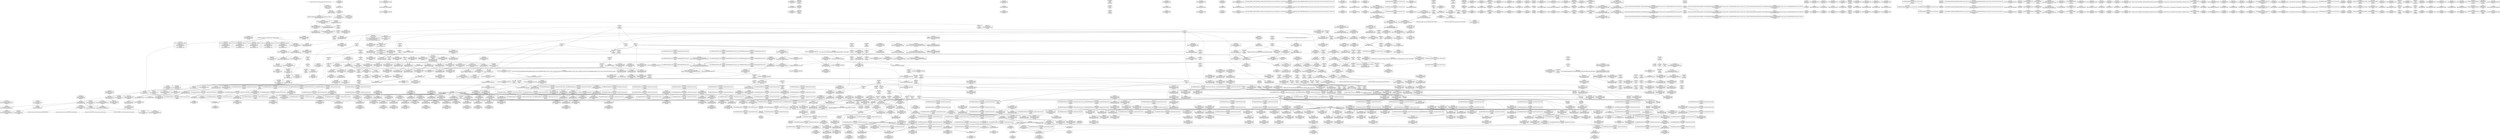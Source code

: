 digraph {
	CE0x3dd5b00 [shape=record,shape=Mrecord,label="{CE0x3dd5b00|avc_has_perm_noaudit:ssid|Function::avc_has_perm_noaudit&Arg::ssid::}"]
	CE0x3d14070 [shape=record,shape=Mrecord,label="{CE0x3d14070|get_current:tmp|*SummSource*}"]
	CE0x3dda600 [shape=record,shape=Mrecord,label="{CE0x3dda600|i64_13|*Constant*}"]
	CE0x3cf7870 [shape=record,shape=Mrecord,label="{CE0x3cf7870|_call_void_mcount()_#3}"]
	CE0x3df8ef0 [shape=record,shape=Mrecord,label="{CE0x3df8ef0|cred_has_capability:u|security/selinux/hooks.c,1563}"]
	CE0x3d5fbe0 [shape=record,shape=Mrecord,label="{CE0x3d5fbe0|cred_has_capability:shl|security/selinux/hooks.c,1559|*SummSource*}"]
	CE0x3d62860 [shape=record,shape=Mrecord,label="{CE0x3d62860|cred_sid:tmp4|*LoadInst*|security/selinux/hooks.c,196}"]
	CE0x3d62c50 [shape=record,shape=Mrecord,label="{CE0x3d62c50|_ret_i32_%tmp6,_!dbg_!27716|security/selinux/hooks.c,197|*SummSource*}"]
	CE0x3dffce0 [shape=record,shape=Mrecord,label="{CE0x3dffce0|cred_has_capability:tmp13|security/selinux/hooks.c,1575|*SummSource*}"]
	CE0x3dff120 [shape=record,shape=Mrecord,label="{CE0x3dff120|i64*_getelementptr_inbounds_(_21_x_i64_,_21_x_i64_*___llvm_gcov_ctr143,_i64_0,_i64_9)|*Constant*|*SummSink*}"]
	CE0x3d89590 [shape=record,shape=Mrecord,label="{CE0x3d89590|selinux_inode_getsecurity:tmp25|security/selinux/hooks.c,3087}"]
	CE0x3dc9d00 [shape=record,shape=Mrecord,label="{CE0x3dc9d00|i64**_getelementptr_inbounds_(_3_x_i64*_,_3_x_i64*_*___llvm_gcda_edge_table144,_i64_0,_i64_1)|*Constant*|*SummSink*}"]
	CE0x3dc9b10 [shape=record,shape=Mrecord,label="{CE0x3dc9b10|cred_sid:tmp5|security/selinux/hooks.c,196|*SummSink*}"]
	CE0x3dbcc30 [shape=record,shape=Mrecord,label="{CE0x3dbcc30|cred_has_capability:tmp22|security/selinux/hooks.c,1582|*SummSource*}"]
	CE0x3df8d30 [shape=record,shape=Mrecord,label="{CE0x3df8d30|__llvm_gcov_indirect_counter_increment:predecessor|Function::__llvm_gcov_indirect_counter_increment&Arg::predecessor::}"]
	CE0x3d39490 [shape=record,shape=Mrecord,label="{CE0x3d39490|selinux_inode_getsecurity:tmp3|security/selinux/hooks.c,3073}"]
	CE0x3d81e40 [shape=record,shape=Mrecord,label="{CE0x3d81e40|selinux_capable:audit|Function::selinux_capable&Arg::audit::|*SummSink*}"]
	CE0x3de30c0 [shape=record,shape=Mrecord,label="{CE0x3de30c0|__llvm_gcov_indirect_counter_increment:bb|*SummSink*}"]
	CE0x3d19f60 [shape=record,shape=Mrecord,label="{CE0x3d19f60|cred_has_capability:do.end|*SummSource*}"]
	CE0x3d851b0 [shape=record,shape=Mrecord,label="{CE0x3d851b0|selinux_inode_getsecurity:tmp9|security/selinux/hooks.c,3076}"]
	CE0x3d42900 [shape=record,shape=Mrecord,label="{CE0x3d42900|selinux_capable:tobool|security/selinux/hooks.c,2008|*SummSink*}"]
	CE0x3de1f80 [shape=record,shape=Mrecord,label="{CE0x3de1f80|GLOBAL:printk|*Constant*|*SummSink*}"]
	CE0x3dd31c0 [shape=record,shape=Mrecord,label="{CE0x3dd31c0|cred_has_capability:tmp9|security/selinux/hooks.c,1575|*SummSink*}"]
	CE0x3d1bbf0 [shape=record,shape=Mrecord,label="{CE0x3d1bbf0|COLLAPSED:_GCMRE___llvm_gcov_ctr242_internal_global_26_x_i64_zeroinitializer:_elem_0:default:}"]
	CE0x3d69960 [shape=record,shape=Mrecord,label="{CE0x3d69960|cred_has_capability:if.then}"]
	CE0x3d69490 [shape=record,shape=Mrecord,label="{CE0x3d69490|selinux_capable:tmp11|security/selinux/hooks.c,2012|*SummSink*}"]
	CE0x3d88f00 [shape=record,shape=Mrecord,label="{CE0x3d88f00|i32_3087|*Constant*|*SummSink*}"]
	CE0x3d8c910 [shape=record,shape=Mrecord,label="{CE0x3d8c910|i64*_getelementptr_inbounds_(_26_x_i64_,_26_x_i64_*___llvm_gcov_ctr242,_i64_0,_i64_12)|*Constant*|*SummSink*}"]
	CE0x3d33040 [shape=record,shape=Mrecord,label="{CE0x3d33040|cred_has_capability:and|security/selinux/hooks.c,1559}"]
	CE0x3dcc620 [shape=record,shape=Mrecord,label="{CE0x3dcc620|GLOBAL:__llvm_gcov_global_state_pred145|Global_var:__llvm_gcov_global_state_pred145|*SummSink*}"]
	CE0x3d6b4f0 [shape=record,shape=Mrecord,label="{CE0x3d6b4f0|cred_has_capability:do.cond|*SummSource*}"]
	CE0x3da4c50 [shape=record,shape=Mrecord,label="{CE0x3da4c50|selinux_inode_getsecurity:call11|security/selinux/hooks.c,3090|*SummSink*}"]
	CE0x3d07660 [shape=record,shape=Mrecord,label="{CE0x3d07660|selinux_inode_getsecctx:tmp5|security/selinux/hooks.c,5737|*SummSink*}"]
	CE0x3da7ba0 [shape=record,shape=Mrecord,label="{CE0x3da7ba0|selinux_inode_getsecurity:call13|security/selinux/hooks.c,3093|*SummSink*}"]
	CE0x3dfd0b0 [shape=record,shape=Mrecord,label="{CE0x3dfd0b0|cred_has_capability:tmp17|security/selinux/hooks.c,1576|*SummSink*}"]
	CE0x3d3ded0 [shape=record,shape=Mrecord,label="{CE0x3d3ded0|i64_2|*Constant*}"]
	CE0x3d32af0 [shape=record,shape=Mrecord,label="{CE0x3d32af0|selinux_inode_getsecurity:if.else}"]
	CE0x3da4330 [shape=record,shape=Mrecord,label="{CE0x3da4330|selinux_inode_getsecurity:sid12|security/selinux/hooks.c,3093|*SummSource*}"]
	CE0x3cefaa0 [shape=record,shape=Mrecord,label="{CE0x3cefaa0|get_current:tmp4|./arch/x86/include/asm/current.h,14}"]
	CE0x3d909c0 [shape=record,shape=Mrecord,label="{CE0x3d909c0|selinux_capable:entry}"]
	CE0x3d6ba20 [shape=record,shape=Mrecord,label="{CE0x3d6ba20|i8_3|*Constant*|*SummSink*}"]
	CE0x3e02f50 [shape=record,shape=Mrecord,label="{CE0x3e02f50|cred_has_capability:shr|security/selinux/hooks.c,1565}"]
	CE0x3d69ad0 [shape=record,shape=Mrecord,label="{CE0x3d69ad0|cred_has_capability:if.then|*SummSource*}"]
	CE0x3d94160 [shape=record,shape=Mrecord,label="{CE0x3d94160|i64_13|*Constant*|*SummSink*}"]
	CE0x3d41fe0 [shape=record,shape=Mrecord,label="{CE0x3d41fe0|selinux_inode_getsecurity:tmp57|security/selinux/hooks.c,3104}"]
	CE0x3de8130 [shape=record,shape=Mrecord,label="{CE0x3de8130|cred_has_capability:tmp3|security/selinux/hooks.c,1567|*SummSource*}"]
	CE0x3cdd940 [shape=record,shape=Mrecord,label="{CE0x3cdd940|selinux_inode_getsecurity:tmp15|security/selinux/hooks.c,3087|*SummSink*}"]
	CE0x3d12460 [shape=record,shape=Mrecord,label="{CE0x3d12460|selinux_capable:tmp1|*SummSink*}"]
	CE0x3de31f0 [shape=record,shape=Mrecord,label="{CE0x3de31f0|__llvm_gcov_indirect_counter_increment:pred|*SummSource*}"]
	CE0x3dfe470 [shape=record,shape=Mrecord,label="{CE0x3dfe470|cred_has_capability:tmp10|security/selinux/hooks.c,1575|*SummSource*}"]
	CE0x3dd8430 [shape=record,shape=Mrecord,label="{CE0x3dd8430|cred_has_capability:tmp21|security/selinux/hooks.c,1580|*SummSource*}"]
	CE0x3d6bbc0 [shape=record,shape=Mrecord,label="{CE0x3d6bbc0|selinux_capable:tmp2|security/selinux/hooks.c,2008|*SummSink*}"]
	CE0x3d07000 [shape=record,shape=Mrecord,label="{CE0x3d07000|selinux_inode_getsecctx:tmp4|security/selinux/hooks.c,5737|*SummSource*}"]
	CE0x3d32530 [shape=record,shape=Mrecord,label="{CE0x3d32530|selinux_inode_getsecurity:land.lhs.true4|*SummSource*}"]
	CE0x3e03f20 [shape=record,shape=Mrecord,label="{CE0x3e03f20|i64**_getelementptr_inbounds_(_3_x_i64*_,_3_x_i64*_*___llvm_gcda_edge_table144,_i64_0,_i64_0)|*Constant*|*SummSink*}"]
	CE0x3d8b1e0 [shape=record,shape=Mrecord,label="{CE0x3d8b1e0|i64*_getelementptr_inbounds_(_26_x_i64_,_26_x_i64_*___llvm_gcov_ctr242,_i64_0,_i64_11)|*Constant*|*SummSink*}"]
	CE0x3d649d0 [shape=record,shape=Mrecord,label="{CE0x3d649d0|_ret_i32_%retval.0,_!dbg_!27765|security/selinux/hooks.c,1586}"]
	CE0x3dd2cd0 [shape=record,shape=Mrecord,label="{CE0x3dd2cd0|_call_void_asm_sideeffect_1:_09ud2_0A.pushsection___bug_table,_22a_22_0A2:_09.long_1b_-_2b,_$_0:c_-_2b_0A_09.word_$_1:c_,_0_0A_09.org_2b+$_2:c_0A.popsection_,_i,i,i,_dirflag_,_fpsr_,_flags_(i8*_getelementptr_inbounds_(_25_x_i8_,_25_x_i8_*_.str3,_i32_0,_i32_0),_i32_1575,_i64_12)_#3,_!dbg_!27737,_!srcloc_!27740|security/selinux/hooks.c,1575}"]
	CE0x3dd7920 [shape=record,shape=Mrecord,label="{CE0x3dd7920|_ret_i32_%rc.0,_!dbg_!27793|security/selinux/avc.c,744|*SummSink*}"]
	CE0x3e074e0 [shape=record,shape=Mrecord,label="{CE0x3e074e0|0:_i32,_4:_i32,_8:_i32,_12:_i32,_:_CMRE_20,24_|*MultipleSource*|security/selinux/hooks.c,196|security/selinux/hooks.c,197|*LoadInst*|security/selinux/hooks.c,196}"]
	CE0x3ceeb80 [shape=record,shape=Mrecord,label="{CE0x3ceeb80|selinux_inode_getsecctx:tmp9|security/selinux/hooks.c,5739}"]
	CE0x3e00ee0 [shape=record,shape=Mrecord,label="{CE0x3e00ee0|cred_has_capability:tmp15|security/selinux/hooks.c,1575|*SummSource*}"]
	CE0x3cdcbf0 [shape=record,shape=Mrecord,label="{CE0x3cdcbf0|selinux_inode_getsecurity:tmp13|security/selinux/hooks.c,3087|*SummSource*}"]
	CE0x3d97aa0 [shape=record,shape=Mrecord,label="{CE0x3d97aa0|selinux_inode_getsecurity:sid|security/selinux/hooks.c,3090}"]
	CE0x3d10ce0 [shape=record,shape=Mrecord,label="{CE0x3d10ce0|GLOBAL:__llvm_gcov_ctr338|Global_var:__llvm_gcov_ctr338|*SummSource*}"]
	CE0x3dff2d0 [shape=record,shape=Mrecord,label="{CE0x3dff2d0|i1_true|*Constant*}"]
	CE0x3dccd30 [shape=record,shape=Mrecord,label="{CE0x3dccd30|cred_has_capability:cap1|security/selinux/hooks.c,1563|*SummSink*}"]
	CE0x3dd3530 [shape=record,shape=Mrecord,label="{CE0x3dd3530|_call_void_asm_sideeffect_1:_09ud2_0A.pushsection___bug_table,_22a_22_0A2:_09.long_1b_-_2b,_$_0:c_-_2b_0A_09.word_$_1:c_,_0_0A_09.org_2b+$_2:c_0A.popsection_,_i,i,i,_dirflag_,_fpsr_,_flags_(i8*_getelementptr_inbounds_(_25_x_i8_,_25_x_i8_*_.str3,_i32_0,_i32_0),_i32_1575,_i64_12)_#3,_!dbg_!27737,_!srcloc_!27740|security/selinux/hooks.c,1575|*SummSource*}"]
	CE0x3d37820 [shape=record,shape=Mrecord,label="{CE0x3d37820|GLOBAL:current_task|Global_var:current_task|*SummSink*}"]
	CE0x3d6a670 [shape=record,shape=Mrecord,label="{CE0x3d6a670|cred_has_capability:tmp4|security/selinux/hooks.c,1570|*SummSink*}"]
	CE0x3de5e80 [shape=record,shape=Mrecord,label="{CE0x3de5e80|i64**_getelementptr_inbounds_(_3_x_i64*_,_3_x_i64*_*___llvm_gcda_edge_table144,_i64_0,_i64_2)|*Constant*|*SummSource*}"]
	CE0x3da2c00 [shape=record,shape=Mrecord,label="{CE0x3da2c00|selinux_inode_getsecurity:tmp43|security/selinux/hooks.c,3095|*SummSink*}"]
	CE0x3d960e0 [shape=record,shape=Mrecord,label="{CE0x3d960e0|i64*_getelementptr_inbounds_(_26_x_i64_,_26_x_i64_*___llvm_gcov_ctr242,_i64_0,_i64_15)|*Constant*}"]
	CE0x3dfed30 [shape=record,shape=Mrecord,label="{CE0x3dfed30|i64*_getelementptr_inbounds_(_21_x_i64_,_21_x_i64_*___llvm_gcov_ctr143,_i64_0,_i64_9)|*Constant*|*SummSource*}"]
	CE0x3dbed50 [shape=record,shape=Mrecord,label="{CE0x3dbed50|cred_has_capability:tmp26|security/selinux/hooks.c,1583|*SummSink*}"]
	CE0x3d34e50 [shape=record,shape=Mrecord,label="{CE0x3d34e50|selinux_inode_getsecurity:bb|*SummSink*}"]
	CE0x3d84cc0 [shape=record,shape=Mrecord,label="{CE0x3d84cc0|selinux_inode_getsecurity:tmp8|security/selinux/hooks.c,3076}"]
	CE0x3d33e30 [shape=record,shape=Mrecord,label="{CE0x3d33e30|selinux_inode_getsecurity:if.then16|*SummSource*}"]
	CE0x3d8f300 [shape=record,shape=Mrecord,label="{CE0x3d8f300|i32_78|*Constant*|*SummSink*}"]
	CE0x3cf9a30 [shape=record,shape=Mrecord,label="{CE0x3cf9a30|selinux_inode_getsecctx:retval.0}"]
	CE0x3de70a0 [shape=record,shape=Mrecord,label="{CE0x3de70a0|i64_1|*Constant*}"]
	CE0x3d85a50 [shape=record,shape=Mrecord,label="{CE0x3d85a50|selinux_inode_getsecurity:tmp3|security/selinux/hooks.c,3073|*SummSink*}"]
	CE0x3d16640 [shape=record,shape=Mrecord,label="{CE0x3d16640|cred_has_capability:return}"]
	CE0x3ce4e60 [shape=record,shape=Mrecord,label="{CE0x3ce4e60|i64*_getelementptr_inbounds_(_6_x_i64_,_6_x_i64_*___llvm_gcov_ctr338,_i64_0,_i64_3)|*Constant*|*SummSink*}"]
	CE0x3cdc150 [shape=record,shape=Mrecord,label="{CE0x3cdc150|i64_6|*Constant*|*SummSink*}"]
	CE0x3d815c0 [shape=record,shape=Mrecord,label="{CE0x3d815c0|i64*_getelementptr_inbounds_(_26_x_i64_,_26_x_i64_*___llvm_gcov_ctr242,_i64_0,_i64_3)|*Constant*}"]
	CE0x3de06b0 [shape=record,shape=Mrecord,label="{CE0x3de06b0|__llvm_gcov_indirect_counter_increment:predecessor|Function::__llvm_gcov_indirect_counter_increment&Arg::predecessor::|*SummSource*}"]
	CE0x3d89e20 [shape=record,shape=Mrecord,label="{CE0x3d89e20|selinux_inode_getsecurity:tmp21|security/selinux/hooks.c,3087|*SummSink*}"]
	CE0x3d78910 [shape=record,shape=Mrecord,label="{CE0x3d78910|i64*_getelementptr_inbounds_(_26_x_i64_,_26_x_i64_*___llvm_gcov_ctr242,_i64_0,_i64_22)|*Constant*|*SummSource*}"]
	CE0x3e02570 [shape=record,shape=Mrecord,label="{CE0x3e02570|i32_0|*Constant*}"]
	CE0x3cf4b40 [shape=record,shape=Mrecord,label="{CE0x3cf4b40|selinux_inode_getsecurity:name|Function::selinux_inode_getsecurity&Arg::name::}"]
	CE0x3dcdf10 [shape=record,shape=Mrecord,label="{CE0x3dcdf10|cred_sid:tmp4|*LoadInst*|security/selinux/hooks.c,196|*SummSource*}"]
	CE0x3cf5f80 [shape=record,shape=Mrecord,label="{CE0x3cf5f80|selinux_inode_getsecctx:tmp11|security/selinux/hooks.c,5741|*SummSink*}"]
	CE0x3d30ca0 [shape=record,shape=Mrecord,label="{CE0x3d30ca0|selinux_capable:tmp}"]
	CE0x3d31410 [shape=record,shape=Mrecord,label="{CE0x3d31410|selinux_inode_getsecurity:if.then19}"]
	CE0x3dbbfb0 [shape=record,shape=Mrecord,label="{CE0x3dbbfb0|i64_16|*Constant*|*SummSource*}"]
	CE0x3d86c30 [shape=record,shape=Mrecord,label="{CE0x3d86c30|selinux_inode_getsecurity:tmp20|security/selinux/hooks.c,3087}"]
	CE0x3dd6380 [shape=record,shape=Mrecord,label="{CE0x3dd6380|avc_has_perm_noaudit:tclass|Function::avc_has_perm_noaudit&Arg::tclass::|*SummSource*}"]
	CE0x3d94c40 [shape=record,shape=Mrecord,label="{CE0x3d94c40|selinux_inode_getsecurity:tmp29|security/selinux/hooks.c,3089|*SummSource*}"]
	CE0x3d1c640 [shape=record,shape=Mrecord,label="{CE0x3d1c640|cred_sid:tmp3|*SummSink*}"]
	CE0x3d3aec0 [shape=record,shape=Mrecord,label="{CE0x3d3aec0|cred_has_capability:type|security/selinux/hooks.c,1562|*SummSink*}"]
	CE0x3d8be20 [shape=record,shape=Mrecord,label="{CE0x3d8be20|i8_1|*Constant*|*SummSource*}"]
	CE0x3d1bc60 [shape=record,shape=Mrecord,label="{CE0x3d1bc60|selinux_inode_getsecurity:tmp|*SummSource*}"]
	CE0x3e02730 [shape=record,shape=Mrecord,label="{CE0x3e02730|GLOBAL:cred_sid|*Constant*}"]
	CE0x3d65260 [shape=record,shape=Mrecord,label="{CE0x3d65260|cred_has_capability:cap|Function::cred_has_capability&Arg::cap::|*SummSink*}"]
	CE0x3ceba20 [shape=record,shape=Mrecord,label="{CE0x3ceba20|i64_1|*Constant*}"]
	CE0x3d8c9f0 [shape=record,shape=Mrecord,label="{CE0x3d8c9f0|selinux_inode_getsecurity:tmp26|security/selinux/hooks.c,3087}"]
	CE0x3de3670 [shape=record,shape=Mrecord,label="{CE0x3de3670|cred_has_capability:do.body4}"]
	CE0x3cfcaf0 [shape=record,shape=Mrecord,label="{CE0x3cfcaf0|i64_0|*Constant*|*SummSource*}"]
	CE0x3debad0 [shape=record,shape=Mrecord,label="{CE0x3debad0|i64*_getelementptr_inbounds_(_21_x_i64_,_21_x_i64_*___llvm_gcov_ctr143,_i64_0,_i64_20)|*Constant*|*SummSink*}"]
	CE0x3cf94a0 [shape=record,shape=Mrecord,label="{CE0x3cf94a0|selinux_inode_getsecctx:tmp2|security/selinux/hooks.c,5737|*SummSource*}"]
	CE0x3d495c0 [shape=record,shape=Mrecord,label="{CE0x3d495c0|get_current:tmp3}"]
	CE0x3d80970 [shape=record,shape=Mrecord,label="{CE0x3d80970|selinux_inode_getsecurity:tmp5|security/selinux/hooks.c,3075|*SummSink*}"]
	CE0x3e08090 [shape=record,shape=Mrecord,label="{CE0x3e08090|cred_sid:tmp6|security/selinux/hooks.c,197}"]
	CE0x3d83b50 [shape=record,shape=Mrecord,label="{CE0x3d83b50|selinux_inode_getsecurity:tmp11|security/selinux/hooks.c,3087|*SummSink*}"]
	CE0x3d945f0 [shape=record,shape=Mrecord,label="{CE0x3d945f0|i64_14|*Constant*|*SummSink*}"]
	CE0x3dcb7a0 [shape=record,shape=Mrecord,label="{CE0x3dcb7a0|0:_i32,_4:_i32,_8:_i32,_12:_i32,_:_CMRE_4,8_|*MultipleSource*|security/selinux/hooks.c,196|security/selinux/hooks.c,197|*LoadInst*|security/selinux/hooks.c,196}"]
	CE0x3dd7e90 [shape=record,shape=Mrecord,label="{CE0x3dd7e90|cred_has_capability:tmp20|security/selinux/hooks.c,1580}"]
	CE0x3d947c0 [shape=record,shape=Mrecord,label="{CE0x3d947c0|selinux_inode_getsecurity:tmp28|security/selinux/hooks.c,3089|*SummSource*}"]
	CE0x3d93fa0 [shape=record,shape=Mrecord,label="{CE0x3d93fa0|i64_13|*Constant*|*SummSource*}"]
	CE0x3dd4930 [shape=record,shape=Mrecord,label="{CE0x3dd4930|i64_0|*Constant*}"]
	CE0x5bdfaa0 [shape=record,shape=Mrecord,label="{CE0x5bdfaa0|i8*_getelementptr_inbounds_(_8_x_i8_,_8_x_i8_*_.str63,_i32_0,_i32_0)|*Constant*|*SummSink*}"]
	CE0x3cf6c80 [shape=record,shape=Mrecord,label="{CE0x3cf6c80|i64*_getelementptr_inbounds_(_2_x_i64_,_2_x_i64_*___llvm_gcov_ctr98,_i64_0,_i64_1)|*Constant*}"]
	CE0x3d1db30 [shape=record,shape=Mrecord,label="{CE0x3d1db30|cred_has_capability:sw.epilog|*SummSink*}"]
	CE0x3d80d20 [shape=record,shape=Mrecord,label="{CE0x3d80d20|selinux_inode_getsecurity:tmp6|security/selinux/hooks.c,3075|*SummSource*}"]
	CE0x3d8dea0 [shape=record,shape=Mrecord,label="{CE0x3d8dea0|GLOBAL:get_current|*Constant*|*SummSink*}"]
	CE0x3da3610 [shape=record,shape=Mrecord,label="{CE0x3da3610|selinux_inode_getsecurity:tmp35|security/selinux/hooks.c,3093|*SummSink*}"]
	CE0x3dd66a0 [shape=record,shape=Mrecord,label="{CE0x3dd66a0|avc_has_perm_noaudit:requested|Function::avc_has_perm_noaudit&Arg::requested::}"]
	CE0x3cf3c40 [shape=record,shape=Mrecord,label="{CE0x3cf3c40|selinux_inode_getsecurity:if.end6}"]
	CE0x3da2470 [shape=record,shape=Mrecord,label="{CE0x3da2470|selinux_inode_getsecurity:tmp42|security/selinux/hooks.c,3095|*SummSink*}"]
	CE0x3e02340 [shape=record,shape=Mrecord,label="{CE0x3e02340|__llvm_gcov_indirect_counter_increment:tmp3|*SummSource*}"]
	CE0x3d44d70 [shape=record,shape=Mrecord,label="{CE0x3d44d70|i64*_getelementptr_inbounds_(_26_x_i64_,_26_x_i64_*___llvm_gcov_ctr242,_i64_0,_i64_24)|*Constant*|*SummSink*}"]
	CE0x3d376f0 [shape=record,shape=Mrecord,label="{CE0x3d376f0|selinux_inode_getsecurity:if.then5}"]
	CE0x3d2e8d0 [shape=record,shape=Mrecord,label="{CE0x3d2e8d0|COLLAPSED:_CMRE:_elem_0:default:}"]
	CE0x3d319c0 [shape=record,shape=Mrecord,label="{CE0x3d319c0|selinux_capable:call|security/selinux/hooks.c,2007|*SummSource*}"]
	CE0x3d81060 [shape=record,shape=Mrecord,label="{CE0x3d81060|selinux_inode_getsecurity:tmp7|security/selinux/hooks.c,3075}"]
	CE0x3da7420 [shape=record,shape=Mrecord,label="{CE0x3da7420|i64_21|*Constant*}"]
	CE0x3d038b0 [shape=record,shape=Mrecord,label="{CE0x3d038b0|cred_has_capability:sw.bb|*SummSink*}"]
	CE0x3d039f0 [shape=record,shape=Mrecord,label="{CE0x3d039f0|selinux_inode_getsecurity:if.end6|*SummSink*}"]
	CE0x3dfb0e0 [shape=record,shape=Mrecord,label="{CE0x3dfb0e0|__llvm_gcov_indirect_counter_increment:tmp2|*SummSource*}"]
	CE0x3cf5910 [shape=record,shape=Mrecord,label="{CE0x3cf5910|i1_true|*Constant*}"]
	CE0x3ce1f60 [shape=record,shape=Mrecord,label="{CE0x3ce1f60|selinux_inode_getsecurity:alloc|Function::selinux_inode_getsecurity&Arg::alloc::|*SummSink*}"]
	CE0x3d842b0 [shape=record,shape=Mrecord,label="{CE0x3d842b0|selinux_inode_getsecurity:tobool2|security/selinux/hooks.c,3087}"]
	CE0x3d14370 [shape=record,shape=Mrecord,label="{CE0x3d14370|_call_void_mcount()_#3|*SummSource*}"]
	CE0x3dde860 [shape=record,shape=Mrecord,label="{CE0x3dde860|COLLAPSED:_GCMRE___llvm_gcov_ctr143_internal_global_21_x_i64_zeroinitializer:_elem_0:default:}"]
	CE0x3d658c0 [shape=record,shape=Mrecord,label="{CE0x3d658c0|_ret_i32_%retval.0,_!dbg_!27765|security/selinux/hooks.c,1586|*SummSource*}"]
	CE0x3dec800 [shape=record,shape=Mrecord,label="{CE0x3dec800|cred_sid:bb|*SummSink*}"]
	CE0x3d8a020 [shape=record,shape=Mrecord,label="{CE0x3d8a020|selinux_inode_getsecurity:tmp22|security/selinux/hooks.c,3087}"]
	CE0x3cf10b0 [shape=record,shape=Mrecord,label="{CE0x3cf10b0|i64_2|*Constant*}"]
	CE0x3d77780 [shape=record,shape=Mrecord,label="{CE0x3d77780|selinux_inode_getsecurity:tmp47|security/selinux/hooks.c,3097|*SummSink*}"]
	CE0x3d07be0 [shape=record,shape=Mrecord,label="{CE0x3d07be0|selinux_inode_getsecctx:tmp6|security/selinux/hooks.c,5738|*SummSource*}"]
	CE0x3dc9a00 [shape=record,shape=Mrecord,label="{CE0x3dc9a00|cred_sid:tmp5|security/selinux/hooks.c,196|*SummSource*}"]
	CE0x3d012b0 [shape=record,shape=Mrecord,label="{CE0x3d012b0|selinux_capable:tmp7|security/selinux/hooks.c,2009|*SummSink*}"]
	CE0x3d43a40 [shape=record,shape=Mrecord,label="{CE0x3d43a40|selinux_capable:tmp5|security/selinux/hooks.c,2008}"]
	CE0x3d123f0 [shape=record,shape=Mrecord,label="{CE0x3d123f0|selinux_capable:tmp1|*SummSource*}"]
	CE0x3da0330 [shape=record,shape=Mrecord,label="{CE0x3da0330|selinux_inode_getsecurity:tmp39|security/selinux/hooks.c,3094|*SummSink*}"]
	CE0x3dbc3d0 [shape=record,shape=Mrecord,label="{CE0x3dbc3d0|i64_15|*Constant*}"]
	CE0x3d83280 [shape=record,shape=Mrecord,label="{CE0x3d83280|selinux_inode_getsecurity:tmp10|security/selinux/hooks.c,3087}"]
	CE0x3e07020 [shape=record,shape=Mrecord,label="{CE0x3e07020|cred_has_capability:sw.default|*SummSink*}"]
	CE0x3d902b0 [shape=record,shape=Mrecord,label="{CE0x3d902b0|selinux_inode_getsecurity:call8|security/selinux/hooks.c,3087|*SummSource*}"]
	CE0x3de0560 [shape=record,shape=Mrecord,label="{CE0x3de0560|__llvm_gcov_indirect_counter_increment:entry|*SummSource*}"]
	CE0x3ce2f30 [shape=record,shape=Mrecord,label="{CE0x3ce2f30|selinux_inode_getsecurity:entry|*SummSink*}"]
	CE0x3d62af0 [shape=record,shape=Mrecord,label="{CE0x3d62af0|_ret_i32_%tmp6,_!dbg_!27716|security/selinux/hooks.c,197}"]
	CE0x3e00570 [shape=record,shape=Mrecord,label="{CE0x3e00570|i64*_getelementptr_inbounds_(_21_x_i64_,_21_x_i64_*___llvm_gcov_ctr143,_i64_0,_i64_11)|*Constant*}"]
	CE0x3d33c20 [shape=record,shape=Mrecord,label="{CE0x3d33c20|selinux_inode_getsecurity:if.then5|*SummSink*}"]
	CE0x3dfa420 [shape=record,shape=Mrecord,label="{CE0x3dfa420|cred_has_capability:sw.bb|*SummSource*}"]
	CE0x3dcbfd0 [shape=record,shape=Mrecord,label="{CE0x3dcbfd0|__llvm_gcov_indirect_counter_increment:counter}"]
	CE0x3d8fd50 [shape=record,shape=Mrecord,label="{CE0x3d8fd50|selinux_inode_getsecurity:tmp27|security/selinux/hooks.c,3087|*SummSource*}"]
	CE0x3dd86e0 [shape=record,shape=Mrecord,label="{CE0x3dd86e0|cred_has_capability:call8|security/selinux/hooks.c,1581}"]
	CE0x3dd8d40 [shape=record,shape=Mrecord,label="{CE0x3dd8d40|GLOBAL:avc_audit|*Constant*|*SummSource*}"]
	CE0x3d15540 [shape=record,shape=Mrecord,label="{CE0x3d15540|i64*_getelementptr_inbounds_(_6_x_i64_,_6_x_i64_*___llvm_gcov_ctr142,_i64_0,_i64_4)|*Constant*|*SummSource*}"]
	CE0x3cdd220 [shape=record,shape=Mrecord,label="{CE0x3cdd220|selinux_inode_getsecurity:tmp14|security/selinux/hooks.c,3087|*SummSource*}"]
	CE0x3d13030 [shape=record,shape=Mrecord,label="{CE0x3d13030|cred_has_capability:if.end}"]
	CE0x3d19860 [shape=record,shape=Mrecord,label="{CE0x3d19860|GLOBAL:current_task|Global_var:current_task}"]
	CE0x3d64380 [shape=record,shape=Mrecord,label="{CE0x3d64380|GLOBAL:cred_has_capability|*Constant*|*SummSource*}"]
	CE0x3da1d60 [shape=record,shape=Mrecord,label="{CE0x3da1d60|i64*_getelementptr_inbounds_(_26_x_i64_,_26_x_i64_*___llvm_gcov_ctr242,_i64_0,_i64_19)|*Constant*}"]
	CE0x3d7dc30 [shape=record,shape=Mrecord,label="{CE0x3d7dc30|cred_has_capability:and|security/selinux/hooks.c,1559|*SummSource*}"]
	CE0x3d8ac30 [shape=record,shape=Mrecord,label="{CE0x3d8ac30|selinux_inode_getsecurity:tmp23|security/selinux/hooks.c,3087|*SummSource*}"]
	CE0x3decaf0 [shape=record,shape=Mrecord,label="{CE0x3decaf0|i64*_getelementptr_inbounds_(_2_x_i64_,_2_x_i64_*___llvm_gcov_ctr131,_i64_0,_i64_0)|*Constant*|*SummSource*}"]
	CE0x3d81aa0 [shape=record,shape=Mrecord,label="{CE0x3d81aa0|selinux_capable:cap|Function::selinux_capable&Arg::cap::|*SummSink*}"]
	CE0x3d42890 [shape=record,shape=Mrecord,label="{CE0x3d42890|selinux_capable:tobool|security/selinux/hooks.c,2008}"]
	CE0x3d41ca0 [shape=record,shape=Mrecord,label="{CE0x3d41ca0|i32_-95|*Constant*|*SummSource*}"]
	CE0x3d44cb0 [shape=record,shape=Mrecord,label="{CE0x3d44cb0|i64*_getelementptr_inbounds_(_26_x_i64_,_26_x_i64_*___llvm_gcov_ctr242,_i64_0,_i64_24)|*Constant*|*SummSource*}"]
	CE0x3d0ded0 [shape=record,shape=Mrecord,label="{CE0x3d0ded0|selinux_inode_getsecctx:ctx|Function::selinux_inode_getsecctx&Arg::ctx::|*SummSink*}"]
	CE0x3dc9e70 [shape=record,shape=Mrecord,label="{CE0x3dc9e70|_ret_void|*SummSink*}"]
	CE0x3dccc10 [shape=record,shape=Mrecord,label="{CE0x3dccc10|cred_has_capability:cap1|security/selinux/hooks.c,1563|*SummSource*}"]
	CE0x3dfb500 [shape=record,shape=Mrecord,label="{CE0x3dfb500|cred_has_capability:sw.epilog}"]
	CE0x3e06e20 [shape=record,shape=Mrecord,label="{CE0x3e06e20|i64*_null|*Constant*|*SummSource*}"]
	CE0x3cdc310 [shape=record,shape=Mrecord,label="{CE0x3cdc310|selinux_inode_getsecurity:tmp13|security/selinux/hooks.c,3087}"]
	CE0x3dd9c30 [shape=record,shape=Mrecord,label="{CE0x3dd9c30|avc_audit:requested|Function::avc_audit&Arg::requested::|*SummSource*}"]
	CE0x3da9690 [shape=record,shape=Mrecord,label="{CE0x3da9690|i64_17|*Constant*}"]
	CE0x3da5300 [shape=record,shape=Mrecord,label="{CE0x3da5300|0:_i32,_:_SCRE:_elem_0:default:}"]
	CE0x3df80c0 [shape=record,shape=Mrecord,label="{CE0x3df80c0|avc_audit:entry|*SummSink*}"]
	CE0x3ddb2a0 [shape=record,shape=Mrecord,label="{CE0x3ddb2a0|GLOBAL:__llvm_gcov_ctr143|Global_var:__llvm_gcov_ctr143|*SummSource*}"]
	CE0x3d77900 [shape=record,shape=Mrecord,label="{CE0x3d77900|selinux_inode_getsecurity:tmp48|security/selinux/hooks.c,3097}"]
	CE0x3cf5b20 [shape=record,shape=Mrecord,label="{CE0x3cf5b20|i1_true|*Constant*|*SummSink*}"]
	CE0x3d76a20 [shape=record,shape=Mrecord,label="{CE0x3d76a20|selinux_inode_getsecurity:tmp45|security/selinux/hooks.c,3097|*SummSource*}"]
	CE0x3d91b00 [shape=record,shape=Mrecord,label="{CE0x3d91b00|selinux_capable:ns|Function::selinux_capable&Arg::ns::|*SummSource*}"]
	CE0x3d1ba10 [shape=record,shape=Mrecord,label="{CE0x3d1ba10|i64*_getelementptr_inbounds_(_26_x_i64_,_26_x_i64_*___llvm_gcov_ctr242,_i64_0,_i64_0)|*Constant*|*SummSink*}"]
	CE0x3de1970 [shape=record,shape=Mrecord,label="{CE0x3de1970|cred_has_capability:call3|security/selinux/hooks.c,1573}"]
	CE0x3cede20 [shape=record,shape=Mrecord,label="{CE0x3cede20|i64*_getelementptr_inbounds_(_6_x_i64_,_6_x_i64_*___llvm_gcov_ctr338,_i64_0,_i64_4)|*Constant*}"]
	CE0x3d8f6f0 [shape=record,shape=Mrecord,label="{CE0x3d8f6f0|selinux_inode_getsecurity:cred|security/selinux/hooks.c,3087|*SummSource*}"]
	CE0x3d03760 [shape=record,shape=Mrecord,label="{CE0x3d03760|cred_has_capability:sw.bb}"]
	CE0x3cf62e0 [shape=record,shape=Mrecord,label="{CE0x3cf62e0|selinux_inode_getsecctx:return}"]
	CE0x3d64780 [shape=record,shape=Mrecord,label="{CE0x3d64780|cred_has_capability:entry|*SummSource*}"]
	"CONST[source:0(mediator),value:2(dynamic)][purpose:{subject}][SnkIdx:0]"
	CE0x3d3b590 [shape=record,shape=Mrecord,label="{CE0x3d3b590|selinux_inode_getsecurity:return|*SummSource*}"]
	CE0x3d8d5b0 [shape=record,shape=Mrecord,label="{CE0x3d8d5b0|selinux_inode_getsecurity:call7|security/selinux/hooks.c,3087|*SummSource*}"]
	CE0x3d31540 [shape=record,shape=Mrecord,label="{CE0x3d31540|selinux_inode_getsecurity:if.then19|*SummSource*}"]
	CE0x3cf64c0 [shape=record,shape=Mrecord,label="{CE0x3cf64c0|selinux_inode_getsecctx:tmp7|security/selinux/hooks.c,5738}"]
	CE0x3d64c80 [shape=record,shape=Mrecord,label="{CE0x3d64c80|cred_has_capability:cred|Function::cred_has_capability&Arg::cred::|*SummSource*}"]
	CE0x3df7420 [shape=record,shape=Mrecord,label="{CE0x3df7420|cred_has_capability:tmp2|security/selinux/hooks.c,1567|*SummSink*}"]
	CE0x3d139d0 [shape=record,shape=Mrecord,label="{CE0x3d139d0|cred_has_capability:sw.bb2|*SummSink*}"]
	CE0x3dd81b0 [shape=record,shape=Mrecord,label="{CE0x3dd81b0|cred_has_capability:tmp21|security/selinux/hooks.c,1580}"]
	CE0x3d308b0 [shape=record,shape=Mrecord,label="{CE0x3d308b0|i64_7|*Constant*|*SummSource*}"]
	CE0x3d89db0 [shape=record,shape=Mrecord,label="{CE0x3d89db0|selinux_inode_getsecurity:tmp21|security/selinux/hooks.c,3087|*SummSource*}"]
	CE0x3d487d0 [shape=record,shape=Mrecord,label="{CE0x3d487d0|cred_has_capability:tmp2|security/selinux/hooks.c,1567}"]
	CE0x3d34b70 [shape=record,shape=Mrecord,label="{CE0x3d34b70|selinux_inode_getsecurity:if.then16|*SummSink*}"]
	CE0x3cdde40 [shape=record,shape=Mrecord,label="{CE0x3cdde40|GLOBAL:selinux_inode_getsecurity.__warned|Global_var:selinux_inode_getsecurity.__warned}"]
	CE0x3df9da0 [shape=record,shape=Mrecord,label="{CE0x3df9da0|_call_void___llvm_gcov_indirect_counter_increment(i32*___llvm_gcov_global_state_pred145,_i64**_getelementptr_inbounds_(_3_x_i64*_,_3_x_i64*_*___llvm_gcda_edge_table144,_i64_0,_i64_1)),_!dbg_!27728|security/selinux/hooks.c,1567|*SummSink*}"]
	CE0x3da6ef0 [shape=record,shape=Mrecord,label="{CE0x3da6ef0|i64_20|*Constant*|*SummSource*}"]
	CE0x3d77ce0 [shape=record,shape=Mrecord,label="{CE0x3d77ce0|selinux_inode_getsecurity:tmp48|security/selinux/hooks.c,3097|*SummSink*}"]
	CE0x3d35100 [shape=record,shape=Mrecord,label="{CE0x3d35100|GLOBAL:cred_sid|*Constant*|*SummSink*}"]
	CE0x3de7110 [shape=record,shape=Mrecord,label="{CE0x3de7110|cred_has_capability:tmp1}"]
	CE0x3d9f900 [shape=record,shape=Mrecord,label="{CE0x3d9f900|selinux_inode_getsecurity:tmp34|security/selinux/hooks.c,3090|*SummSource*}"]
	CE0x3e03400 [shape=record,shape=Mrecord,label="{CE0x3e03400|__llvm_gcov_indirect_counter_increment:tmp6}"]
	CE0x3d957d0 [shape=record,shape=Mrecord,label="{CE0x3d957d0|selinux_inode_getsecurity:tmp31|security/selinux/hooks.c,3089|*SummSource*}"]
	CE0x3cea190 [shape=record,shape=Mrecord,label="{CE0x3cea190|selinux_inode_getsecctx:tmp|*SummSink*}"]
	CE0x3d3a6b0 [shape=record,shape=Mrecord,label="{CE0x3d3a6b0|cred_sid:tmp1|*SummSink*}"]
	CE0x3ddaad0 [shape=record,shape=Mrecord,label="{CE0x3ddaad0|i64_0|*Constant*}"]
	CE0x3de3350 [shape=record,shape=Mrecord,label="{CE0x3de3350|__llvm_gcov_indirect_counter_increment:pred|*SummSink*}"]
	CE0x3d44440 [shape=record,shape=Mrecord,label="{CE0x3d44440|GLOBAL:kfree|*Constant*|*SummSource*}"]
	CE0x3d86250 [shape=record,shape=Mrecord,label="{CE0x3d86250|VOIDTB_TE_array:_GCRE_.str63_private_unnamed_addr_constant_8_x_i8_c_selinux_00_,_align_1:_elem_0:default:}"]
	CE0x3d80890 [shape=record,shape=Mrecord,label="{CE0x3d80890|selinux_inode_getsecurity:tmp6|security/selinux/hooks.c,3075}"]
	CE0x3dbc900 [shape=record,shape=Mrecord,label="{CE0x3dbc900|i64_15|*Constant*|*SummSink*}"]
	CE0x3d86e50 [shape=record,shape=Mrecord,label="{CE0x3d86e50|selinux_inode_getsecurity:tmp20|security/selinux/hooks.c,3087|*SummSource*}"]
	CE0x3da94d0 [shape=record,shape=Mrecord,label="{CE0x3da94d0|selinux_inode_getsecurity:tmp39|security/selinux/hooks.c,3094}"]
	CE0x3dcdc10 [shape=record,shape=Mrecord,label="{CE0x3dcdc10|cred_has_capability:sw.default}"]
	CE0x3dcf6c0 [shape=record,shape=Mrecord,label="{CE0x3dcf6c0|i8*_getelementptr_inbounds_(_40_x_i8_,_40_x_i8_*_.str49,_i32_0,_i32_0)|*Constant*|*SummSink*}"]
	CE0x3cea0e0 [shape=record,shape=Mrecord,label="{CE0x3cea0e0|selinux_inode_getsecctx:bb}"]
	CE0x3d137b0 [shape=record,shape=Mrecord,label="{CE0x3d137b0|i64_1|*Constant*}"]
	CE0x3ce33a0 [shape=record,shape=Mrecord,label="{CE0x3ce33a0|selinux_inode_getsecctx:if.then|*SummSink*}"]
	CE0x3dcc100 [shape=record,shape=Mrecord,label="{CE0x3dcc100|__llvm_gcov_indirect_counter_increment:counter|*SummSource*}"]
	CE0x3de9650 [shape=record,shape=Mrecord,label="{CE0x3de9650|cred_has_capability:do.body}"]
	CE0x3d01f60 [shape=record,shape=Mrecord,label="{CE0x3d01f60|GLOBAL:current_task|Global_var:current_task|*SummSource*}"]
	CE0x3d2e9f0 [shape=record,shape=Mrecord,label="{CE0x3d2e9f0|selinux_inode_getsecurity:do.body}"]
	CE0x3d3ec10 [shape=record,shape=Mrecord,label="{CE0x3d3ec10|get_current:tmp3|*SummSink*}"]
	CE0x3d8f370 [shape=record,shape=Mrecord,label="{CE0x3d8f370|i32_78|*Constant*|*SummSource*}"]
	CE0x3d8a8b0 [shape=record,shape=Mrecord,label="{CE0x3d8a8b0|selinux_inode_getsecurity:tmp23|security/selinux/hooks.c,3087}"]
	CE0x3da44f0 [shape=record,shape=Mrecord,label="{CE0x3da44f0|selinux_inode_getsecurity:sid12|security/selinux/hooks.c,3093|*SummSink*}"]
	CE0x3d60990 [shape=record,shape=Mrecord,label="{CE0x3d60990|i64*_getelementptr_inbounds_(_21_x_i64_,_21_x_i64_*___llvm_gcov_ctr143,_i64_0,_i64_4)|*Constant*|*SummSource*}"]
	CE0x3d87510 [shape=record,shape=Mrecord,label="{CE0x3d87510|i64*_getelementptr_inbounds_(_26_x_i64_,_26_x_i64_*___llvm_gcov_ctr242,_i64_0,_i64_9)|*Constant*|*SummSource*}"]
	CE0x3d882f0 [shape=record,shape=Mrecord,label="{CE0x3d882f0|i8*_getelementptr_inbounds_(_25_x_i8_,_25_x_i8_*_.str3,_i32_0,_i32_0)|*Constant*|*SummSink*}"]
	CE0x3d78b90 [shape=record,shape=Mrecord,label="{CE0x3d78b90|selinux_inode_getsecurity:tmp50|security/selinux/hooks.c,3098}"]
	CE0x3d2ee00 [shape=record,shape=Mrecord,label="{CE0x3d2ee00|GLOBAL:__llvm_gcov_ctr142|Global_var:__llvm_gcov_ctr142}"]
	CE0x3dd5070 [shape=record,shape=Mrecord,label="{CE0x3dd5070|cred_has_capability:call7|security/selinux/hooks.c,1579|*SummSink*}"]
	CE0x3dcaea0 [shape=record,shape=Mrecord,label="{CE0x3dcaea0|cred_sid:sid|security/selinux/hooks.c,197}"]
	CE0x3dd5d30 [shape=record,shape=Mrecord,label="{CE0x3dd5d30|avc_has_perm_noaudit:ssid|Function::avc_has_perm_noaudit&Arg::ssid::|*SummSink*}"]
	CE0x3d11070 [shape=record,shape=Mrecord,label="{CE0x3d11070|i64*_getelementptr_inbounds_(_6_x_i64_,_6_x_i64_*___llvm_gcov_ctr338,_i64_0,_i64_4)|*Constant*|*SummSink*}"]
	CE0x3da8280 [shape=record,shape=Mrecord,label="{CE0x3da8280|selinux_inode_getsecurity:error.0}"]
	CE0x3ce61e0 [shape=record,shape=Mrecord,label="{CE0x3ce61e0|selinux_inode_getsecurity:buffer|Function::selinux_inode_getsecurity&Arg::buffer::|*SummSink*}"]
	CE0x3d84660 [shape=record,shape=Mrecord,label="{CE0x3d84660|selinux_inode_getsecurity:tobool2|security/selinux/hooks.c,3087|*SummSource*}"]
	CE0x3dfc2e0 [shape=record,shape=Mrecord,label="{CE0x3dfc2e0|cred_has_capability:tmp16|security/selinux/hooks.c,1576}"]
	CE0x3dcd670 [shape=record,shape=Mrecord,label="{CE0x3dcd670|__llvm_gcov_indirect_counter_increment:counters|Function::__llvm_gcov_indirect_counter_increment&Arg::counters::|*SummSink*}"]
	CE0x3dbb3b0 [shape=record,shape=Mrecord,label="{CE0x3dbb3b0|_ret_i32_%retval.0,_!dbg_!27732|security/selinux/include/avc.h,142}"]
	CE0x3d81900 [shape=record,shape=Mrecord,label="{CE0x3d81900|i64*_getelementptr_inbounds_(_26_x_i64_,_26_x_i64_*___llvm_gcov_ctr242,_i64_0,_i64_3)|*Constant*|*SummSource*}"]
	CE0x3d1a3d0 [shape=record,shape=Mrecord,label="{CE0x3d1a3d0|selinux_inode_getsecurity:tmp16|security/selinux/hooks.c,3087|*SummSource*}"]
	CE0x3d35290 [shape=record,shape=Mrecord,label="{CE0x3d35290|cred_sid:entry}"]
	CE0x3dfb430 [shape=record,shape=Mrecord,label="{CE0x3dfb430|cred_has_capability:do.body4|*SummSink*}"]
	CE0x3cddb00 [shape=record,shape=Mrecord,label="{CE0x3cddb00|GLOBAL:selinux_inode_getsecurity.__warned|Global_var:selinux_inode_getsecurity.__warned|*SummSource*}"]
	CE0x3dfd7b0 [shape=record,shape=Mrecord,label="{CE0x3dfd7b0|i16_47|*Constant*}"]
	CE0x3d408f0 [shape=record,shape=Mrecord,label="{CE0x3d408f0|selinux_inode_getsecurity:tmp53|security/selinux/hooks.c,3101|*SummSink*}"]
	CE0x3cdd3e0 [shape=record,shape=Mrecord,label="{CE0x3cdd3e0|selinux_inode_getsecurity:tmp14|security/selinux/hooks.c,3087|*SummSink*}"]
	CE0x3da3780 [shape=record,shape=Mrecord,label="{CE0x3da3780|selinux_inode_getsecurity:tmp36|security/selinux/hooks.c,3093}"]
	CE0x3dea000 [shape=record,shape=Mrecord,label="{CE0x3dea000|cred_has_capability:tmp31|security/selinux/hooks.c,1585|*SummSink*}"]
	CE0x3d801e0 [shape=record,shape=Mrecord,label="{CE0x3d801e0|GLOBAL:__llvm_gcov_ctr242|Global_var:__llvm_gcov_ctr242}"]
	CE0x3e00bc0 [shape=record,shape=Mrecord,label="{CE0x3e00bc0|cred_has_capability:tmp14|security/selinux/hooks.c,1575|*SummSink*}"]
	CE0x3da2f70 [shape=record,shape=Mrecord,label="{CE0x3da2f70|selinux_inode_getsecurity:tmp44|security/selinux/hooks.c,3096}"]
	CE0x3d91810 [shape=record,shape=Mrecord,label="{CE0x3d91810|GLOBAL:init_user_ns|Global_var:init_user_ns|*SummSink*}"]
	CE0x3ce9ea0 [shape=record,shape=Mrecord,label="{CE0x3ce9ea0|i64*_getelementptr_inbounds_(_6_x_i64_,_6_x_i64_*___llvm_gcov_ctr338,_i64_0,_i64_0)|*Constant*|*SummSink*}"]
	CE0x3d6af40 [shape=record,shape=Mrecord,label="{CE0x3d6af40|selinux_capable:retval.0|*SummSink*}"]
	CE0x3d8d270 [shape=record,shape=Mrecord,label="{CE0x3d8d270|selinux_inode_getsecurity:call7|security/selinux/hooks.c,3087}"]
	CE0x3dd1070 [shape=record,shape=Mrecord,label="{CE0x3dd1070|i64*_getelementptr_inbounds_(_21_x_i64_,_21_x_i64_*___llvm_gcov_ctr143,_i64_0,_i64_8)|*Constant*|*SummSink*}"]
	CE0x3d923c0 [shape=record,shape=Mrecord,label="{CE0x3d923c0|selinux_capable:cap|Function::selinux_capable&Arg::cap::}"]
	CE0x3d87010 [shape=record,shape=Mrecord,label="{CE0x3d87010|selinux_inode_getsecurity:tmp20|security/selinux/hooks.c,3087|*SummSink*}"]
	CE0x3dbcfe0 [shape=record,shape=Mrecord,label="{CE0x3dbcfe0|cred_has_capability:tmp23|security/selinux/hooks.c,1582|*SummSource*}"]
	CE0x3d304a0 [shape=record,shape=Mrecord,label="{CE0x3d304a0|selinux_inode_getsecurity:tobool3|security/selinux/hooks.c,3087|*SummSink*}"]
	CE0x3ddac00 [shape=record,shape=Mrecord,label="{CE0x3ddac00|cred_has_capability:tmp18|security/selinux/hooks.c,1580|*SummSink*}"]
	CE0x3e042b0 [shape=record,shape=Mrecord,label="{CE0x3e042b0|cred_has_capability:tmp6|security/selinux/hooks.c,1574}"]
	CE0x3d8c5b0 [shape=record,shape=Mrecord,label="{CE0x3d8c5b0|_call_void_lockdep_rcu_suspicious(i8*_getelementptr_inbounds_(_25_x_i8_,_25_x_i8_*_.str3,_i32_0,_i32_0),_i32_3087,_i8*_getelementptr_inbounds_(_45_x_i8_,_45_x_i8_*_.str12,_i32_0,_i32_0))_#10,_!dbg_!27740|security/selinux/hooks.c,3087}"]
	CE0x3d30d80 [shape=record,shape=Mrecord,label="{CE0x3d30d80|selinux_capable:tmp|*SummSource*}"]
	CE0x3ddc6c0 [shape=record,shape=Mrecord,label="{CE0x3ddc6c0|__llvm_gcov_indirect_counter_increment:bb4|*SummSource*}"]
	CE0x3dc89e0 [shape=record,shape=Mrecord,label="{CE0x3dc89e0|cred_sid:cred|Function::cred_sid&Arg::cred::}"]
	CE0x3e03600 [shape=record,shape=Mrecord,label="{CE0x3e03600|cred_has_capability:ad|security/selinux/hooks.c, 1555|*SummSource*}"]
	CE0x3de8aa0 [shape=record,shape=Mrecord,label="{CE0x3de8aa0|cred_has_capability:tmp|*SummSink*}"]
	CE0x3df7e90 [shape=record,shape=Mrecord,label="{CE0x3df7e90|avc_audit:entry|*SummSource*}"]
	CE0x3dfea40 [shape=record,shape=Mrecord,label="{CE0x3dfea40|cred_has_capability:tmp11|security/selinux/hooks.c,1575|*SummSource*}"]
	CE0x3dbcf70 [shape=record,shape=Mrecord,label="{CE0x3dbcf70|cred_has_capability:tmp23|security/selinux/hooks.c,1582}"]
	CE0x3d62790 [shape=record,shape=Mrecord,label="{CE0x3d62790|i32_22|*Constant*|*SummSource*}"]
	CE0x3d94320 [shape=record,shape=Mrecord,label="{CE0x3d94320|selinux_inode_getsecurity:tmp29|security/selinux/hooks.c,3089}"]
	CE0x3d1f1c0 [shape=record,shape=Mrecord,label="{CE0x3d1f1c0|i32_1|*Constant*|*SummSink*}"]
	CE0x3dfe0e0 [shape=record,shape=Mrecord,label="{CE0x3dfe0e0|cred_has_capability:call7|security/selinux/hooks.c,1579}"]
	CE0x3d3a930 [shape=record,shape=Mrecord,label="{CE0x3d3a930|i64*_getelementptr_inbounds_(_2_x_i64_,_2_x_i64_*___llvm_gcov_ctr131,_i64_0,_i64_1)|*Constant*|*SummSink*}"]
	CE0x3d82e60 [shape=record,shape=Mrecord,label="{CE0x3d82e60|i64*_getelementptr_inbounds_(_26_x_i64_,_26_x_i64_*___llvm_gcov_ctr242,_i64_0,_i64_4)|*Constant*|*SummSink*}"]
	CE0x3d154d0 [shape=record,shape=Mrecord,label="{CE0x3d154d0|i64*_getelementptr_inbounds_(_6_x_i64_,_6_x_i64_*___llvm_gcov_ctr142,_i64_0,_i64_4)|*Constant*}"]
	CE0x3d1b2c0 [shape=record,shape=Mrecord,label="{CE0x3d1b2c0|get_current:bb}"]
	CE0x3d3ff30 [shape=record,shape=Mrecord,label="{CE0x3d3ff30|i64*_getelementptr_inbounds_(_26_x_i64_,_26_x_i64_*___llvm_gcov_ctr242,_i64_0,_i64_23)|*Constant*|*SummSource*}"]
	CE0x3d7fa40 [shape=record,shape=Mrecord,label="{CE0x3d7fa40|selinux_inode_getsecurity:tmp4|security/selinux/hooks.c,3075}"]
	CE0x3cf91f0 [shape=record,shape=Mrecord,label="{CE0x3cf91f0|GLOBAL:selinux_inode_getsecurity|*Constant*|*SummSink*}"]
	CE0x3d90b80 [shape=record,shape=Mrecord,label="{CE0x3d90b80|GLOBAL:selinux_capable|*Constant*|*SummSource*}"]
	CE0x3d1b7e0 [shape=record,shape=Mrecord,label="{CE0x3d1b7e0|i64_1|*Constant*}"]
	CE0x3d868f0 [shape=record,shape=Mrecord,label="{CE0x3d868f0|selinux_inode_getsecurity:tmp19|security/selinux/hooks.c,3087|*SummSource*}"]
	CE0x3dcb090 [shape=record,shape=Mrecord,label="{CE0x3dcb090|0:_i32,_4:_i32,_8:_i32,_12:_i32,_:_CMRE_0,4_|*MultipleSource*|security/selinux/hooks.c,196|security/selinux/hooks.c,197|*LoadInst*|security/selinux/hooks.c,196}"]
	CE0x3d0aaf0 [shape=record,shape=Mrecord,label="{CE0x3d0aaf0|selinux_inode_getsecctx:ctxlen|Function::selinux_inode_getsecctx&Arg::ctxlen::|*SummSink*}"]
	CE0x3dba9e0 [shape=record,shape=Mrecord,label="{CE0x3dba9e0|avc_audit:avd|Function::avc_audit&Arg::avd::|*SummSink*}"]
	CE0x3da8d80 [shape=record,shape=Mrecord,label="{CE0x3da8d80|selinux_inode_getsecurity:tobool15|security/selinux/hooks.c,3094|*SummSink*}"]
	CE0x3d97370 [shape=record,shape=Mrecord,label="{CE0x3d97370|i32_3|*Constant*}"]
	CE0x3dca240 [shape=record,shape=Mrecord,label="{CE0x3dca240|__llvm_gcov_indirect_counter_increment:tmp|*SummSink*}"]
	CE0x3d849e0 [shape=record,shape=Mrecord,label="{CE0x3d849e0|i64_6|*Constant*}"]
	CE0x3dec790 [shape=record,shape=Mrecord,label="{CE0x3dec790|cred_sid:bb|*SummSource*}"]
	CE0x3d81280 [shape=record,shape=Mrecord,label="{CE0x3d81280|selinux_inode_getsecurity:tmp7|security/selinux/hooks.c,3075|*SummSource*}"]
	CE0x3d88220 [shape=record,shape=Mrecord,label="{CE0x3d88220|i8*_getelementptr_inbounds_(_25_x_i8_,_25_x_i8_*_.str3,_i32_0,_i32_0)|*Constant*|*SummSource*}"]
	CE0x3d83360 [shape=record,shape=Mrecord,label="{CE0x3d83360|selinux_inode_getsecurity:tmp10|security/selinux/hooks.c,3087|*SummSink*}"]
	CE0x3df9cc0 [shape=record,shape=Mrecord,label="{CE0x3df9cc0|cred_has_capability:shr|security/selinux/hooks.c,1565|*SummSink*}"]
	"CONST[source:0(mediator),value:0(static)][purpose:{operation}][SnkIdx:3]"
	CE0x3e05020 [shape=record,shape=Mrecord,label="{CE0x3e05020|cred_has_capability:tmp7|security/selinux/hooks.c,1574}"]
	CE0x3d317b0 [shape=record,shape=Mrecord,label="{CE0x3d317b0|selinux_capable:call|security/selinux/hooks.c,2007}"]
	CE0x3dbf3a0 [shape=record,shape=Mrecord,label="{CE0x3dbf3a0|cred_has_capability:tmp27|security/selinux/hooks.c,1583|*SummSource*}"]
	CE0x3dd5410 [shape=record,shape=Mrecord,label="{CE0x3dd5410|avc_has_perm_noaudit:entry}"]
	CE0x3d7e8c0 [shape=record,shape=Mrecord,label="{CE0x3d7e8c0|selinux_inode_getsecurity:tmp18|security/selinux/hooks.c,3087}"]
	CE0x3d88590 [shape=record,shape=Mrecord,label="{CE0x3d88590|GLOBAL:lockdep_rcu_suspicious|*Constant*|*SummSource*}"]
	CE0x3d91310 [shape=record,shape=Mrecord,label="{CE0x3d91310|selinux_capable:cred|Function::selinux_capable&Arg::cred::|*SummSink*}"]
	CE0x3cfe500 [shape=record,shape=Mrecord,label="{CE0x3cfe500|selinux_inode_getsecurity:tobool3|security/selinux/hooks.c,3087}"]
	CE0x3d840f0 [shape=record,shape=Mrecord,label="{CE0x3d840f0|selinux_inode_getsecurity:call1|security/selinux/hooks.c,3087|*SummSink*}"]
	CE0x3d09460 [shape=record,shape=Mrecord,label="{CE0x3d09460|selinux_inode_getsecctx:tmp5|security/selinux/hooks.c,5737|*SummSource*}"]
	CE0x3dfb320 [shape=record,shape=Mrecord,label="{CE0x3dfb320|cred_has_capability:do.body4|*SummSource*}"]
	CE0x3ce5e50 [shape=record,shape=Mrecord,label="{CE0x3ce5e50|selinux_inode_getsecctx:if.end|*SummSource*}"]
	CE0x3d0ec90 [shape=record,shape=Mrecord,label="{CE0x3d0ec90|i32_0|*Constant*}"]
	CE0x3d1a540 [shape=record,shape=Mrecord,label="{CE0x3d1a540|i64*_getelementptr_inbounds_(_26_x_i64_,_26_x_i64_*___llvm_gcov_ctr242,_i64_0,_i64_25)|*Constant*|*SummSource*}"]
	CE0x3d87890 [shape=record,shape=Mrecord,label="{CE0x3d87890|i64*_getelementptr_inbounds_(_26_x_i64_,_26_x_i64_*___llvm_gcov_ctr242,_i64_0,_i64_9)|*Constant*|*SummSink*}"]
	CE0x3dd43b0 [shape=record,shape=Mrecord,label="{CE0x3dd43b0|i32_31|*Constant*|*SummSink*}"]
	CE0x3d93be0 [shape=record,shape=Mrecord,label="{CE0x3d93be0|selinux_inode_getsecurity:tobool9|security/selinux/hooks.c,3089|*SummSource*}"]
	CE0x3ddfe70 [shape=record,shape=Mrecord,label="{CE0x3ddfe70|_call_void___llvm_gcov_indirect_counter_increment(i32*___llvm_gcov_global_state_pred145,_i64**_getelementptr_inbounds_(_3_x_i64*_,_3_x_i64*_*___llvm_gcda_edge_table144,_i64_0,_i64_2)),_!dbg_!27732|security/selinux/hooks.c,1570|*SummSink*}"]
	CE0x3d1f630 [shape=record,shape=Mrecord,label="{CE0x3d1f630|selinux_inode_getsecurity:out_nofree}"]
	CE0x3d7ed00 [shape=record,shape=Mrecord,label="{CE0x3d7ed00|selinux_inode_getsecurity:tmp17|security/selinux/hooks.c,3087}"]
	CE0x3dd71c0 [shape=record,shape=Mrecord,label="{CE0x3dd71c0|avc_has_perm_noaudit:flags|Function::avc_has_perm_noaudit&Arg::flags::|*SummSink*}"]
	CE0x3d60620 [shape=record,shape=Mrecord,label="{CE0x3d60620|selinux_capable:return|*SummSink*}"]
	CE0x3d412a0 [shape=record,shape=Mrecord,label="{CE0x3d412a0|selinux_inode_getsecurity:tmp54|security/selinux/hooks.c,3101|*SummSink*}"]
	CE0x3d91dc0 [shape=record,shape=Mrecord,label="{CE0x3d91dc0|i32_33|*Constant*}"]
	CE0x3e06f50 [shape=record,shape=Mrecord,label="{CE0x3e06f50|cred_has_capability:sw.default|*SummSource*}"]
	CE0x3dd2ec0 [shape=record,shape=Mrecord,label="{CE0x3dd2ec0|cred_has_capability:tmp9|security/selinux/hooks.c,1575}"]
	CE0x3d65a30 [shape=record,shape=Mrecord,label="{CE0x3d65a30|_ret_i32_%retval.0,_!dbg_!27765|security/selinux/hooks.c,1586|*SummSink*}"]
	CE0x3d8dfa0 [shape=record,shape=Mrecord,label="{CE0x3d8dfa0|selinux_capable:tmp8|security/selinux/hooks.c,2011}"]
	CE0x3d3a800 [shape=record,shape=Mrecord,label="{CE0x3d3a800|i64*_getelementptr_inbounds_(_2_x_i64_,_2_x_i64_*___llvm_gcov_ctr131,_i64_0,_i64_1)|*Constant*|*SummSource*}"]
	CE0x3d31f70 [shape=record,shape=Mrecord,label="{CE0x3d31f70|_call_void_mcount()_#3}"]
	CE0x3d859e0 [shape=record,shape=Mrecord,label="{CE0x3d859e0|selinux_inode_getsecurity:tmp3|security/selinux/hooks.c,3073|*SummSource*}"]
	CE0x3da3f50 [shape=record,shape=Mrecord,label="{CE0x3da3f50|selinux_inode_getsecurity:tmp36|security/selinux/hooks.c,3093|*SummSink*}"]
	CE0x3dcb100 [shape=record,shape=Mrecord,label="{CE0x3dcb100|cred_sid:sid|security/selinux/hooks.c,197|*SummSink*}"]
	CE0x3d01140 [shape=record,shape=Mrecord,label="{CE0x3d01140|selinux_capable:tmp7|security/selinux/hooks.c,2009|*SummSource*}"]
	CE0x3dd78b0 [shape=record,shape=Mrecord,label="{CE0x3dd78b0|_ret_i32_%rc.0,_!dbg_!27793|security/selinux/avc.c,744|*SummSource*}"]
	CE0x3e075e0 [shape=record,shape=Mrecord,label="{CE0x3e075e0|cred_has_capability:u|security/selinux/hooks.c,1563|*SummSource*}"]
	CE0x3d1ded0 [shape=record,shape=Mrecord,label="{CE0x3d1ded0|selinux_capable:tmp10|security/selinux/hooks.c,2012}"]
	CE0x3cef9e0 [shape=record,shape=Mrecord,label="{CE0x3cef9e0|_call_void_mcount()_#3|*SummSink*}"]
	CE0x3d84820 [shape=record,shape=Mrecord,label="{CE0x3d84820|selinux_inode_getsecurity:tobool2|security/selinux/hooks.c,3087|*SummSink*}"]
	CE0x517b8a0 [shape=record,shape=Mrecord,label="{CE0x517b8a0|selinux_inode_getsecctx:call|security/selinux/hooks.c,5735}"]
	CE0x3e02070 [shape=record,shape=Mrecord,label="{CE0x3e02070|__llvm_gcov_indirect_counter_increment:tmp5}"]
	CE0x3dfdb00 [shape=record,shape=Mrecord,label="{CE0x3dfdb00|i16_47|*Constant*|*SummSource*}"]
	CE0x3d31290 [shape=record,shape=Mrecord,label="{CE0x3d31290|selinux_inode_getsecurity:if.then|*SummSource*}"]
	CE0x3dc03f0 [shape=record,shape=Mrecord,label="{CE0x3dc03f0|cred_has_capability:tmp29|security/selinux/hooks.c,1584}"]
	CE0x3d81a00 [shape=record,shape=Mrecord,label="{CE0x3d81a00|selinux_capable:cap|Function::selinux_capable&Arg::cap::|*SummSource*}"]
	CE0x3d84da0 [shape=record,shape=Mrecord,label="{CE0x3d84da0|selinux_inode_getsecurity:tmp8|security/selinux/hooks.c,3076|*SummSink*}"]
	CE0x3d14e30 [shape=record,shape=Mrecord,label="{CE0x3d14e30|selinux_inode_getsecurity:tmp|*SummSink*}"]
	CE0x3d3ad50 [shape=record,shape=Mrecord,label="{CE0x3d3ad50|i32_0|*Constant*}"]
	CE0x3dd08d0 [shape=record,shape=Mrecord,label="{CE0x3dd08d0|void_(i8*,_i32,_i64)*_asm_sideeffect_1:_09ud2_0A.pushsection___bug_table,_22a_22_0A2:_09.long_1b_-_2b,_$_0:c_-_2b_0A_09.word_$_1:c_,_0_0A_09.org_2b+$_2:c_0A.popsection_,_i,i,i,_dirflag_,_fpsr_,_flags_}"]
	CE0x3ce9770 [shape=record,shape=Mrecord,label="{CE0x3ce9770|GLOBAL:__llvm_gcov_ctr338|Global_var:__llvm_gcov_ctr338}"]
	CE0x3d7eb30 [shape=record,shape=Mrecord,label="{CE0x3d7eb30|i64_8|*Constant*|*SummSource*}"]
	CE0x3d49350 [shape=record,shape=Mrecord,label="{CE0x3d49350|cred_has_capability:return|*SummSink*}"]
	CE0x3d39390 [shape=record,shape=Mrecord,label="{CE0x3d39390|get_current:tmp2}"]
	CE0x3d1b8c0 [shape=record,shape=Mrecord,label="{CE0x3d1b8c0|cred_sid:tmp1|*SummSource*}"]
	CE0x3cee4c0 [shape=record,shape=Mrecord,label="{CE0x3cee4c0|selinux_inode_getsecctx:tmp1}"]
	CE0x3d2ecf0 [shape=record,shape=Mrecord,label="{CE0x3d2ecf0|i64*_getelementptr_inbounds_(_26_x_i64_,_26_x_i64_*___llvm_gcov_ctr242,_i64_0,_i64_0)|*Constant*|*SummSource*}"]
	CE0x3d935d0 [shape=record,shape=Mrecord,label="{CE0x3d935d0|_ret_i32_%retval.0,_!dbg_!27725|security/selinux/hooks.c,2012|*SummSink*}"]
	CE0x3d76b30 [shape=record,shape=Mrecord,label="{CE0x3d76b30|selinux_inode_getsecurity:tmp45|security/selinux/hooks.c,3097|*SummSink*}"]
	CE0x3dfd600 [shape=record,shape=Mrecord,label="{CE0x3dfd600|GLOBAL:avc_has_perm_noaudit|*Constant*}"]
	CE0x3d85fc0 [shape=record,shape=Mrecord,label="{CE0x3d85fc0|selinux_inode_getsecurity:call|security/selinux/hooks.c,3075|*SummSink*}"]
	CE0x3d2eae0 [shape=record,shape=Mrecord,label="{CE0x3d2eae0|selinux_inode_getsecurity:do.body|*SummSink*}"]
	CE0x3d0ae10 [shape=record,shape=Mrecord,label="{CE0x3d0ae10|i64*_getelementptr_inbounds_(_6_x_i64_,_6_x_i64_*___llvm_gcov_ctr338,_i64_0,_i64_0)|*Constant*|*SummSource*}"]
	CE0x3d62ef0 [shape=record,shape=Mrecord,label="{CE0x3d62ef0|cred_sid:security|security/selinux/hooks.c,196|*SummSink*}"]
	CE0x5012bf0 [shape=record,shape=Mrecord,label="{CE0x5012bf0|selinux_inode_getsecurity:inode|Function::selinux_inode_getsecurity&Arg::inode::|*SummSource*}"]
	CE0x3d79e30 [shape=record,shape=Mrecord,label="{CE0x3d79e30|0:_i8*,_:_CME:_elem_0:default:}"]
	CE0x3ce98d0 [shape=record,shape=Mrecord,label="{CE0x3ce98d0|selinux_inode_getsecctx:tmp1|*SummSink*}"]
	CE0x5012c60 [shape=record,shape=Mrecord,label="{CE0x5012c60|selinux_inode_getsecurity:inode|Function::selinux_inode_getsecurity&Arg::inode::|*SummSink*}"]
	CE0x3dd7350 [shape=record,shape=Mrecord,label="{CE0x3dd7350|avc_has_perm_noaudit:avd|Function::avc_has_perm_noaudit&Arg::avd::}"]
	CE0x3dca8e0 [shape=record,shape=Mrecord,label="{CE0x3dca8e0|i32_1|*Constant*}"]
	CE0x3d8d930 [shape=record,shape=Mrecord,label="{CE0x3d8d930|GLOBAL:get_current|*Constant*}"]
	CE0x3dcf100 [shape=record,shape=Mrecord,label="{CE0x3dcf100|cred_has_capability:bb|*SummSink*}"]
	CE0x3d1f5c0 [shape=record,shape=Mrecord,label="{CE0x3d1f5c0|selinux_inode_getsecurity:land.lhs.true|*SummSink*}"]
	CE0x3d32ca0 [shape=record,shape=Mrecord,label="{CE0x3d32ca0|selinux_inode_getsecurity:if.else|*SummSink*}"]
	CE0x3df76a0 [shape=record,shape=Mrecord,label="{CE0x3df76a0|_call_void___llvm_gcov_indirect_counter_increment(i32*___llvm_gcov_global_state_pred145,_i64**_getelementptr_inbounds_(_3_x_i64*_,_3_x_i64*_*___llvm_gcda_edge_table144,_i64_0,_i64_2)),_!dbg_!27732|security/selinux/hooks.c,1570}"]
	CE0x3de33c0 [shape=record,shape=Mrecord,label="{CE0x3de33c0|i32_-1|*Constant*}"]
	CE0x3d31630 [shape=record,shape=Mrecord,label="{CE0x3d31630|selinux_inode_getsecurity:if.then19|*SummSink*}"]
	"CONST[source:0(mediator),value:0(static)][purpose:{operation}][SnkIdx:7]"
	CE0x3d62d00 [shape=record,shape=Mrecord,label="{CE0x3d62d00|cred_sid:security|security/selinux/hooks.c,196}"]
	CE0x3d33310 [shape=record,shape=Mrecord,label="{CE0x3d33310|selinux_inode_getsecurity:frombool}"]
	CE0x3dce840 [shape=record,shape=Mrecord,label="{CE0x3dce840|cred_has_capability:if.end10|*SummSource*}"]
	CE0x3dbd0f0 [shape=record,shape=Mrecord,label="{CE0x3dbd0f0|cred_has_capability:tmp23|security/selinux/hooks.c,1582|*SummSink*}"]
	CE0x3da1000 [shape=record,shape=Mrecord,label="{CE0x3da1000|selinux_inode_getsecurity:tmp42|security/selinux/hooks.c,3095}"]
	CE0x3da3360 [shape=record,shape=Mrecord,label="{CE0x3da3360|i64*_getelementptr_inbounds_(_26_x_i64_,_26_x_i64_*___llvm_gcov_ctr242,_i64_0,_i64_16)|*Constant*}"]
	CE0x3debed0 [shape=record,shape=Mrecord,label="{CE0x3debed0|cred_has_capability:tmp33|security/selinux/hooks.c,1586}"]
	"CONST[source:0(mediator),value:2(dynamic)][purpose:{object}][SnkIdx:2]"
	CE0x3dd9df0 [shape=record,shape=Mrecord,label="{CE0x3dd9df0|avc_audit:requested|Function::avc_audit&Arg::requested::|*SummSink*}"]
	CE0x3dceff0 [shape=record,shape=Mrecord,label="{CE0x3dceff0|cred_has_capability:bb|*SummSource*}"]
	CE0x3dbc210 [shape=record,shape=Mrecord,label="{CE0x3dbc210|cred_has_capability:tmp22|security/selinux/hooks.c,1582|*SummSink*}"]
	CE0x3d07a70 [shape=record,shape=Mrecord,label="{CE0x3d07a70|selinux_inode_getsecctx:tmp6|security/selinux/hooks.c,5738}"]
	CE0x3d92260 [shape=record,shape=Mrecord,label="{CE0x3d92260|selinux_capable:audit|Function::selinux_capable&Arg::audit::}"]
	CE0x3d7ea60 [shape=record,shape=Mrecord,label="{CE0x3d7ea60|i64_8|*Constant*}"]
	CE0x3cf7790 [shape=record,shape=Mrecord,label="{CE0x3cf7790|get_current:tmp1|*SummSink*}"]
	CE0x3cf1240 [shape=record,shape=Mrecord,label="{CE0x3cf1240|selinux_inode_getsecctx:tmp2|security/selinux/hooks.c,5737}"]
	CE0x3d857e0 [shape=record,shape=Mrecord,label="{CE0x3d857e0|i64*_getelementptr_inbounds_(_26_x_i64_,_26_x_i64_*___llvm_gcov_ctr242,_i64_0,_i64_4)|*Constant*}"]
	CE0x3d975a0 [shape=record,shape=Mrecord,label="{CE0x3d975a0|i32_3|*Constant*|*SummSink*}"]
	CE0x5047c80 [shape=record,shape=Mrecord,label="{CE0x5047c80|selinux_inode_getsecurity:inode|Function::selinux_inode_getsecurity&Arg::inode::}"]
	CE0x3dca420 [shape=record,shape=Mrecord,label="{CE0x3dca420|cred_has_capability:if.then9|*SummSource*}"]
	CE0x3dbbf40 [shape=record,shape=Mrecord,label="{CE0x3dbbf40|i64_16|*Constant*}"]
	CE0x3e05110 [shape=record,shape=Mrecord,label="{CE0x3e05110|cred_has_capability:tmp7|security/selinux/hooks.c,1574|*SummSource*}"]
	CE0x3cef790 [shape=record,shape=Mrecord,label="{CE0x3cef790|i64*_getelementptr_inbounds_(_6_x_i64_,_6_x_i64_*___llvm_gcov_ctr338,_i64_0,_i64_5)|*Constant*|*SummSource*}"]
	CE0x3dd7f00 [shape=record,shape=Mrecord,label="{CE0x3dd7f00|cred_has_capability:tmp20|security/selinux/hooks.c,1580|*SummSource*}"]
	CE0x3deab10 [shape=record,shape=Mrecord,label="{CE0x3deab10|cred_has_capability:retval.0}"]
	CE0x3cef940 [shape=record,shape=Mrecord,label="{CE0x3cef940|_call_void_mcount()_#3|*SummSource*}"]
	CE0x3e03780 [shape=record,shape=Mrecord,label="{CE0x3e03780|cred_has_capability:avd|security/selinux/hooks.c, 1556|*SummSource*}"]
	CE0x3dfe390 [shape=record,shape=Mrecord,label="{CE0x3dfe390|i64*_getelementptr_inbounds_(_21_x_i64_,_21_x_i64_*___llvm_gcov_ctr143,_i64_0,_i64_9)|*Constant*}"]
	CE0x3cec220 [shape=record,shape=Mrecord,label="{CE0x3cec220|selinux_inode_getsecctx:tmp}"]
	CE0x3dcc3b0 [shape=record,shape=Mrecord,label="{CE0x3dcc3b0|cred_has_capability:avd|security/selinux/hooks.c, 1556|*SummSink*}"]
	CE0x3d871d0 [shape=record,shape=Mrecord,label="{CE0x3d871d0|i64*_getelementptr_inbounds_(_26_x_i64_,_26_x_i64_*___llvm_gcov_ctr242,_i64_0,_i64_9)|*Constant*}"]
	CE0x3d072f0 [shape=record,shape=Mrecord,label="{CE0x3d072f0|selinux_inode_getsecctx:tmp4|security/selinux/hooks.c,5737|*SummSink*}"]
	CE0x3dc9810 [shape=record,shape=Mrecord,label="{CE0x3dc9810|cred_sid:tmp5|security/selinux/hooks.c,196}"]
	CE0x3da0e40 [shape=record,shape=Mrecord,label="{CE0x3da0e40|selinux_inode_getsecurity:tmp41|security/selinux/hooks.c,3094|*SummSink*}"]
	CE0x3dd8b90 [shape=record,shape=Mrecord,label="{CE0x3dd8b90|cred_has_capability:call8|security/selinux/hooks.c,1581|*SummSink*}"]
	CE0x3d1ce10 [shape=record,shape=Mrecord,label="{CE0x3d1ce10|_call_void_mcount()_#3|*SummSink*}"]
	CE0x3cdcdb0 [shape=record,shape=Mrecord,label="{CE0x3cdcdb0|selinux_inode_getsecurity:tmp13|security/selinux/hooks.c,3087|*SummSink*}"]
	CE0x3d897d0 [shape=record,shape=Mrecord,label="{CE0x3d897d0|i64*_getelementptr_inbounds_(_26_x_i64_,_26_x_i64_*___llvm_gcov_ctr242,_i64_0,_i64_12)|*Constant*}"]
	CE0x3dd72e0 [shape=record,shape=Mrecord,label="{CE0x3dd72e0|_ret_i32_%rc.0,_!dbg_!27793|security/selinux/avc.c,744}"]
	CE0x3dfa760 [shape=record,shape=Mrecord,label="{CE0x3dfa760|cred_has_capability:if.then9}"]
	CE0x3cec1b0 [shape=record,shape=Mrecord,label="{CE0x3cec1b0|selinux_inode_getsecctx:tmp|*SummSource*}"]
	CE0x3dc08a0 [shape=record,shape=Mrecord,label="{CE0x3dc08a0|cred_has_capability:tmp29|security/selinux/hooks.c,1584|*SummSink*}"]
	CE0x3d0b2f0 [shape=record,shape=Mrecord,label="{CE0x3d0b2f0|selinux_inode_getsecctx:entry}"]
	CE0x3dbacb0 [shape=record,shape=Mrecord,label="{CE0x3dbacb0|avc_audit:result|Function::avc_audit&Arg::result::|*SummSource*}"]
	CE0x3df9340 [shape=record,shape=Mrecord,label="{CE0x3df9340|i64*_null|*Constant*}"]
	CE0x3dcec20 [shape=record,shape=Mrecord,label="{CE0x3dcec20|__llvm_gcov_indirect_counter_increment:bb|*SummSource*}"]
	CE0x3dd3850 [shape=record,shape=Mrecord,label="{CE0x3dd3850|i8*_getelementptr_inbounds_(_25_x_i8_,_25_x_i8_*_.str3,_i32_0,_i32_0)|*Constant*}"]
	CE0x3dbfaa0 [shape=record,shape=Mrecord,label="{CE0x3dbfaa0|cred_has_capability:tmp28|security/selinux/hooks.c,1584}"]
	CE0x3d1df40 [shape=record,shape=Mrecord,label="{CE0x3d1df40|selinux_capable:tmp10|security/selinux/hooks.c,2012|*SummSource*}"]
	CE0x3dfc000 [shape=record,shape=Mrecord,label="{CE0x3dfc000|i64*_getelementptr_inbounds_(_21_x_i64_,_21_x_i64_*___llvm_gcov_ctr143,_i64_0,_i64_8)|*Constant*}"]
	CE0x3d417a0 [shape=record,shape=Mrecord,label="{CE0x3d417a0|_call_void_kfree(i8*_%tmp54)_#10,_!dbg_!27776|security/selinux/hooks.c,3101}"]
	CE0x3d13240 [shape=record,shape=Mrecord,label="{CE0x3d13240|i64*_getelementptr_inbounds_(_2_x_i64_,_2_x_i64_*___llvm_gcov_ctr98,_i64_0,_i64_0)|*Constant*|*SummSink*}"]
	CE0x3dcc550 [shape=record,shape=Mrecord,label="{CE0x3dcc550|GLOBAL:__llvm_gcov_global_state_pred145|Global_var:__llvm_gcov_global_state_pred145|*SummSource*}"]
	CE0x3e00ae0 [shape=record,shape=Mrecord,label="{CE0x3e00ae0|i64*_getelementptr_inbounds_(_21_x_i64_,_21_x_i64_*___llvm_gcov_ctr143,_i64_0,_i64_11)|*Constant*|*SummSink*}"]
	CE0x3d13110 [shape=record,shape=Mrecord,label="{CE0x3d13110|cred_has_capability:if.end|*SummSource*}"]
	CE0x3cea030 [shape=record,shape=Mrecord,label="{CE0x3cea030|i64_1|*Constant*|*SummSource*}"]
	CE0x3d80710 [shape=record,shape=Mrecord,label="{CE0x3d80710|selinux_inode_getsecurity:tmp5|security/selinux/hooks.c,3075}"]
	CE0x3dd6fb0 [shape=record,shape=Mrecord,label="{CE0x3dd6fb0|avc_has_perm_noaudit:flags|Function::avc_has_perm_noaudit&Arg::flags::}"]
	CE0x3dd1ca0 [shape=record,shape=Mrecord,label="{CE0x3dd1ca0|i64*_getelementptr_inbounds_(_21_x_i64_,_21_x_i64_*___llvm_gcov_ctr143,_i64_0,_i64_7)|*Constant*|*SummSource*}"]
	CE0x3d32bd0 [shape=record,shape=Mrecord,label="{CE0x3d32bd0|selinux_inode_getsecurity:if.else|*SummSource*}"]
	CE0x3e04a40 [shape=record,shape=Mrecord,label="{CE0x3e04a40|cred_has_capability:tmp6|security/selinux/hooks.c,1574|*SummSource*}"]
	CE0x3d8bfe0 [shape=record,shape=Mrecord,label="{CE0x3d8bfe0|i8_1|*Constant*|*SummSink*}"]
	CE0x3d0eab0 [shape=record,shape=Mrecord,label="{CE0x3d0eab0|_ret_i32_%retval.0,_!dbg_!27779|security/selinux/hooks.c,3104|*SummSource*}"]
	CE0x3e04fb0 [shape=record,shape=Mrecord,label="{CE0x3e04fb0|GLOBAL:printk|*Constant*}"]
	CE0x3d86ab0 [shape=record,shape=Mrecord,label="{CE0x3d86ab0|selinux_inode_getsecurity:tmp19|security/selinux/hooks.c,3087|*SummSink*}"]
	CE0x3d35390 [shape=record,shape=Mrecord,label="{CE0x3d35390|selinux_capable:if.then|*SummSink*}"]
	CE0x3da2550 [shape=record,shape=Mrecord,label="{CE0x3da2550|selinux_inode_getsecurity:tmp43|security/selinux/hooks.c,3095}"]
	CE0x3de5120 [shape=record,shape=Mrecord,label="{CE0x3de5120|cred_has_capability:tmp1|*SummSink*}"]
	CE0x3d0e460 [shape=record,shape=Mrecord,label="{CE0x3d0e460|GLOBAL:selinux_inode_getsecurity|*Constant*}"]
	CE0x3cdd560 [shape=record,shape=Mrecord,label="{CE0x3cdd560|selinux_inode_getsecurity:tmp15|security/selinux/hooks.c,3087}"]
	CE0x3d43db0 [shape=record,shape=Mrecord,label="{CE0x3d43db0|selinux_capable:tmp5|security/selinux/hooks.c,2008|*SummSink*}"]
	CE0x3d494c0 [shape=record,shape=Mrecord,label="{CE0x3d494c0|get_current:tmp2|*SummSource*}"]
	CE0x3d03300 [shape=record,shape=Mrecord,label="{CE0x3d03300|i32_5|*Constant*|*SummSink*}"]
	CE0x3ce41f0 [shape=record,shape=Mrecord,label="{CE0x3ce41f0|selinux_inode_getsecctx:if.end}"]
	CE0x3dd9b20 [shape=record,shape=Mrecord,label="{CE0x3dd9b20|avc_audit:requested|Function::avc_audit&Arg::requested::}"]
	CE0x3d3ffe0 [shape=record,shape=Mrecord,label="{CE0x3d3ffe0|i64*_getelementptr_inbounds_(_26_x_i64_,_26_x_i64_*___llvm_gcov_ctr242,_i64_0,_i64_23)|*Constant*|*SummSink*}"]
	CE0x3d97b10 [shape=record,shape=Mrecord,label="{CE0x3d97b10|selinux_inode_getsecurity:sid|security/selinux/hooks.c,3090|*SummSource*}"]
	CE0x3df81d0 [shape=record,shape=Mrecord,label="{CE0x3df81d0|avc_audit:ssid|Function::avc_audit&Arg::ssid::}"]
	CE0x3da1410 [shape=record,shape=Mrecord,label="{CE0x3da1410|selinux_inode_getsecurity:tmp39|security/selinux/hooks.c,3094|*SummSource*}"]
	CE0x3d197c0 [shape=record,shape=Mrecord,label="{CE0x3d197c0|get_current:tmp4|./arch/x86/include/asm/current.h,14|*SummSink*}"]
	CE0x3da68f0 [shape=record,shape=Mrecord,label="{CE0x3da68f0|selinux_inode_getsecurity:tobool18|security/selinux/hooks.c,3097|*SummSource*}"]
	CE0x3d03410 [shape=record,shape=Mrecord,label="{CE0x3d03410|_call_void___llvm_gcov_indirect_counter_increment(i32*___llvm_gcov_global_state_pred145,_i64**_getelementptr_inbounds_(_3_x_i64*_,_3_x_i64*_*___llvm_gcda_edge_table144,_i64_0,_i64_1)),_!dbg_!27728|security/selinux/hooks.c,1567}"]
	CE0x3d05740 [shape=record,shape=Mrecord,label="{CE0x3d05740|selinux_inode_getsecurity:entry}"]
	CE0x3d83990 [shape=record,shape=Mrecord,label="{CE0x3d83990|selinux_inode_getsecurity:tmp11|security/selinux/hooks.c,3087|*SummSource*}"]
	CE0x3d8fed0 [shape=record,shape=Mrecord,label="{CE0x3d8fed0|selinux_inode_getsecurity:call8|security/selinux/hooks.c,3087}"]
	CE0x3d93480 [shape=record,shape=Mrecord,label="{CE0x3d93480|_ret_i32_%retval.0,_!dbg_!27725|security/selinux/hooks.c,2012|*SummSource*}"]
	CE0x3d3b220 [shape=record,shape=Mrecord,label="{CE0x3d3b220|selinux_inode_getsecurity:if.then10}"]
	CE0x3d48110 [shape=record,shape=Mrecord,label="{CE0x3d48110|selinux_capable:call|security/selinux/hooks.c,2007|*SummSink*}"]
	CE0x3d955b0 [shape=record,shape=Mrecord,label="{CE0x3d955b0|selinux_inode_getsecurity:tmp31|security/selinux/hooks.c,3089}"]
	CE0x3d31330 [shape=record,shape=Mrecord,label="{CE0x3d31330|selinux_inode_getsecurity:if.then|*SummSink*}"]
	CE0x3d61b80 [shape=record,shape=Mrecord,label="{CE0x3d61b80|i64*_getelementptr_inbounds_(_21_x_i64_,_21_x_i64_*___llvm_gcov_ctr143,_i64_0,_i64_4)|*Constant*}"]
	CE0x3d18980 [shape=record,shape=Mrecord,label="{CE0x3d18980|%struct.task_struct*_(%struct.task_struct**)*_asm_movq_%gs:$_1:P_,$0_,_r,im,_dirflag_,_fpsr_,_flags_|*SummSink*}"]
	CE0x3da3920 [shape=record,shape=Mrecord,label="{CE0x3da3920|selinux_inode_getsecurity:tmp36|security/selinux/hooks.c,3093|*SummSource*}"]
	CE0x3d64870 [shape=record,shape=Mrecord,label="{CE0x3d64870|cred_has_capability:entry|*SummSink*}"]
	CE0x3d8c980 [shape=record,shape=Mrecord,label="{CE0x3d8c980|selinux_inode_getsecurity:tmp25|security/selinux/hooks.c,3087|*SummSink*}"]
	CE0x3d727a0 [shape=record,shape=Mrecord,label="{CE0x3d727a0|selinux_inode_getsecurity:tmp2|*LoadInst*|security/selinux/hooks.c,3073|*SummSink*}"]
	CE0x3d96770 [shape=record,shape=Mrecord,label="{CE0x3d96770|selinux_inode_getsecurity:tmp32|security/selinux/hooks.c,3090|*SummSink*}"]
	CE0x3ddf840 [shape=record,shape=Mrecord,label="{CE0x3ddf840|__llvm_gcov_indirect_counter_increment:entry}"]
	CE0x3d42300 [shape=record,shape=Mrecord,label="{CE0x3d42300|selinux_inode_getsecurity:retval.0}"]
	CE0x3d7f9d0 [shape=record,shape=Mrecord,label="{CE0x3d7f9d0|i64_2|*Constant*}"]
	CE0x3d0cb70 [shape=record,shape=Mrecord,label="{CE0x3d0cb70|selinux_inode_getsecctx:tmp10|security/selinux/hooks.c,5741|*SummSource*}"]
	CE0x3da5440 [shape=record,shape=Mrecord,label="{CE0x3da5440|selinux_inode_getsecurity:tmp35|security/selinux/hooks.c,3093}"]
	CE0x3d8e080 [shape=record,shape=Mrecord,label="{CE0x3d8e080|selinux_capable:tmp8|security/selinux/hooks.c,2011|*SummSink*}"]
	CE0x3d8e590 [shape=record,shape=Mrecord,label="{CE0x3d8e590|selinux_capable:tmp9|security/selinux/hooks.c,2011}"]
	CE0x3d89130 [shape=record,shape=Mrecord,label="{CE0x3d89130|i8*_getelementptr_inbounds_(_45_x_i8_,_45_x_i8_*_.str12,_i32_0,_i32_0)|*Constant*}"]
	CE0x3d8fb90 [shape=record,shape=Mrecord,label="{CE0x3d8fb90|selinux_inode_getsecurity:tmp27|security/selinux/hooks.c,3087}"]
	CE0x3d0c890 [shape=record,shape=Mrecord,label="{CE0x3d0c890|i64*_getelementptr_inbounds_(_6_x_i64_,_6_x_i64_*___llvm_gcov_ctr338,_i64_0,_i64_5)|*Constant*|*SummSink*}"]
	CE0x59dc6b0 [shape=record,shape=Mrecord,label="{CE0x59dc6b0|selinux_inode_getsecctx:inode|Function::selinux_inode_getsecctx&Arg::inode::|*SummSource*}"]
	CE0x3de2740 [shape=record,shape=Mrecord,label="{CE0x3de2740|i64*_getelementptr_inbounds_(_21_x_i64_,_21_x_i64_*___llvm_gcov_ctr143,_i64_0,_i64_6)|*Constant*}"]
	CE0x3dceaa0 [shape=record,shape=Mrecord,label="{CE0x3dceaa0|__llvm_gcov_indirect_counter_increment:bb4|*SummSink*}"]
	CE0x3d0f9b0 [shape=record,shape=Mrecord,label="{CE0x3d0f9b0|selinux_capable:bb}"]
	CE0x3d8f250 [shape=record,shape=Mrecord,label="{CE0x3d8f250|i32_78|*Constant*}"]
	CE0x3d3e3d0 [shape=record,shape=Mrecord,label="{CE0x3d3e3d0|selinux_inode_getsecurity:out_nofree|*SummSink*}"]
	CE0x3ddcf40 [shape=record,shape=Mrecord,label="{CE0x3ddcf40|i64**_getelementptr_inbounds_(_3_x_i64*_,_3_x_i64*_*___llvm_gcda_edge_table144,_i64_0,_i64_0)|*Constant*}"]
	CE0x3dbd5b0 [shape=record,shape=Mrecord,label="{CE0x3dbd5b0|cred_has_capability:tmp24|security/selinux/hooks.c,1582|*SummSource*}"]
	CE0x3dd36e0 [shape=record,shape=Mrecord,label="{CE0x3dd36e0|void_(i8*,_i32,_i64)*_asm_sideeffect_1:_09ud2_0A.pushsection___bug_table,_22a_22_0A2:_09.long_1b_-_2b,_$_0:c_-_2b_0A_09.word_$_1:c_,_0_0A_09.org_2b+$_2:c_0A.popsection_,_i,i,i,_dirflag_,_fpsr_,_flags_|*SummSink*}"]
	CE0x3d93f30 [shape=record,shape=Mrecord,label="{CE0x3d93f30|i64_13|*Constant*}"]
	CE0x3d68040 [shape=record,shape=Mrecord,label="{CE0x3d68040|selinux_capable:tmp6|security/selinux/hooks.c,2009|*SummSource*}"]
	CE0x497e560 [shape=record,shape=Mrecord,label="{CE0x497e560|selinux_inode_getsecctx:tmp3|security/selinux/hooks.c,5737}"]
	CE0x3cfcb60 [shape=record,shape=Mrecord,label="{CE0x3cfcb60|i64_0|*Constant*|*SummSink*}"]
	CE0x3da6c70 [shape=record,shape=Mrecord,label="{CE0x3da6c70|i64_20|*Constant*}"]
	CE0x3d944e0 [shape=record,shape=Mrecord,label="{CE0x3d944e0|i64_14|*Constant*}"]
	CE0x3d38240 [shape=record,shape=Mrecord,label="{CE0x3d38240|get_current:tmp4|./arch/x86/include/asm/current.h,14|*SummSource*}"]
	CE0x3dce530 [shape=record,shape=Mrecord,label="{CE0x3dce530|i64**_getelementptr_inbounds_(_3_x_i64*_,_3_x_i64*_*___llvm_gcda_edge_table144,_i64_0,_i64_2)|*Constant*}"]
	CE0x3cfa840 [shape=record,shape=Mrecord,label="{CE0x3cfa840|selinux_inode_getsecurity:name|Function::selinux_inode_getsecurity&Arg::name::|*SummSink*}"]
	CE0x3df6e90 [shape=record,shape=Mrecord,label="{CE0x3df6e90|i64**_getelementptr_inbounds_(_3_x_i64*_,_3_x_i64*_*___llvm_gcda_edge_table144,_i64_0,_i64_1)|*Constant*}"]
	CE0x3df6c50 [shape=record,shape=Mrecord,label="{CE0x3df6c50|__llvm_gcov_indirect_counter_increment:counters|Function::__llvm_gcov_indirect_counter_increment&Arg::counters::}"]
	CE0x3cdc920 [shape=record,shape=Mrecord,label="{CE0x3cdc920|selinux_inode_getsecurity:tmp12|security/selinux/hooks.c,3087|*SummSink*}"]
	CE0x3ce5c50 [shape=record,shape=Mrecord,label="{CE0x3ce5c50|i32_10|*Constant*|*SummSource*}"]
	CE0x3dbae10 [shape=record,shape=Mrecord,label="{CE0x3dbae10|avc_audit:result|Function::avc_audit&Arg::result::|*SummSink*}"]
	CE0x3dd6040 [shape=record,shape=Mrecord,label="{CE0x3dd6040|avc_has_perm_noaudit:tsid|Function::avc_has_perm_noaudit&Arg::tsid::|*SummSource*}"]
	CE0x3dd1ec0 [shape=record,shape=Mrecord,label="{CE0x3dd1ec0|i64*_getelementptr_inbounds_(_21_x_i64_,_21_x_i64_*___llvm_gcov_ctr143,_i64_0,_i64_7)|*Constant*|*SummSink*}"]
	CE0x3d35e50 [shape=record,shape=Mrecord,label="{CE0x3d35e50|get_current:entry|*SummSource*}"]
	CE0x3d41960 [shape=record,shape=Mrecord,label="{CE0x3d41960|_call_void_kfree(i8*_%tmp54)_#10,_!dbg_!27776|security/selinux/hooks.c,3101|*SummSource*}"]
	CE0x3da4b20 [shape=record,shape=Mrecord,label="{CE0x3da4b20|selinux_inode_getsecurity:call11|security/selinux/hooks.c,3090|*SummSource*}"]
	CE0x3dd7b10 [shape=record,shape=Mrecord,label="{CE0x3dd7b10|cred_has_capability:cmp|security/selinux/hooks.c,1580|*SummSource*}"]
	CE0x3d33f90 [shape=record,shape=Mrecord,label="{CE0x3d33f90|i32_0|*Constant*}"]
	CE0x3dd4f70 [shape=record,shape=Mrecord,label="{CE0x3dd4f70|cred_has_capability:call7|security/selinux/hooks.c,1579|*SummSource*}"]
	CE0x3d94e00 [shape=record,shape=Mrecord,label="{CE0x3d94e00|selinux_inode_getsecurity:tmp29|security/selinux/hooks.c,3089|*SummSink*}"]
	CE0x3d438d0 [shape=record,shape=Mrecord,label="{CE0x3d438d0|selinux_capable:tmp4|security/selinux/hooks.c,2008|*SummSink*}"]
	CE0x3d80520 [shape=record,shape=Mrecord,label="{CE0x3d80520|GLOBAL:__llvm_gcov_ctr242|Global_var:__llvm_gcov_ctr242|*SummSink*}"]
	CE0x3dd4740 [shape=record,shape=Mrecord,label="{CE0x3dd4740|selinux_capable:tmp2|security/selinux/hooks.c,2008}"]
	CE0x3e03100 [shape=record,shape=Mrecord,label="{CE0x3e03100|__llvm_gcov_indirect_counter_increment:tmp5|*SummSink*}"]
	CE0x3cf0fa0 [shape=record,shape=Mrecord,label="{CE0x3cf0fa0|selinux_inode_getsecctx:cmp|security/selinux/hooks.c,5737|*SummSink*}"]
	CE0x3da0c80 [shape=record,shape=Mrecord,label="{CE0x3da0c80|selinux_inode_getsecurity:tmp41|security/selinux/hooks.c,3094|*SummSource*}"]
	CE0x3cdc540 [shape=record,shape=Mrecord,label="{CE0x3cdc540|i64_5|*Constant*|*SummSource*}"]
	CE0x3dd9360 [shape=record,shape=Mrecord,label="{CE0x3dd9360|avc_audit:tsid|Function::avc_audit&Arg::tsid::}"]
	CE0x3d3eb70 [shape=record,shape=Mrecord,label="{CE0x3d3eb70|get_current:tmp3|*SummSource*}"]
	CE0x3dc9e00 [shape=record,shape=Mrecord,label="{CE0x3dc9e00|_ret_void}"]
	CE0x3dfeb80 [shape=record,shape=Mrecord,label="{CE0x3dfeb80|cred_has_capability:tmp11|security/selinux/hooks.c,1575|*SummSink*}"]
	CE0x3cf13f0 [shape=record,shape=Mrecord,label="{CE0x3cf13f0|selinux_inode_getsecctx:return|*SummSource*}"]
	CE0x3d5fb00 [shape=record,shape=Mrecord,label="{CE0x3d5fb00|cred_has_capability:and|security/selinux/hooks.c,1559|*SummSink*}"]
	CE0x3debbb0 [shape=record,shape=Mrecord,label="{CE0x3debbb0|cred_has_capability:tmp32|security/selinux/hooks.c,1586|*SummSink*}"]
	CE0x3dcd450 [shape=record,shape=Mrecord,label="{CE0x3dcd450|__llvm_gcov_indirect_counter_increment:counters|Function::__llvm_gcov_indirect_counter_increment&Arg::counters::|*SummSource*}"]
	CE0x3d32d80 [shape=record,shape=Mrecord,label="{CE0x3d32d80|selinux_inode_getsecurity:if.then}"]
	CE0x3dd9f60 [shape=record,shape=Mrecord,label="{CE0x3dd9f60|avc_audit:avd|Function::avc_audit&Arg::avd::}"]
	CE0x3de60f0 [shape=record,shape=Mrecord,label="{CE0x3de60f0|i64*_getelementptr_inbounds_(_21_x_i64_,_21_x_i64_*___llvm_gcov_ctr143,_i64_0,_i64_5)|*Constant*|*SummSink*}"]
	CE0x3dd58d0 [shape=record,shape=Mrecord,label="{CE0x3dd58d0|avc_has_perm_noaudit:tclass|Function::avc_has_perm_noaudit&Arg::tclass::}"]
	CE0x3dd6b70 [shape=record,shape=Mrecord,label="{CE0x3dd6b70|avc_has_perm_noaudit:requested|Function::avc_has_perm_noaudit&Arg::requested::|*SummSink*}"]
	CE0x3da65a0 [shape=record,shape=Mrecord,label="{CE0x3da65a0|selinux_inode_getsecurity:tobool18|security/selinux/hooks.c,3097}"]
	CE0x3dd97a0 [shape=record,shape=Mrecord,label="{CE0x3dd97a0|avc_audit:tclass|Function::avc_audit&Arg::tclass::}"]
	CE0x3dfdca0 [shape=record,shape=Mrecord,label="{CE0x3dfdca0|cred_has_capability:sclass.0}"]
	CE0x3dbebc0 [shape=record,shape=Mrecord,label="{CE0x3dbebc0|i64*_getelementptr_inbounds_(_21_x_i64_,_21_x_i64_*___llvm_gcov_ctr143,_i64_0,_i64_17)|*Constant*|*SummSource*}"]
	CE0x3dfa800 [shape=record,shape=Mrecord,label="{CE0x3dfa800|cred_has_capability:if.then9|*SummSink*}"]
	CE0x3d3b350 [shape=record,shape=Mrecord,label="{CE0x3d3b350|selinux_inode_getsecurity:if.then10|*SummSink*}"]
	CE0x3dd52d0 [shape=record,shape=Mrecord,label="{CE0x3dd52d0|GLOBAL:avc_has_perm_noaudit|*Constant*|*SummSink*}"]
	CE0x3ddf640 [shape=record,shape=Mrecord,label="{CE0x3ddf640|GLOBAL:__llvm_gcov_indirect_counter_increment|*Constant*|*SummSource*}"]
	CE0x3d3b650 [shape=record,shape=Mrecord,label="{CE0x3d3b650|i64*_getelementptr_inbounds_(_6_x_i64_,_6_x_i64_*___llvm_gcov_ctr142,_i64_0,_i64_3)|*Constant*}"]
	CE0x3de82a0 [shape=record,shape=Mrecord,label="{CE0x3de82a0|cred_has_capability:tmp3|security/selinux/hooks.c,1567|*SummSink*}"]
	CE0x3da2350 [shape=record,shape=Mrecord,label="{CE0x3da2350|i64*_getelementptr_inbounds_(_26_x_i64_,_26_x_i64_*___llvm_gcov_ctr242,_i64_0,_i64_19)|*Constant*|*SummSource*}"]
	CE0x3da7d20 [shape=record,shape=Mrecord,label="{CE0x3da7d20|GLOBAL:security_sid_to_context|*Constant*}"]
	CE0x3d7fe10 [shape=record,shape=Mrecord,label="{CE0x3d7fe10|i64_0|*Constant*}"]
	CE0x3d7ffd0 [shape=record,shape=Mrecord,label="{CE0x3d7ffd0|selinux_inode_getsecurity:tmp4|security/selinux/hooks.c,3075|*SummSink*}"]
	CE0x3d680b0 [shape=record,shape=Mrecord,label="{CE0x3d680b0|selinux_capable:tmp6|security/selinux/hooks.c,2009|*SummSink*}"]
	CE0x3d08230 [shape=record,shape=Mrecord,label="{CE0x3d08230|i32_0|*Constant*|*SummSink*}"]
	CE0x3de9e90 [shape=record,shape=Mrecord,label="{CE0x3de9e90|cred_has_capability:tmp31|security/selinux/hooks.c,1585|*SummSource*}"]
	CE0x3d34c30 [shape=record,shape=Mrecord,label="{CE0x3d34c30|selinux_inode_getsecurity:bb}"]
	CE0x3ceedb0 [shape=record,shape=Mrecord,label="{CE0x3ceedb0|selinux_inode_getsecctx:tmp9|security/selinux/hooks.c,5739|*SummSink*}"]
	CE0x3df83d0 [shape=record,shape=Mrecord,label="{CE0x3df83d0|avc_audit:ssid|Function::avc_audit&Arg::ssid::|*SummSource*}"]
	CE0x3da35a0 [shape=record,shape=Mrecord,label="{CE0x3da35a0|i64*_getelementptr_inbounds_(_26_x_i64_,_26_x_i64_*___llvm_gcov_ctr242,_i64_0,_i64_16)|*Constant*|*SummSink*}"]
	CE0x3d8af70 [shape=record,shape=Mrecord,label="{CE0x3d8af70|i64*_getelementptr_inbounds_(_26_x_i64_,_26_x_i64_*___llvm_gcov_ctr242,_i64_0,_i64_11)|*Constant*}"]
	CE0x3dec3f0 [shape=record,shape=Mrecord,label="{CE0x3dec3f0|cred_has_capability:tmp33|security/selinux/hooks.c,1586|*SummSink*}"]
	CE0x3da6ab0 [shape=record,shape=Mrecord,label="{CE0x3da6ab0|selinux_inode_getsecurity:tobool18|security/selinux/hooks.c,3097|*SummSink*}"]
	CE0x3dfc870 [shape=record,shape=Mrecord,label="{CE0x3dfc870|cred_has_capability:tmp16|security/selinux/hooks.c,1576|*SummSource*}"]
	CE0x3dfc8e0 [shape=record,shape=Mrecord,label="{CE0x3dfc8e0|cred_has_capability:tmp16|security/selinux/hooks.c,1576|*SummSink*}"]
	CE0x3dfc800 [shape=record,shape=Mrecord,label="{CE0x3dfc800|i64*_getelementptr_inbounds_(_21_x_i64_,_21_x_i64_*___llvm_gcov_ctr143,_i64_0,_i64_12)|*Constant*|*SummSink*}"]
	CE0x3d97000 [shape=record,shape=Mrecord,label="{CE0x3d97000|selinux_inode_getsecurity:tmp33|security/selinux/hooks.c,3090|*SummSink*}"]
	CE0x3da7f40 [shape=record,shape=Mrecord,label="{CE0x3da7f40|GLOBAL:security_sid_to_context|*Constant*|*SummSource*}"]
	CE0x3dbab50 [shape=record,shape=Mrecord,label="{CE0x3dbab50|avc_audit:result|Function::avc_audit&Arg::result::}"]
	CE0x3dbd830 [shape=record,shape=Mrecord,label="{CE0x3dbd830|cred_has_capability:tmp25|security/selinux/hooks.c,1582}"]
	CE0x3d90e60 [shape=record,shape=Mrecord,label="{CE0x3d90e60|selinux_capable:entry|*SummSource*}"]
	CE0x3d89d40 [shape=record,shape=Mrecord,label="{CE0x3d89d40|selinux_inode_getsecurity:tmp21|security/selinux/hooks.c,3087}"]
	CE0x3e025e0 [shape=record,shape=Mrecord,label="{CE0x3e025e0|_call_void_mcount()_#3}"]
	CE0x3d1a660 [shape=record,shape=Mrecord,label="{CE0x3d1a660|selinux_inode_getsecurity:tmp57|security/selinux/hooks.c,3104|*SummSink*}"]
	CE0x3dbece0 [shape=record,shape=Mrecord,label="{CE0x3dbece0|cred_has_capability:tmp26|security/selinux/hooks.c,1583|*SummSource*}"]
	CE0x3d88a30 [shape=record,shape=Mrecord,label="{CE0x3d88a30|i32_3087|*Constant*|*SummSource*}"]
	CE0x3dbf960 [shape=record,shape=Mrecord,label="{CE0x3dbf960|i64*_getelementptr_inbounds_(_21_x_i64_,_21_x_i64_*___llvm_gcov_ctr143,_i64_0,_i64_18)|*Constant*}"]
	CE0x3dfb240 [shape=record,shape=Mrecord,label="{CE0x3dfb240|__llvm_gcov_indirect_counter_increment:tmp2|*SummSink*}"]
	CE0x3dbec70 [shape=record,shape=Mrecord,label="{CE0x3dbec70|i64*_getelementptr_inbounds_(_21_x_i64_,_21_x_i64_*___llvm_gcov_ctr143,_i64_0,_i64_17)|*Constant*|*SummSink*}"]
	CE0x3d492b0 [shape=record,shape=Mrecord,label="{CE0x3d492b0|cred_has_capability:return|*SummSource*}"]
	CE0x3d891f0 [shape=record,shape=Mrecord,label="{CE0x3d891f0|i8*_getelementptr_inbounds_(_45_x_i8_,_45_x_i8_*_.str12,_i32_0,_i32_0)|*Constant*|*SummSource*}"]
	CE0x3dcab30 [shape=record,shape=Mrecord,label="{CE0x3dcab30|cred_has_capability:call|security/selinux/hooks.c,1558|*SummSource*}"]
	CE0x3dd2ae0 [shape=record,shape=Mrecord,label="{CE0x3dd2ae0|cred_has_capability:tmp8|security/selinux/hooks.c,1575|*SummSink*}"]
	CE0x3dfcf00 [shape=record,shape=Mrecord,label="{CE0x3dfcf00|cred_has_capability:tmp17|security/selinux/hooks.c,1576|*SummSource*}"]
	CE0x3dd0d10 [shape=record,shape=Mrecord,label="{CE0x3dd0d10|void_(i8*,_i32,_i64)*_asm_sideeffect_1:_09ud2_0A.pushsection___bug_table,_22a_22_0A2:_09.long_1b_-_2b,_$_0:c_-_2b_0A_09.word_$_1:c_,_0_0A_09.org_2b+$_2:c_0A.popsection_,_i,i,i,_dirflag_,_fpsr_,_flags_|*SummSource*}"]
	CE0x3da0720 [shape=record,shape=Mrecord,label="{CE0x3da0720|selinux_inode_getsecurity:tmp40|security/selinux/hooks.c,3094|*SummSource*}"]
	CE0x3cebd90 [shape=record,shape=Mrecord,label="{CE0x3cebd90|selinux_inode_getsecctx:bb|*SummSink*}"]
	CE0x3cea660 [shape=record,shape=Mrecord,label="{CE0x3cea660|i64_1|*Constant*|*SummSink*}"]
	CE0x3da55e0 [shape=record,shape=Mrecord,label="{CE0x3da55e0|selinux_inode_getsecurity:tmp35|security/selinux/hooks.c,3093|*SummSource*}"]
	CE0x3e01730 [shape=record,shape=Mrecord,label="{CE0x3e01730|i64*_getelementptr_inbounds_(_21_x_i64_,_21_x_i64_*___llvm_gcov_ctr143,_i64_0,_i64_12)|*Constant*}"]
	CE0x3d803a0 [shape=record,shape=Mrecord,label="{CE0x3d803a0|GLOBAL:__llvm_gcov_ctr242|Global_var:__llvm_gcov_ctr242|*SummSource*}"]
	CE0x3d13de0 [shape=record,shape=Mrecord,label="{CE0x3d13de0|selinux_inode_getsecurity:if.end14|*SummSink*}"]
	CE0x3d85850 [shape=record,shape=Mrecord,label="{CE0x3d85850|i64*_getelementptr_inbounds_(_26_x_i64_,_26_x_i64_*___llvm_gcov_ctr242,_i64_0,_i64_4)|*Constant*|*SummSource*}"]
	CE0x3da46b0 [shape=record,shape=Mrecord,label="{CE0x3da46b0|selinux_inode_getsecurity:tmp37|security/selinux/hooks.c,3093}"]
	CE0x3d8bae0 [shape=record,shape=Mrecord,label="{CE0x3d8bae0|i8_1|*Constant*}"]
	CE0x3dffaa0 [shape=record,shape=Mrecord,label="{CE0x3dffaa0|cred_has_capability:tmp12|security/selinux/hooks.c,1575|*SummSink*}"]
	CE0x3d68990 [shape=record,shape=Mrecord,label="{CE0x3d68990|i64*_getelementptr_inbounds_(_6_x_i64_,_6_x_i64_*___llvm_gcov_ctr142,_i64_0,_i64_5)|*Constant*|*SummSource*}"]
	CE0x3da83c0 [shape=record,shape=Mrecord,label="{CE0x3da83c0|selinux_inode_getsecurity:error.0|*SummSource*}"]
	CE0x3d6b890 [shape=record,shape=Mrecord,label="{CE0x3d6b890|i8_3|*Constant*|*SummSource*}"]
	CE0x3dd10e0 [shape=record,shape=Mrecord,label="{CE0x3dd10e0|i32_1575|*Constant*}"]
	CE0x3d7f400 [shape=record,shape=Mrecord,label="{CE0x3d7f400|selinux_inode_getsecurity:tmp18|security/selinux/hooks.c,3087|*SummSink*}"]
	CE0x3e02840 [shape=record,shape=Mrecord,label="{CE0x3e02840|__llvm_gcov_indirect_counter_increment:tmp3|*SummSink*}"]
	CE0x3d81fb0 [shape=record,shape=Mrecord,label="{CE0x3d81fb0|_ret_i32_%retval.0,_!dbg_!27725|security/selinux/hooks.c,2012}"]
	CE0x3d04300 [shape=record,shape=Mrecord,label="{CE0x3d04300|i8*_getelementptr_inbounds_(_8_x_i8_,_8_x_i8_*_.str63,_i32_0,_i32_0)|*Constant*}"]
	CE0x3de19e0 [shape=record,shape=Mrecord,label="{CE0x3de19e0|cred_has_capability:call3|security/selinux/hooks.c,1573|*SummSource*}"]
	CE0x3d7ee00 [shape=record,shape=Mrecord,label="{CE0x3d7ee00|selinux_inode_getsecurity:tmp17|security/selinux/hooks.c,3087|*SummSource*}"]
	CE0x3dd5260 [shape=record,shape=Mrecord,label="{CE0x3dd5260|GLOBAL:avc_has_perm_noaudit|*Constant*|*SummSource*}"]
	CE0x3d2fac0 [shape=record,shape=Mrecord,label="{CE0x3d2fac0|selinux_inode_getsecurity:if.end|*SummSource*}"]
	CE0x3d316a0 [shape=record,shape=Mrecord,label="{CE0x3d316a0|_call_void_mcount()_#3|*SummSink*}"]
	CE0x3d114a0 [shape=record,shape=Mrecord,label="{CE0x3d114a0|selinux_inode_getsecctx:tmp8|security/selinux/hooks.c,5739|*SummSource*}"]
	CE0x3de6160 [shape=record,shape=Mrecord,label="{CE0x3de6160|cred_has_capability:tmp4|security/selinux/hooks.c,1570}"]
	CE0x3d6b3c0 [shape=record,shape=Mrecord,label="{CE0x3d6b3c0|cred_has_capability:do.cond}"]
	CE0x3d82490 [shape=record,shape=Mrecord,label="{CE0x3d82490|i64*_getelementptr_inbounds_(_26_x_i64_,_26_x_i64_*___llvm_gcov_ctr242,_i64_0,_i64_3)|*Constant*|*SummSink*}"]
	CE0x3d358e0 [shape=record,shape=Mrecord,label="{CE0x3d358e0|selinux_capable:bb|*SummSink*}"]
	CE0x3dd47b0 [shape=record,shape=Mrecord,label="{CE0x3dd47b0|selinux_capable:tmp2|security/selinux/hooks.c,2008|*SummSource*}"]
	CE0x3dfbdb0 [shape=record,shape=Mrecord,label="{CE0x3dfbdb0|i64_12|*Constant*|*SummSink*}"]
	CE0x3df93f0 [shape=record,shape=Mrecord,label="{CE0x3df93f0|cred_has_capability:tmp5|security/selinux/hooks.c,1570}"]
	CE0x3cebfa0 [shape=record,shape=Mrecord,label="{CE0x3cebfa0|selinux_inode_getsecctx:cmp|security/selinux/hooks.c,5737|*SummSource*}"]
	CE0x3d1c5d0 [shape=record,shape=Mrecord,label="{CE0x3d1c5d0|cred_sid:tmp3|*SummSource*}"]
	CE0x3cfca80 [shape=record,shape=Mrecord,label="{CE0x3cfca80|i64_0|*Constant*}"]
	CE0x3d35510 [shape=record,shape=Mrecord,label="{CE0x3d35510|selinux_capable:return|*SummSource*}"]
	CE0x3d792c0 [shape=record,shape=Mrecord,label="{CE0x3d792c0|selinux_inode_getsecurity:tmp50|security/selinux/hooks.c,3098|*SummSink*}"]
	CE0x3d48520 [shape=record,shape=Mrecord,label="{CE0x3d48520|i64*_getelementptr_inbounds_(_21_x_i64_,_21_x_i64_*___llvm_gcov_ctr143,_i64_0,_i64_4)|*Constant*|*SummSink*}"]
	CE0x3dbb680 [shape=record,shape=Mrecord,label="{CE0x3dbb680|_ret_i32_%retval.0,_!dbg_!27732|security/selinux/include/avc.h,142|*SummSink*}"]
	CE0x3d0a990 [shape=record,shape=Mrecord,label="{CE0x3d0a990|selinux_inode_getsecctx:ctxlen|Function::selinux_inode_getsecctx&Arg::ctxlen::|*SummSource*}"]
	CE0x3cf2ee0 [shape=record,shape=Mrecord,label="{CE0x3cf2ee0|i32_0|*Constant*|*SummSource*}"]
	CE0x3dbcb20 [shape=record,shape=Mrecord,label="{CE0x3dbcb20|cred_has_capability:tmp22|security/selinux/hooks.c,1582}"]
	CE0x5bdf9c0 [shape=record,shape=Mrecord,label="{CE0x5bdf9c0|i8*_getelementptr_inbounds_(_8_x_i8_,_8_x_i8_*_.str63,_i32_0,_i32_0)|*Constant*|*SummSource*}"]
	CE0x497e7e0 [shape=record,shape=Mrecord,label="{CE0x497e7e0|selinux_inode_getsecctx:tmp4|security/selinux/hooks.c,5737}"]
	CE0x3d6b700 [shape=record,shape=Mrecord,label="{CE0x3d6b700|i8_3|*Constant*}"]
	CE0x3da34a0 [shape=record,shape=Mrecord,label="{CE0x3da34a0|i64*_getelementptr_inbounds_(_26_x_i64_,_26_x_i64_*___llvm_gcov_ctr242,_i64_0,_i64_16)|*Constant*|*SummSource*}"]
	CE0x3da8430 [shape=record,shape=Mrecord,label="{CE0x3da8430|selinux_inode_getsecurity:error.0|*SummSink*}"]
	CE0x3d2ebc0 [shape=record,shape=Mrecord,label="{CE0x3d2ebc0|i64*_getelementptr_inbounds_(_26_x_i64_,_26_x_i64_*___llvm_gcov_ctr242,_i64_0,_i64_0)|*Constant*}"]
	CE0x3d629b0 [shape=record,shape=Mrecord,label="{CE0x3d629b0|cred_sid:cred|Function::cred_sid&Arg::cred::|*SummSource*}"]
	CE0x3d0a920 [shape=record,shape=Mrecord,label="{CE0x3d0a920|selinux_inode_getsecctx:ctxlen|Function::selinux_inode_getsecctx&Arg::ctxlen::}"]
	CE0x3d80ee0 [shape=record,shape=Mrecord,label="{CE0x3d80ee0|selinux_inode_getsecurity:tmp6|security/selinux/hooks.c,3075|*SummSink*}"]
	CE0x3d1a960 [shape=record,shape=Mrecord,label="{CE0x3d1a960|selinux_inode_getsecurity:tmp58|security/selinux/hooks.c,3104|*SummSource*}"]
	CE0x3d81440 [shape=record,shape=Mrecord,label="{CE0x3d81440|selinux_inode_getsecurity:tmp7|security/selinux/hooks.c,3075|*SummSink*}"]
	CE0x3ddb230 [shape=record,shape=Mrecord,label="{CE0x3ddb230|GLOBAL:__llvm_gcov_ctr143|Global_var:__llvm_gcov_ctr143}"]
	CE0x3d07360 [shape=record,shape=Mrecord,label="{CE0x3d07360|selinux_inode_getsecctx:tmp5|security/selinux/hooks.c,5737}"]
	CE0x3d0d3f0 [shape=record,shape=Mrecord,label="{CE0x3d0d3f0|i64_1|*Constant*}"]
	CE0x3d13740 [shape=record,shape=Mrecord,label="{CE0x3d13740|get_current:tmp|*SummSink*}"]
	CE0x3d2f290 [shape=record,shape=Mrecord,label="{CE0x3d2f290|selinux_capable:tmp4|security/selinux/hooks.c,2008}"]
	CE0x3da2fe0 [shape=record,shape=Mrecord,label="{CE0x3da2fe0|selinux_inode_getsecurity:tmp44|security/selinux/hooks.c,3096|*SummSource*}"]
	CE0x3dd8570 [shape=record,shape=Mrecord,label="{CE0x3dd8570|cred_has_capability:tmp21|security/selinux/hooks.c,1580|*SummSink*}"]
	CE0x3cf7800 [shape=record,shape=Mrecord,label="{CE0x3cf7800|COLLAPSED:_GCMRE___llvm_gcov_ctr338_internal_global_6_x_i64_zeroinitializer:_elem_0:default:}"]
	CE0x3d980f0 [shape=record,shape=Mrecord,label="{CE0x3d980f0|selinux_inode_getsecurity:call11|security/selinux/hooks.c,3090}"]
	CE0x3d1b330 [shape=record,shape=Mrecord,label="{CE0x3d1b330|get_current:bb|*SummSource*}"]
	CE0x3dd5740 [shape=record,shape=Mrecord,label="{CE0x3dd5740|avc_has_perm_noaudit:entry|*SummSink*}"]
	CE0x3cdbf90 [shape=record,shape=Mrecord,label="{CE0x3cdbf90|i64_6|*Constant*|*SummSource*}"]
	CE0x3da42c0 [shape=record,shape=Mrecord,label="{CE0x3da42c0|selinux_inode_getsecurity:sid12|security/selinux/hooks.c,3093}"]
	CE0x3dd35a0 [shape=record,shape=Mrecord,label="{CE0x3dd35a0|_call_void_asm_sideeffect_1:_09ud2_0A.pushsection___bug_table,_22a_22_0A2:_09.long_1b_-_2b,_$_0:c_-_2b_0A_09.word_$_1:c_,_0_0A_09.org_2b+$_2:c_0A.popsection_,_i,i,i,_dirflag_,_fpsr_,_flags_(i8*_getelementptr_inbounds_(_25_x_i8_,_25_x_i8_*_.str3,_i32_0,_i32_0),_i32_1575,_i64_12)_#3,_!dbg_!27737,_!srcloc_!27740|security/selinux/hooks.c,1575|*SummSink*}"]
	CE0x3ddbf60 [shape=record,shape=Mrecord,label="{CE0x3ddbf60|cred_sid:tmp6|security/selinux/hooks.c,197|*SummSink*}"]
	CE0x3d10c70 [shape=record,shape=Mrecord,label="{CE0x3d10c70|GLOBAL:__llvm_gcov_ctr338|Global_var:__llvm_gcov_ctr338|*SummSink*}"]
	CE0x3d95270 [shape=record,shape=Mrecord,label="{CE0x3d95270|selinux_inode_getsecurity:tmp30|security/selinux/hooks.c,3089|*SummSource*}"]
	CE0x3d8ed40 [shape=record,shape=Mrecord,label="{CE0x3d8ed40|selinux_capable:call1|security/selinux/hooks.c,2011|*SummSink*}"]
	CE0x3cfe570 [shape=record,shape=Mrecord,label="{CE0x3cfe570|selinux_inode_getsecurity:tmp16|security/selinux/hooks.c,3087|*SummSink*}"]
	CE0x3e06890 [shape=record,shape=Mrecord,label="{CE0x3e06890|0:_i32,_:_GCMR___llvm_gcov_global_state_pred145_internal_unnamed_addr_global_i32_-1:_elem_0:default:}"]
	CE0x3dfc750 [shape=record,shape=Mrecord,label="{CE0x3dfc750|i64*_getelementptr_inbounds_(_21_x_i64_,_21_x_i64_*___llvm_gcov_ctr143,_i64_0,_i64_12)|*Constant*|*SummSource*}"]
	CE0x3e07a10 [shape=record,shape=Mrecord,label="{CE0x3e07a10|i32_-1|*Constant*|*SummSource*}"]
	CE0x3d8dce0 [shape=record,shape=Mrecord,label="{CE0x3d8dce0|GLOBAL:get_current|*Constant*|*SummSource*}"]
	CE0x3d80780 [shape=record,shape=Mrecord,label="{CE0x3d80780|selinux_inode_getsecurity:tmp5|security/selinux/hooks.c,3075|*SummSource*}"]
	CE0x3cee8e0 [shape=record,shape=Mrecord,label="{CE0x3cee8e0|selinux_inode_getsecctx:entry|*SummSource*}"]
	CE0x3d323b0 [shape=record,shape=Mrecord,label="{CE0x3d323b0|selinux_inode_getsecurity:land.lhs.true4}"]
	CE0x3d1cf10 [shape=record,shape=Mrecord,label="{CE0x3d1cf10|i32_0|*Constant*}"]
	CE0x3dea820 [shape=record,shape=Mrecord,label="{CE0x3dea820|i32_-22|*Constant*|*SummSink*}"]
	CE0x3dc16a0 [shape=record,shape=Mrecord,label="{CE0x3dc16a0|i64*_getelementptr_inbounds_(_21_x_i64_,_21_x_i64_*___llvm_gcov_ctr143,_i64_0,_i64_19)|*Constant*|*SummSource*}"]
	CE0x3dd6820 [shape=record,shape=Mrecord,label="{CE0x3dd6820|avc_has_perm_noaudit:requested|Function::avc_has_perm_noaudit&Arg::requested::|*SummSource*}"]
	CE0x3debb40 [shape=record,shape=Mrecord,label="{CE0x3debb40|cred_has_capability:tmp32|security/selinux/hooks.c,1586|*SummSource*}"]
	CE0x3d8b130 [shape=record,shape=Mrecord,label="{CE0x3d8b130|i64*_getelementptr_inbounds_(_26_x_i64_,_26_x_i64_*___llvm_gcov_ctr242,_i64_0,_i64_11)|*Constant*|*SummSource*}"]
	CE0x3d60320 [shape=record,shape=Mrecord,label="{CE0x3d60320|COLLAPSED:_GCMRE___llvm_gcov_ctr131_internal_global_2_x_i64_zeroinitializer:_elem_0:default:}"]
	CE0x3d37c30 [shape=record,shape=Mrecord,label="{CE0x3d37c30|56:_i8*,_:_CRE_56,64_|*MultipleSource*|Function::selinux_inode_getsecurity&Arg::inode::|security/selinux/hooks.c,3073|Function::selinux_inode_getsecctx&Arg::inode::}"]
	CE0x3dce090 [shape=record,shape=Mrecord,label="{CE0x3dce090|cred_sid:tmp4|*LoadInst*|security/selinux/hooks.c,196|*SummSink*}"]
	CE0x3d96700 [shape=record,shape=Mrecord,label="{CE0x3d96700|i64*_getelementptr_inbounds_(_26_x_i64_,_26_x_i64_*___llvm_gcov_ctr242,_i64_0,_i64_15)|*Constant*|*SummSink*}"]
	CE0x3dda9f0 [shape=record,shape=Mrecord,label="{CE0x3dda9f0|cred_has_capability:cmp|security/selinux/hooks.c,1580|*SummSink*}"]
	CE0x3d135e0 [shape=record,shape=Mrecord,label="{CE0x3d135e0|selinux_inode_getsecurity:size|security/selinux/hooks.c, 3070|*SummSink*}"]
	CE0x3cf5dc0 [shape=record,shape=Mrecord,label="{CE0x3cf5dc0|selinux_inode_getsecctx:tmp11|security/selinux/hooks.c,5741|*SummSource*}"]
	CE0x3d0cb00 [shape=record,shape=Mrecord,label="{CE0x3d0cb00|selinux_inode_getsecctx:tmp10|security/selinux/hooks.c,5741}"]
	CE0x3d05990 [shape=record,shape=Mrecord,label="{CE0x3d05990|_ret_i32_%retval.0,_!dbg_!27724|security/selinux/hooks.c,5741|*SummSink*}"]
	CE0x3d968d0 [shape=record,shape=Mrecord,label="{CE0x3d968d0|selinux_inode_getsecurity:tmp33|security/selinux/hooks.c,3090}"]
	CE0x3d64b70 [shape=record,shape=Mrecord,label="{CE0x3d64b70|cred_has_capability:cred|Function::cred_has_capability&Arg::cred::}"]
	CE0x3deb880 [shape=record,shape=Mrecord,label="{CE0x3deb880|cred_has_capability:tmp32|security/selinux/hooks.c,1586}"]
	CE0x3ce1dd0 [shape=record,shape=Mrecord,label="{CE0x3ce1dd0|selinux_inode_getsecurity:alloc|Function::selinux_inode_getsecurity&Arg::alloc::}"]
	CE0x3da79e0 [shape=record,shape=Mrecord,label="{CE0x3da79e0|selinux_inode_getsecurity:call13|security/selinux/hooks.c,3093|*SummSource*}"]
	CE0x3dc88d0 [shape=record,shape=Mrecord,label="{CE0x3dc88d0|cred_sid:entry|*SummSink*}"]
	CE0x3d7a9a0 [shape=record,shape=Mrecord,label="{CE0x3d7a9a0|GLOBAL:selinux_inode_getsecurity.__warned|Global_var:selinux_inode_getsecurity.__warned|*SummSink*}"]
	CE0x3d32620 [shape=record,shape=Mrecord,label="{CE0x3d32620|selinux_inode_getsecurity:land.lhs.true4|*SummSink*}"]
	CE0x3d30d10 [shape=record,shape=Mrecord,label="{CE0x3d30d10|COLLAPSED:_GCMRE___llvm_gcov_ctr142_internal_global_6_x_i64_zeroinitializer:_elem_0:default:}"]
	CE0x3d65740 [shape=record,shape=Mrecord,label="{CE0x3d65740|cred_has_capability:audit|Function::cred_has_capability&Arg::audit::|*SummSink*}"]
	CE0x3dbbc80 [shape=record,shape=Mrecord,label="{CE0x3dbbc80|cred_has_capability:tobool|security/selinux/hooks.c,1582|*SummSource*}"]
	CE0x3da9110 [shape=record,shape=Mrecord,label="{CE0x3da9110|i64_18|*Constant*}"]
	CE0x3dcf580 [shape=record,shape=Mrecord,label="{CE0x3dcf580|i8*_getelementptr_inbounds_(_40_x_i8_,_40_x_i8_*_.str49,_i32_0,_i32_0)|*Constant*|*SummSource*}"]
	CE0x3d6a450 [shape=record,shape=Mrecord,label="{CE0x3d6a450|cred_sid:tmp2}"]
	CE0x3d789c0 [shape=record,shape=Mrecord,label="{CE0x3d789c0|i64*_getelementptr_inbounds_(_26_x_i64_,_26_x_i64_*___llvm_gcov_ctr242,_i64_0,_i64_22)|*Constant*|*SummSink*}"]
	CE0x3ddff80 [shape=record,shape=Mrecord,label="{CE0x3ddff80|i64*_getelementptr_inbounds_(_21_x_i64_,_21_x_i64_*___llvm_gcov_ctr143,_i64_0,_i64_5)|*Constant*|*SummSource*}"]
	CE0x3d91070 [shape=record,shape=Mrecord,label="{CE0x3d91070|selinux_capable:cred|Function::selinux_capable&Arg::cred::|*SummSource*}"]
	CE0x3d8b550 [shape=record,shape=Mrecord,label="{CE0x3d8b550|selinux_inode_getsecurity:tmp24|security/selinux/hooks.c,3087|*SummSink*}"]
	CE0x3dff790 [shape=record,shape=Mrecord,label="{CE0x3dff790|cred_has_capability:tmp12|security/selinux/hooks.c,1575|*SummSource*}"]
	CE0x3d77150 [shape=record,shape=Mrecord,label="{CE0x3d77150|selinux_inode_getsecurity:tmp46|security/selinux/hooks.c,3097|*SummSink*}"]
	CE0x3ddb3b0 [shape=record,shape=Mrecord,label="{CE0x3ddb3b0|GLOBAL:__llvm_gcov_ctr143|Global_var:__llvm_gcov_ctr143|*SummSink*}"]
	CE0x3cf98c0 [shape=record,shape=Mrecord,label="{CE0x3cf98c0|0:_i32,_:_CME:_elem_0:default:}"]
	CE0x3cefb50 [shape=record,shape=Mrecord,label="{CE0x3cefb50|selinux_inode_getsecurity:i_security|security/selinux/hooks.c,3073|*SummSource*}"]
	CE0x3d0ada0 [shape=record,shape=Mrecord,label="{CE0x3d0ada0|selinux_inode_getsecctx:return|*SummSink*}"]
	CE0x3d14900 [shape=record,shape=Mrecord,label="{CE0x3d14900|COLLAPSED:_GCMRE___llvm_gcov_ctr98_internal_global_2_x_i64_zeroinitializer:_elem_0:default:}"]
	CE0x3d12380 [shape=record,shape=Mrecord,label="{CE0x3d12380|selinux_capable:tmp1}"]
	CE0x3dfab00 [shape=record,shape=Mrecord,label="{CE0x3dfab00|_call_void_mcount()_#3|*SummSink*}"]
	CE0x3ced7f0 [shape=record,shape=Mrecord,label="{CE0x3ced7f0|_ret_i32_%retval.0,_!dbg_!27724|security/selinux/hooks.c,5741}"]
	CE0x3dbb5b0 [shape=record,shape=Mrecord,label="{CE0x3dbb5b0|_ret_i32_%retval.0,_!dbg_!27732|security/selinux/include/avc.h,142|*SummSource*}"]
	CE0x3dffc70 [shape=record,shape=Mrecord,label="{CE0x3dffc70|cred_has_capability:tmp13|security/selinux/hooks.c,1575}"]
	CE0x3d88720 [shape=record,shape=Mrecord,label="{CE0x3d88720|i32_3087|*Constant*}"]
	CE0x3cdcf70 [shape=record,shape=Mrecord,label="{CE0x3cdcf70|selinux_inode_getsecurity:tmp14|security/selinux/hooks.c,3087}"]
	CE0x3ddad70 [shape=record,shape=Mrecord,label="{CE0x3ddad70|cred_has_capability:tmp18|security/selinux/hooks.c,1580}"]
	CE0x3d5ffd0 [shape=record,shape=Mrecord,label="{CE0x3d5ffd0|selinux_capable:if.end|*SummSink*}"]
	CE0x3d90500 [shape=record,shape=Mrecord,label="{CE0x3d90500|selinux_inode_getsecurity:call8|security/selinux/hooks.c,3087|*SummSink*}"]
	CE0x3d13cf0 [shape=record,shape=Mrecord,label="{CE0x3d13cf0|selinux_inode_getsecurity:if.end14|*SummSource*}"]
	CE0x3d0ea40 [shape=record,shape=Mrecord,label="{CE0x3d0ea40|_ret_i32_%retval.0,_!dbg_!27779|security/selinux/hooks.c,3104}"]
	CE0x3df99c0 [shape=record,shape=Mrecord,label="{CE0x3df99c0|_call_void___llvm_gcov_indirect_counter_increment(i32*___llvm_gcov_global_state_pred145,_i64**_getelementptr_inbounds_(_3_x_i64*_,_3_x_i64*_*___llvm_gcda_edge_table144,_i64_0,_i64_0)),_!dbg_!27734|security/selinux/hooks.c,1574|*SummSource*}"]
	CE0x3d44b70 [shape=record,shape=Mrecord,label="{CE0x3d44b70|selinux_inode_getsecurity:tmp55|security/selinux/hooks.c,3103|*SummSource*}"]
	CE0x3ce9c40 [shape=record,shape=Mrecord,label="{CE0x3ce9c40|selinux_inode_getsecctx:tmp1|*SummSource*}"]
	CE0x3da1ee0 [shape=record,shape=Mrecord,label="{CE0x3da1ee0|selinux_inode_getsecurity:tmp42|security/selinux/hooks.c,3095|*SummSource*}"]
	CE0x3ce1bf0 [shape=record,shape=Mrecord,label="{CE0x3ce1bf0|selinux_inode_getsecurity:tmp1|*SummSink*}"]
	CE0x3d11330 [shape=record,shape=Mrecord,label="{CE0x3d11330|selinux_inode_getsecctx:tmp8|security/selinux/hooks.c,5739}"]
	CE0x3de99f0 [shape=record,shape=Mrecord,label="{CE0x3de99f0|i32_-22|*Constant*}"]
	CE0x3d7a550 [shape=record,shape=Mrecord,label="{CE0x3d7a550|selinux_inode_getsecurity:tmp52|security/selinux/hooks.c,3101|*SummSource*}"]
	CE0x3d1af50 [shape=record,shape=Mrecord,label="{CE0x3d1af50|selinux_inode_getsecurity:tmp58|security/selinux/hooks.c,3104|*SummSink*}"]
	CE0x3cfca10 [shape=record,shape=Mrecord,label="{CE0x3cfca10|selinux_inode_getsecctx:tmp2|security/selinux/hooks.c,5737|*SummSink*}"]
	CE0x3d77ea0 [shape=record,shape=Mrecord,label="{CE0x3d77ea0|selinux_inode_getsecurity:tmp49|security/selinux/hooks.c,3098}"]
	CE0x3d3e580 [shape=record,shape=Mrecord,label="{CE0x3d3e580|selinux_inode_getsecurity:do.end|*SummSink*}"]
	CE0x3df9a30 [shape=record,shape=Mrecord,label="{CE0x3df9a30|_call_void___llvm_gcov_indirect_counter_increment(i32*___llvm_gcov_global_state_pred145,_i64**_getelementptr_inbounds_(_3_x_i64*_,_3_x_i64*_*___llvm_gcda_edge_table144,_i64_0,_i64_0)),_!dbg_!27734|security/selinux/hooks.c,1574|*SummSink*}"]
	CE0x3d8eba0 [shape=record,shape=Mrecord,label="{CE0x3d8eba0|selinux_capable:call1|security/selinux/hooks.c,2011}"]
	CE0x3dfa2d0 [shape=record,shape=Mrecord,label="{CE0x3dfa2d0|__llvm_gcov_indirect_counter_increment:tmp2}"]
	CE0x3de95e0 [shape=record,shape=Mrecord,label="{CE0x3de95e0|cred_has_capability:if.then|*SummSink*}"]
	CE0x3d37610 [shape=record,shape=Mrecord,label="{CE0x3d37610|selinux_inode_getsecurity:if.end17|*SummSink*}"]
	CE0x3e00d40 [shape=record,shape=Mrecord,label="{CE0x3e00d40|cred_has_capability:tmp15|security/selinux/hooks.c,1575}"]
	CE0x3d6b2d0 [shape=record,shape=Mrecord,label="{CE0x3d6b2d0|cred_has_capability:do.end6|*SummSink*}"]
	CE0x3d91c30 [shape=record,shape=Mrecord,label="{CE0x3d91c30|selinux_capable:ns|Function::selinux_capable&Arg::ns::|*SummSink*}"]
	CE0x3d387a0 [shape=record,shape=Mrecord,label="{CE0x3d387a0|selinux_inode_getsecurity:if.end20|*SummSink*}"]
	CE0x3d9feb0 [shape=record,shape=Mrecord,label="{CE0x3d9feb0|selinux_inode_getsecurity:tmp37|security/selinux/hooks.c,3093|*SummSink*}"]
	CE0x3d8e6c0 [shape=record,shape=Mrecord,label="{CE0x3d8e6c0|selinux_capable:tmp9|security/selinux/hooks.c,2011|*SummSource*}"]
	CE0x3d35430 [shape=record,shape=Mrecord,label="{CE0x3d35430|selinux_capable:return}"]
	CE0x3dfa0f0 [shape=record,shape=Mrecord,label="{CE0x3dfa0f0|__llvm_gcov_indirect_counter_increment:tmp1|*SummSource*}"]
	CE0x3cf4ad0 [shape=record,shape=Mrecord,label="{CE0x3cf4ad0|selinux_inode_getsecurity:name|Function::selinux_inode_getsecurity&Arg::name::|*SummSource*}"]
	CE0x3d62a20 [shape=record,shape=Mrecord,label="{CE0x3d62a20|cred_sid:cred|Function::cred_sid&Arg::cred::|*SummSink*}"]
	CE0x3d37410 [shape=record,shape=Mrecord,label="{CE0x3d37410|selinux_inode_getsecurity:if.end17}"]
	CE0x3dde7f0 [shape=record,shape=Mrecord,label="{CE0x3dde7f0|cred_has_capability:tmp}"]
	CE0x3d2eee0 [shape=record,shape=Mrecord,label="{CE0x3d2eee0|GLOBAL:__llvm_gcov_ctr142|Global_var:__llvm_gcov_ctr142|*SummSource*}"]
	CE0x3d8b3b0 [shape=record,shape=Mrecord,label="{CE0x3d8b3b0|selinux_inode_getsecurity:tmp24|security/selinux/hooks.c,3087|*SummSource*}"]
	CE0x3dfbcb0 [shape=record,shape=Mrecord,label="{CE0x3dfbcb0|i64_12|*Constant*|*SummSource*}"]
	CE0x3dfd450 [shape=record,shape=Mrecord,label="{CE0x3dfd450|i16_4|*Constant*|*SummSource*}"]
	CE0x3dd9220 [shape=record,shape=Mrecord,label="{CE0x3dd9220|GLOBAL:avc_audit|*Constant*|*SummSink*}"]
	CE0x3d644b0 [shape=record,shape=Mrecord,label="{CE0x3d644b0|GLOBAL:cred_has_capability|*Constant*|*SummSink*}"]
	CE0x3cee2b0 [shape=record,shape=Mrecord,label="{CE0x3cee2b0|selinux_inode_getsecctx:entry|*SummSink*}"]
	CE0x3dcee90 [shape=record,shape=Mrecord,label="{CE0x3dcee90|cred_has_capability:bb}"]
	CE0x3dce990 [shape=record,shape=Mrecord,label="{CE0x3dce990|__llvm_gcov_indirect_counter_increment:bb4}"]
	CE0x3d84d30 [shape=record,shape=Mrecord,label="{CE0x3d84d30|selinux_inode_getsecurity:tmp8|security/selinux/hooks.c,3076|*SummSource*}"]
	CE0x3da5180 [shape=record,shape=Mrecord,label="{CE0x3da5180|GLOBAL:security_sid_to_context_force|*Constant*|*SummSink*}"]
	CE0x3d83800 [shape=record,shape=Mrecord,label="{CE0x3d83800|selinux_inode_getsecurity:tmp11|security/selinux/hooks.c,3087}"]
	CE0x3d95430 [shape=record,shape=Mrecord,label="{CE0x3d95430|selinux_inode_getsecurity:tmp30|security/selinux/hooks.c,3089|*SummSink*}"]
	CE0x3ced860 [shape=record,shape=Mrecord,label="{CE0x3ced860|_ret_i32_%retval.0,_!dbg_!27724|security/selinux/hooks.c,5741|*SummSource*}"]
	CE0x3e03eb0 [shape=record,shape=Mrecord,label="{CE0x3e03eb0|i64**_getelementptr_inbounds_(_3_x_i64*_,_3_x_i64*_*___llvm_gcda_edge_table144,_i64_0,_i64_0)|*Constant*|*SummSource*}"]
	CE0x3dbc0f0 [shape=record,shape=Mrecord,label="{CE0x3dbc0f0|i64_16|*Constant*|*SummSink*}"]
	CE0x3d775c0 [shape=record,shape=Mrecord,label="{CE0x3d775c0|selinux_inode_getsecurity:tmp47|security/selinux/hooks.c,3097|*SummSource*}"]
	CE0x3d1e870 [shape=record,shape=Mrecord,label="{CE0x3d1e870|selinux_capable:tmp3|security/selinux/hooks.c,2008|*SummSource*}"]
	CE0x3dbdee0 [shape=record,shape=Mrecord,label="{CE0x3dbdee0|cred_has_capability:tmp25|security/selinux/hooks.c,1582|*SummSource*}"]
	CE0x3d0cbe0 [shape=record,shape=Mrecord,label="{CE0x3d0cbe0|selinux_inode_getsecctx:tmp10|security/selinux/hooks.c,5741|*SummSink*}"]
	CE0x3d618b0 [shape=record,shape=Mrecord,label="{CE0x3d618b0|_ret_void|*SummSource*}"]
	CE0x3e03710 [shape=record,shape=Mrecord,label="{CE0x3e03710|cred_has_capability:avd|security/selinux/hooks.c, 1556}"]
	CE0x3d95990 [shape=record,shape=Mrecord,label="{CE0x3d95990|selinux_inode_getsecurity:tmp31|security/selinux/hooks.c,3089|*SummSink*}"]
	CE0x3d85c10 [shape=record,shape=Mrecord,label="{CE0x3d85c10|selinux_inode_getsecurity:call|security/selinux/hooks.c,3075}"]
	CE0x3ce4d60 [shape=record,shape=Mrecord,label="{CE0x3ce4d60|i64*_getelementptr_inbounds_(_6_x_i64_,_6_x_i64_*___llvm_gcov_ctr338,_i64_0,_i64_3)|*Constant*|*SummSource*}"]
	CE0x3e02150 [shape=record,shape=Mrecord,label="{CE0x3e02150|__llvm_gcov_indirect_counter_increment:tmp3}"]
	CE0x3d94fc0 [shape=record,shape=Mrecord,label="{CE0x3d94fc0|selinux_inode_getsecurity:tmp30|security/selinux/hooks.c,3089}"]
	CE0x3d0de60 [shape=record,shape=Mrecord,label="{CE0x3d0de60|selinux_inode_getsecctx:ctx|Function::selinux_inode_getsecctx&Arg::ctx::|*SummSource*}"]
	CE0x3d1e570 [shape=record,shape=Mrecord,label="{CE0x3d1e570|selinux_capable:tmp11|security/selinux/hooks.c,2012|*SummSource*}"]
	CE0x3cef360 [shape=record,shape=Mrecord,label="{CE0x3cef360|i64*_getelementptr_inbounds_(_6_x_i64_,_6_x_i64_*___llvm_gcov_ctr338,_i64_0,_i64_5)|*Constant*}"]
	CE0x3d8c880 [shape=record,shape=Mrecord,label="{CE0x3d8c880|i64*_getelementptr_inbounds_(_26_x_i64_,_26_x_i64_*___llvm_gcov_ctr242,_i64_0,_i64_12)|*Constant*|*SummSource*}"]
	CE0x3d49530 [shape=record,shape=Mrecord,label="{CE0x3d49530|get_current:tmp2|*SummSink*}"]
	CE0x3d38580 [shape=record,shape=Mrecord,label="{CE0x3d38580|selinux_inode_getsecurity:if.end20}"]
	CE0x3d64d90 [shape=record,shape=Mrecord,label="{CE0x3d64d90|cred_has_capability:cred|Function::cred_has_capability&Arg::cred::|*SummSink*}"]
	CE0x3d1a5f0 [shape=record,shape=Mrecord,label="{CE0x3d1a5f0|i64*_getelementptr_inbounds_(_26_x_i64_,_26_x_i64_*___llvm_gcov_ctr242,_i64_0,_i64_25)|*Constant*|*SummSink*}"]
	CE0x3dec940 [shape=record,shape=Mrecord,label="{CE0x3dec940|i64*_getelementptr_inbounds_(_2_x_i64_,_2_x_i64_*___llvm_gcov_ctr131,_i64_0,_i64_0)|*Constant*}"]
	CE0x3dfca60 [shape=record,shape=Mrecord,label="{CE0x3dfca60|i16_4|*Constant*}"]
	CE0x3df9d30 [shape=record,shape=Mrecord,label="{CE0x3df9d30|_call_void___llvm_gcov_indirect_counter_increment(i32*___llvm_gcov_global_state_pred145,_i64**_getelementptr_inbounds_(_3_x_i64*_,_3_x_i64*_*___llvm_gcda_edge_table144,_i64_0,_i64_1)),_!dbg_!27728|security/selinux/hooks.c,1567|*SummSource*}"]
	CE0x3d1da10 [shape=record,shape=Mrecord,label="{CE0x3d1da10|cred_has_capability:sw.epilog|*SummSource*}"]
	CE0x3d48840 [shape=record,shape=Mrecord,label="{CE0x3d48840|cred_has_capability:tmp2|security/selinux/hooks.c,1567|*SummSource*}"]
	CE0x3d1b850 [shape=record,shape=Mrecord,label="{CE0x3d1b850|cred_sid:tmp1}"]
	CE0x3e003c0 [shape=record,shape=Mrecord,label="{CE0x3e003c0|cred_has_capability:tmp14|security/selinux/hooks.c,1575}"]
	CE0x3dda710 [shape=record,shape=Mrecord,label="{CE0x3dda710|cred_has_capability:cmp|security/selinux/hooks.c,1580}"]
	CE0x3deba20 [shape=record,shape=Mrecord,label="{CE0x3deba20|i64*_getelementptr_inbounds_(_21_x_i64_,_21_x_i64_*___llvm_gcov_ctr143,_i64_0,_i64_20)|*Constant*|*SummSource*}"]
	CE0x3e02b70 [shape=record,shape=Mrecord,label="{CE0x3e02b70|__llvm_gcov_indirect_counter_increment:tmp5|*SummSource*}"]
	CE0x3e07b70 [shape=record,shape=Mrecord,label="{CE0x3e07b70|i32_-1|*Constant*|*SummSink*}"]
	CE0x3d1dc50 [shape=record,shape=Mrecord,label="{CE0x3d1dc50|i64*_getelementptr_inbounds_(_21_x_i64_,_21_x_i64_*___llvm_gcov_ctr143,_i64_0,_i64_0)|*Constant*}"]
	CE0x3d3edd0 [shape=record,shape=Mrecord,label="{CE0x3d3edd0|i32_10|*Constant*}"]
	CE0x3d057b0 [shape=record,shape=Mrecord,label="{CE0x3d057b0|selinux_inode_getsecurity:entry|*SummSource*}"]
	CE0x3da74f0 [shape=record,shape=Mrecord,label="{CE0x3da74f0|i64_21|*Constant*|*SummSource*}"]
	CE0x3e02ff0 [shape=record,shape=Mrecord,label="{CE0x3e02ff0|GLOBAL:__llvm_gcov_indirect_counter_increment|*Constant*}"]
	CE0x3d81d60 [shape=record,shape=Mrecord,label="{CE0x3d81d60|selinux_capable:audit|Function::selinux_capable&Arg::audit::|*SummSource*}"]
	CE0x3ce6080 [shape=record,shape=Mrecord,label="{CE0x3ce6080|selinux_inode_getsecurity:buffer|Function::selinux_inode_getsecurity&Arg::buffer::|*SummSource*}"]
	CE0x3dbb240 [shape=record,shape=Mrecord,label="{CE0x3dbb240|avc_audit:a|Function::avc_audit&Arg::a::|*SummSink*}"]
	CE0x3d1f2a0 [shape=record,shape=Mrecord,label="{CE0x3d1f2a0|selinux_inode_getsecurity:context|security/selinux/hooks.c, 3072}"]
	CE0x3d0d460 [shape=record,shape=Mrecord,label="{CE0x3d0d460|selinux_inode_getsecurity:tmp1}"]
	CE0x3da08e0 [shape=record,shape=Mrecord,label="{CE0x3da08e0|selinux_inode_getsecurity:tmp40|security/selinux/hooks.c,3094|*SummSink*}"]
	CE0x3dbaf40 [shape=record,shape=Mrecord,label="{CE0x3dbaf40|avc_audit:a|Function::avc_audit&Arg::a::}"]
	CE0x3d920c0 [shape=record,shape=Mrecord,label="{CE0x3d920c0|i32_33|*Constant*|*SummSink*}"]
	CE0x3dcaf30 [shape=record,shape=Mrecord,label="{CE0x3dcaf30|cred_sid:sid|security/selinux/hooks.c,197|*SummSource*}"]
	CE0x3d916c0 [shape=record,shape=Mrecord,label="{CE0x3d916c0|GLOBAL:init_user_ns|Global_var:init_user_ns|*SummSource*}"]
	CE0x3cefc20 [shape=record,shape=Mrecord,label="{CE0x3cefc20|selinux_inode_getsecurity:i_security|security/selinux/hooks.c,3073|*SummSink*}"]
	CE0x3dea7b0 [shape=record,shape=Mrecord,label="{CE0x3dea7b0|i32_-22|*Constant*|*SummSource*}"]
	CE0x3d8f7c0 [shape=record,shape=Mrecord,label="{CE0x3d8f7c0|selinux_inode_getsecurity:cred|security/selinux/hooks.c,3087|*SummSink*}"]
	CE0x3d8caf0 [shape=record,shape=Mrecord,label="{CE0x3d8caf0|selinux_inode_getsecurity:tmp26|security/selinux/hooks.c,3087|*SummSource*}"]
	CE0x3deb340 [shape=record,shape=Mrecord,label="{CE0x3deb340|cred_has_capability:retval.0|*SummSink*}"]
	CE0x3d898f0 [shape=record,shape=Mrecord,label="{CE0x3d898f0|selinux_inode_getsecurity:tmp25|security/selinux/hooks.c,3087|*SummSource*}"]
	CE0x3d1ecf0 [shape=record,shape=Mrecord,label="{CE0x3d1ecf0|selinux_capable:tmp4|security/selinux/hooks.c,2008|*SummSource*}"]
	CE0x3dd9670 [shape=record,shape=Mrecord,label="{CE0x3dd9670|avc_audit:tsid|Function::avc_audit&Arg::tsid::|*SummSink*}"]
	CE0x3d8b2c0 [shape=record,shape=Mrecord,label="{CE0x3d8b2c0|selinux_inode_getsecurity:tmp24|security/selinux/hooks.c,3087}"]
	CE0x3dca110 [shape=record,shape=Mrecord,label="{CE0x3dca110|__llvm_gcov_indirect_counter_increment:tmp}"]
	CE0x3de05d0 [shape=record,shape=Mrecord,label="{CE0x3de05d0|__llvm_gcov_indirect_counter_increment:entry|*SummSink*}"]
	CE0x3d05b40 [shape=record,shape=Mrecord,label="{CE0x3d05b40|selinux_inode_getsecurity:if.end6|*SummSource*}"]
	CE0x3d305d0 [shape=record,shape=Mrecord,label="{CE0x3d305d0|i64_7|*Constant*}"]
	CE0x3e07ca0 [shape=record,shape=Mrecord,label="{CE0x3e07ca0|__llvm_gcov_indirect_counter_increment:tmp1}"]
	CE0x3dccb80 [shape=record,shape=Mrecord,label="{CE0x3dccb80|i32_5|*Constant*}"]
	CE0x3deb720 [shape=record,shape=Mrecord,label="{CE0x3deb720|i64*_getelementptr_inbounds_(_21_x_i64_,_21_x_i64_*___llvm_gcov_ctr143,_i64_0,_i64_20)|*Constant*}"]
	CE0x3df90a0 [shape=record,shape=Mrecord,label="{CE0x3df90a0|0:_i64*,_array:_GCR___llvm_gcda_edge_table144_internal_unnamed_addr_constant_3_x_i64*_i64*_getelementptr_inbounds_(_21_x_i64_,_21_x_i64_*___llvm_gcov_ctr143,_i64_0,_i64_1),_i64*_getelementptr_inbounds_(_21_x_i64_,_21_x_i64_*___llvm_gcov_ctr143,_i64_0,_i64_2),_i64*_getelementptr_inbounds_(_21_x_i64_,_21_x_i64_*___llvm_gcov_ctr143,_i64_0,_i64_3)_:_elem_0::}"]
	CE0x3d410b0 [shape=record,shape=Mrecord,label="{CE0x3d410b0|selinux_inode_getsecurity:tmp54|security/selinux/hooks.c,3101|*SummSource*}"]
	CE0x3dfe400 [shape=record,shape=Mrecord,label="{CE0x3dfe400|cred_has_capability:tmp10|security/selinux/hooks.c,1575}"]
	CE0x3d1f0d0 [shape=record,shape=Mrecord,label="{CE0x3d1f0d0|i32_1|*Constant*|*SummSource*}"]
	CE0x3d7d740 [shape=record,shape=Mrecord,label="{CE0x3d7d740|i64*_getelementptr_inbounds_(_2_x_i64_,_2_x_i64_*___llvm_gcov_ctr98,_i64_0,_i64_0)|*Constant*}"]
	CE0x3d7fc90 [shape=record,shape=Mrecord,label="{CE0x3d7fc90|selinux_inode_getsecurity:tmp4|security/selinux/hooks.c,3075|*SummSource*}"]
	CE0x3d6a4c0 [shape=record,shape=Mrecord,label="{CE0x3d6a4c0|cred_sid:tmp2|*SummSource*}"]
	CE0x3d91980 [shape=record,shape=Mrecord,label="{CE0x3d91980|selinux_capable:ns|Function::selinux_capable&Arg::ns::}"]
	CE0x3dd6200 [shape=record,shape=Mrecord,label="{CE0x3dd6200|avc_has_perm_noaudit:tsid|Function::avc_has_perm_noaudit&Arg::tsid::|*SummSink*}"]
	CE0x3dd1a30 [shape=record,shape=Mrecord,label="{CE0x3dd1a30|VOIDTB_TE_array:_GCE_.str49_private_unnamed_addr_constant_40_x_i8_c_013SELinux:_out_of_range_capability_%d_0A_00_,_align_1:_elem_0:default:}"]
	CE0x3dd1720 [shape=record,shape=Mrecord,label="{CE0x3dd1720|i32_1575|*Constant*|*SummSink*}"]
	CE0x3d1c730 [shape=record,shape=Mrecord,label="{CE0x3d1c730|_call_void_mcount()_#3}"]
	CE0x3debd30 [shape=record,shape=Mrecord,label="{CE0x3debd30|cred_sid:bb}"]
	CE0x3d93750 [shape=record,shape=Mrecord,label="{CE0x3d93750|selinux_inode_getsecurity:tobool9|security/selinux/hooks.c,3089|*SummSink*}"]
	CE0x3d67fd0 [shape=record,shape=Mrecord,label="{CE0x3d67fd0|selinux_capable:tmp6|security/selinux/hooks.c,2009}"]
	CE0x3cdc5e0 [shape=record,shape=Mrecord,label="{CE0x3cdc5e0|i64_5|*Constant*|*SummSink*}"]
	CE0x3d42400 [shape=record,shape=Mrecord,label="{CE0x3d42400|selinux_inode_getsecurity:retval.0|*SummSink*}"]
	CE0x3e027a0 [shape=record,shape=Mrecord,label="{CE0x3e027a0|_call_void_mcount()_#3|*SummSource*}"]
	CE0x3dd1c30 [shape=record,shape=Mrecord,label="{CE0x3dd1c30|i64*_getelementptr_inbounds_(_21_x_i64_,_21_x_i64_*___llvm_gcov_ctr143,_i64_0,_i64_7)|*Constant*}"]
	CE0x3d602b0 [shape=record,shape=Mrecord,label="{CE0x3d602b0|cred_sid:tmp}"]
	CE0x3d1a240 [shape=record,shape=Mrecord,label="{CE0x3d1a240|0:_i8,_:_GCMR_selinux_inode_getsecurity.__warned_internal_global_i8_0,_section_.data.unlikely_,_align_1:_elem_0:default:}"]
	CE0x3d76950 [shape=record,shape=Mrecord,label="{CE0x3d76950|selinux_inode_getsecurity:tmp45|security/selinux/hooks.c,3097}"]
	CE0x3d1e3f0 [shape=record,shape=Mrecord,label="{CE0x3d1e3f0|selinux_capable:tmp11|security/selinux/hooks.c,2012}"]
	CE0x3dd9510 [shape=record,shape=Mrecord,label="{CE0x3dd9510|avc_audit:tsid|Function::avc_audit&Arg::tsid::|*SummSource*}"]
	CE0x3d72340 [shape=record,shape=Mrecord,label="{CE0x3d72340|selinux_inode_getsecurity:tmp2|*LoadInst*|security/selinux/hooks.c,3073}"]
	CE0x3d973e0 [shape=record,shape=Mrecord,label="{CE0x3d973e0|i32_3|*Constant*|*SummSource*}"]
	CE0x3d3ecd0 [shape=record,shape=Mrecord,label="{CE0x3d3ecd0|_call_void_mcount()_#3}"]
	CE0x3dd8a50 [shape=record,shape=Mrecord,label="{CE0x3dd8a50|cred_has_capability:call8|security/selinux/hooks.c,1581|*SummSource*}"]
	CE0x3cf6560 [shape=record,shape=Mrecord,label="{CE0x3cf6560|selinux_inode_getsecctx:tmp7|security/selinux/hooks.c,5738|*SummSource*}"]
	CE0x3dd14a0 [shape=record,shape=Mrecord,label="{CE0x3dd14a0|i32_1575|*Constant*|*SummSource*}"]
	CE0x3dc06f0 [shape=record,shape=Mrecord,label="{CE0x3dc06f0|cred_has_capability:tmp29|security/selinux/hooks.c,1584|*SummSource*}"]
	CE0x3d8a220 [shape=record,shape=Mrecord,label="{CE0x3d8a220|selinux_inode_getsecurity:tmp22|security/selinux/hooks.c,3087|*SummSource*}"]
	CE0x3dcaa30 [shape=record,shape=Mrecord,label="{CE0x3dcaa30|cred_has_capability:call|security/selinux/hooks.c,1558}"]
	CE0x3e03250 [shape=record,shape=Mrecord,label="{CE0x3e03250|__llvm_gcov_indirect_counter_increment:tmp6|*SummSource*}"]
	CE0x3cede90 [shape=record,shape=Mrecord,label="{CE0x3cede90|i64*_getelementptr_inbounds_(_6_x_i64_,_6_x_i64_*___llvm_gcov_ctr338,_i64_0,_i64_4)|*Constant*|*SummSource*}"]
	CE0x3de6280 [shape=record,shape=Mrecord,label="{CE0x3de6280|cred_has_capability:tmp4|security/selinux/hooks.c,1570|*SummSource*}"]
	CE0x3ddb750 [shape=record,shape=Mrecord,label="{CE0x3ddb750|cred_has_capability:tmp19|security/selinux/hooks.c,1580}"]
	CE0x3cf6700 [shape=record,shape=Mrecord,label="{CE0x3cf6700|selinux_inode_getsecctx:tmp7|security/selinux/hooks.c,5738|*SummSink*}"]
	CE0x3de9800 [shape=record,shape=Mrecord,label="{CE0x3de9800|cred_has_capability:tmp30|security/selinux/hooks.c,1585|*SummSource*}"]
	CE0x3d13bc0 [shape=record,shape=Mrecord,label="{CE0x3d13bc0|selinux_inode_getsecurity:if.end14}"]
	CE0x3de9870 [shape=record,shape=Mrecord,label="{CE0x3de9870|cred_has_capability:tmp30|security/selinux/hooks.c,1585|*SummSink*}"]
	CE0x3d72570 [shape=record,shape=Mrecord,label="{CE0x3d72570|selinux_inode_getsecurity:tmp2|*LoadInst*|security/selinux/hooks.c,3073|*SummSource*}"]
	CE0x497e770 [shape=record,shape=Mrecord,label="{CE0x497e770|selinux_inode_getsecctx:tmp3|security/selinux/hooks.c,5737|*SummSink*}"]
	CE0x3de16a0 [shape=record,shape=Mrecord,label="{CE0x3de16a0|cred_has_capability:tmp7|security/selinux/hooks.c,1574|*SummSink*}"]
	CE0x3d3bc60 [shape=record,shape=Mrecord,label="{CE0x3d3bc60|i64*_getelementptr_inbounds_(_6_x_i64_,_6_x_i64_*___llvm_gcov_ctr142,_i64_0,_i64_3)|*Constant*|*SummSink*}"]
	CE0x3d88600 [shape=record,shape=Mrecord,label="{CE0x3d88600|GLOBAL:lockdep_rcu_suspicious|*Constant*|*SummSink*}"]
	CE0x3d33d00 [shape=record,shape=Mrecord,label="{CE0x3d33d00|selinux_inode_getsecurity:if.then16}"]
	CE0x3da9350 [shape=record,shape=Mrecord,label="{CE0x3da9350|i64_18|*Constant*|*SummSink*}"]
	CE0x3cf9aa0 [shape=record,shape=Mrecord,label="{CE0x3cf9aa0|selinux_inode_getsecctx:retval.0|*SummSource*}"]
	CE0x3d93a20 [shape=record,shape=Mrecord,label="{CE0x3d93a20|selinux_inode_getsecurity:tobool9|security/selinux/hooks.c,3089}"]
	CE0x3d8e010 [shape=record,shape=Mrecord,label="{CE0x3d8e010|selinux_capable:tmp8|security/selinux/hooks.c,2011|*SummSource*}"]
	CE0x3e04120 [shape=record,shape=Mrecord,label="{CE0x3e04120|i64*_getelementptr_inbounds_(_21_x_i64_,_21_x_i64_*___llvm_gcov_ctr143,_i64_0,_i64_6)|*Constant*|*SummSink*}"]
	CE0x3d14890 [shape=record,shape=Mrecord,label="{CE0x3d14890|get_current:tmp}"]
	CE0x3d34090 [shape=record,shape=Mrecord,label="{CE0x3d34090|VOIDTB_TE:_GCE_init_user_ns_external_global_%struct.user_namespace:_elem_0:default:}"]
	CE0x3cf1040 [shape=record,shape=Mrecord,label="{CE0x3cf1040|i64_2|*Constant*|*SummSource*}"]
	CE0x3cdc810 [shape=record,shape=Mrecord,label="{CE0x3cdc810|selinux_inode_getsecurity:tmp12|security/selinux/hooks.c,3087|*SummSource*}"]
	CE0x3df9650 [shape=record,shape=Mrecord,label="{CE0x3df9650|cred_has_capability:tmp5|security/selinux/hooks.c,1570|*SummSink*}"]
	CE0x3d37520 [shape=record,shape=Mrecord,label="{CE0x3d37520|selinux_inode_getsecurity:if.end17|*SummSource*}"]
	CE0x3d768e0 [shape=record,shape=Mrecord,label="{CE0x3d768e0|selinux_inode_getsecurity:tmp46|security/selinux/hooks.c,3097}"]
	CE0x3e07430 [shape=record,shape=Mrecord,label="{CE0x3e07430|0:_i32,_4:_i32,_8:_i32,_12:_i32,_:_CMRE_16,20_|*MultipleSource*|security/selinux/hooks.c,196|security/selinux/hooks.c,197|*LoadInst*|security/selinux/hooks.c,196}"]
	CE0x3d37930 [shape=record,shape=Mrecord,label="{CE0x3d37930|%struct.task_struct*_(%struct.task_struct**)*_asm_movq_%gs:$_1:P_,$0_,_r,im,_dirflag_,_fpsr_,_flags_}"]
	CE0x3e01210 [shape=record,shape=Mrecord,label="{CE0x3e01210|cred_has_capability:tmp15|security/selinux/hooks.c,1575|*SummSink*}"]
	CE0x3d90d00 [shape=record,shape=Mrecord,label="{CE0x3d90d00|GLOBAL:selinux_capable|*Constant*|*SummSink*}"]
	CE0x3d03c80 [shape=record,shape=Mrecord,label="{CE0x3d03c80|selinux_inode_getsecctx:inode|Function::selinux_inode_getsecctx&Arg::inode::}"]
	CE0x3dd8010 [shape=record,shape=Mrecord,label="{CE0x3dd8010|cred_has_capability:tmp20|security/selinux/hooks.c,1580|*SummSink*}"]
	CE0x3d31cc0 [shape=record,shape=Mrecord,label="{CE0x3d31cc0|selinux_inode_getsecurity:context|security/selinux/hooks.c, 3072|*SummSink*}"]
	CE0x3d12f90 [shape=record,shape=Mrecord,label="{CE0x3d12f90|get_current:tmp1|*SummSource*}"]
	CE0x3d3e490 [shape=record,shape=Mrecord,label="{CE0x3d3e490|selinux_inode_getsecurity:do.end}"]
	CE0x3dbb110 [shape=record,shape=Mrecord,label="{CE0x3dbb110|avc_audit:a|Function::avc_audit&Arg::a::|*SummSource*}"]
	CE0x3dd99f0 [shape=record,shape=Mrecord,label="{CE0x3dd99f0|avc_audit:tclass|Function::avc_audit&Arg::tclass::|*SummSink*}"]
	CE0x3da0130 [shape=record,shape=Mrecord,label="{CE0x3da0130|selinux_inode_getsecurity:tmp38|security/selinux/hooks.c,3094|*SummSource*}"]
	CE0x59dc770 [shape=record,shape=Mrecord,label="{CE0x59dc770|selinux_inode_getsecctx:inode|Function::selinux_inode_getsecctx&Arg::inode::|*SummSink*}"]
	CE0x3da4dd0 [shape=record,shape=Mrecord,label="{CE0x3da4dd0|GLOBAL:security_sid_to_context_force|*Constant*}"]
	CE0x3d3aa00 [shape=record,shape=Mrecord,label="{CE0x3d3aa00|i32_10|*Constant*|*SummSink*}"]
	CE0x3d1a320 [shape=record,shape=Mrecord,label="{CE0x3d1a320|selinux_inode_getsecurity:tmp16|security/selinux/hooks.c,3087}"]
	CE0x3df8c10 [shape=record,shape=Mrecord,label="{CE0x3df8c10|GLOBAL:__llvm_gcov_indirect_counter_increment|*Constant*|*SummSink*}"]
	CE0x3dbfff0 [shape=record,shape=Mrecord,label="{CE0x3dbfff0|i64*_getelementptr_inbounds_(_21_x_i64_,_21_x_i64_*___llvm_gcov_ctr143,_i64_0,_i64_18)|*Constant*|*SummSink*}"]
	CE0x3d42820 [shape=record,shape=Mrecord,label="{CE0x3d42820|i64*_getelementptr_inbounds_(_26_x_i64_,_26_x_i64_*___llvm_gcov_ctr242,_i64_0,_i64_25)|*Constant*}"]
	CE0x3d35090 [shape=record,shape=Mrecord,label="{CE0x3d35090|GLOBAL:cred_sid|*Constant*|*SummSource*}"]
	CE0x3da71e0 [shape=record,shape=Mrecord,label="{CE0x3da71e0|i64_21|*Constant*|*SummSink*}"]
	CE0x3d7d580 [shape=record,shape=Mrecord,label="{CE0x3d7d580|get_current:bb|*SummSink*}"]
	CE0x3d44920 [shape=record,shape=Mrecord,label="{CE0x3d44920|i64*_getelementptr_inbounds_(_26_x_i64_,_26_x_i64_*___llvm_gcov_ctr242,_i64_0,_i64_24)|*Constant*}"]
	CE0x3d62e20 [shape=record,shape=Mrecord,label="{CE0x3d62e20|cred_sid:security|security/selinux/hooks.c,196|*SummSource*}"]
	CE0x3d2dfe0 [shape=record,shape=Mrecord,label="{CE0x3d2dfe0|cred_has_capability:type|security/selinux/hooks.c,1562}"]
	CE0x3d2fbb0 [shape=record,shape=Mrecord,label="{CE0x3d2fbb0|selinux_inode_getsecurity:if.end|*SummSink*}"]
	CE0x3d9f700 [shape=record,shape=Mrecord,label="{CE0x3d9f700|selinux_inode_getsecurity:tmp34|security/selinux/hooks.c,3090}"]
	CE0x3d362c0 [shape=record,shape=Mrecord,label="{CE0x3d362c0|_ret_%struct.task_struct*_%tmp4,_!dbg_!27714|./arch/x86/include/asm/current.h,14|*SummSink*}"]
	CE0x3d13330 [shape=record,shape=Mrecord,label="{CE0x3d13330|selinux_inode_getsecurity:size|security/selinux/hooks.c, 3070|*SummSource*}"]
	CE0x3d386b0 [shape=record,shape=Mrecord,label="{CE0x3d386b0|selinux_inode_getsecurity:if.end20|*SummSource*}"]
	CE0x3d1a050 [shape=record,shape=Mrecord,label="{CE0x3d1a050|i64*_getelementptr_inbounds_(_2_x_i64_,_2_x_i64_*___llvm_gcov_ctr98,_i64_0,_i64_0)|*Constant*|*SummSource*}"]
	CE0x3d16550 [shape=record,shape=Mrecord,label="{CE0x3d16550|cred_has_capability:if.end|*SummSink*}"]
	CE0x3d86640 [shape=record,shape=Mrecord,label="{CE0x3d86640|selinux_inode_getsecurity:tmp19|security/selinux/hooks.c,3087}"]
	CE0x3ce6010 [shape=record,shape=Mrecord,label="{CE0x3ce6010|selinux_inode_getsecurity:buffer|Function::selinux_inode_getsecurity&Arg::buffer::}"]
	CE0x3d8c690 [shape=record,shape=Mrecord,label="{CE0x3d8c690|_call_void_lockdep_rcu_suspicious(i8*_getelementptr_inbounds_(_25_x_i8_,_25_x_i8_*_.str3,_i32_0,_i32_0),_i32_3087,_i8*_getelementptr_inbounds_(_45_x_i8_,_45_x_i8_*_.str12,_i32_0,_i32_0))_#10,_!dbg_!27740|security/selinux/hooks.c,3087|*SummSink*}"]
	CE0x3d3b410 [shape=record,shape=Mrecord,label="{CE0x3d3b410|selinux_inode_getsecurity:return}"]
	CE0x3d946f0 [shape=record,shape=Mrecord,label="{CE0x3d946f0|selinux_inode_getsecurity:tmp28|security/selinux/hooks.c,3089}"]
	CE0x3d77310 [shape=record,shape=Mrecord,label="{CE0x3d77310|selinux_inode_getsecurity:tmp47|security/selinux/hooks.c,3097}"]
	CE0x3dd7150 [shape=record,shape=Mrecord,label="{CE0x3dd7150|avc_has_perm_noaudit:flags|Function::avc_has_perm_noaudit&Arg::flags::|*SummSource*}"]
	"CONST[source:2(external),value:2(dynamic)][purpose:{subject}][SrcIdx:19]"
	CE0x3d95c30 [shape=record,shape=Mrecord,label="{CE0x3d95c30|selinux_inode_getsecurity:tmp32|security/selinux/hooks.c,3090}"]
	CE0x3dd2a00 [shape=record,shape=Mrecord,label="{CE0x3dd2a00|cred_has_capability:tmp8|security/selinux/hooks.c,1575}"]
	CE0x3df7ce0 [shape=record,shape=Mrecord,label="{CE0x3df7ce0|avc_audit:entry}"]
	CE0x3dd5fd0 [shape=record,shape=Mrecord,label="{CE0x3dd5fd0|avc_has_perm_noaudit:tsid|Function::avc_has_perm_noaudit&Arg::tsid::}"]
	CE0x3e02e70 [shape=record,shape=Mrecord,label="{CE0x3e02e70|cred_has_capability:shr|security/selinux/hooks.c,1565|*SummSource*}"]
	CE0x3de5ef0 [shape=record,shape=Mrecord,label="{CE0x3de5ef0|i64**_getelementptr_inbounds_(_3_x_i64*_,_3_x_i64*_*___llvm_gcda_edge_table144,_i64_0,_i64_2)|*Constant*|*SummSink*}"]
	CE0x3d19e30 [shape=record,shape=Mrecord,label="{CE0x3d19e30|cred_has_capability:do.end}"]
	CE0x3d45740 [shape=record,shape=Mrecord,label="{CE0x3d45740|selinux_inode_getsecurity:tmp56|security/selinux/hooks.c,3103|*SummSink*}"]
	CE0x3d992c0 [shape=record,shape=Mrecord,label="{CE0x3d992c0|28:_i32,_:_CRE_28,32_|*MultipleSource*|*LoadInst*|security/selinux/hooks.c,3073|security/selinux/hooks.c,3090|security/selinux/hooks.c,3073}"]
	CE0x3d36a50 [shape=record,shape=Mrecord,label="{CE0x3d36a50|i64*_getelementptr_inbounds_(_2_x_i64_,_2_x_i64_*___llvm_gcov_ctr131,_i64_0,_i64_0)|*Constant*|*SummSink*}"]
	CE0x3d0ec20 [shape=record,shape=Mrecord,label="{CE0x3d0ec20|_ret_i32_%retval.0,_!dbg_!27779|security/selinux/hooks.c,3104|*SummSink*}"]
	CE0x3d2e760 [shape=record,shape=Mrecord,label="{CE0x3d2e760|GLOBAL:cap_capable|*Constant*|*SummSink*}"]
	CE0x3cf5ab0 [shape=record,shape=Mrecord,label="{CE0x3cf5ab0|i1_true|*Constant*|*SummSource*}"]
	CE0x3da9180 [shape=record,shape=Mrecord,label="{CE0x3da9180|i64_18|*Constant*|*SummSource*}"]
	CE0x3d655c0 [shape=record,shape=Mrecord,label="{CE0x3d655c0|cred_has_capability:audit|Function::cred_has_capability&Arg::audit::|*SummSource*}"]
	CE0x3dcb8c0 [shape=record,shape=Mrecord,label="{CE0x3dcb8c0|0:_i32,_4:_i32,_8:_i32,_12:_i32,_:_CMRE_8,12_|*MultipleSource*|security/selinux/hooks.c,196|security/selinux/hooks.c,197|*LoadInst*|security/selinux/hooks.c,196}"]
	CE0x3d8a3b0 [shape=record,shape=Mrecord,label="{CE0x3d8a3b0|selinux_inode_getsecurity:tmp22|security/selinux/hooks.c,3087|*SummSink*}"]
	CE0x3dd42d0 [shape=record,shape=Mrecord,label="{CE0x3dd42d0|i32_31|*Constant*|*SummSource*}"]
	CE0x3dbe520 [shape=record,shape=Mrecord,label="{CE0x3dbe520|i64*_getelementptr_inbounds_(_21_x_i64_,_21_x_i64_*___llvm_gcov_ctr143,_i64_0,_i64_17)|*Constant*}"]
	CE0x3d3dac0 [shape=record,shape=Mrecord,label="{CE0x3d3dac0|selinux_inode_getsecurity:frombool|*SummSink*}"]
	CE0x3dfe6f0 [shape=record,shape=Mrecord,label="{CE0x3dfe6f0|cred_has_capability:tmp10|security/selinux/hooks.c,1575|*SummSink*}"]
	CE0x3cf8bd0 [shape=record,shape=Mrecord,label="{CE0x3cf8bd0|_call_void_mcount()_#3|*SummSink*}"]
	CE0x3da0030 [shape=record,shape=Mrecord,label="{CE0x3da0030|selinux_inode_getsecurity:call13|security/selinux/hooks.c,3093}"]
	CE0x3cf8c40 [shape=record,shape=Mrecord,label="{CE0x3cf8c40|_call_void_mcount()_#3|*SummSource*}"]
	CE0x3d384a0 [shape=record,shape=Mrecord,label="{CE0x3d384a0|selinux_inode_getsecurity:return|*SummSink*}"]
	CE0x3dfa200 [shape=record,shape=Mrecord,label="{CE0x3dfa200|__llvm_gcov_indirect_counter_increment:tmp1|*SummSink*}"]
	CE0x3dd7570 [shape=record,shape=Mrecord,label="{CE0x3dd7570|avc_has_perm_noaudit:avd|Function::avc_has_perm_noaudit&Arg::avd::|*SummSource*}"]
	CE0x3e071e0 [shape=record,shape=Mrecord,label="{CE0x3e071e0|0:_i32,_4:_i32,_8:_i32,_12:_i32,_:_CMRE_12,16_|*MultipleSource*|security/selinux/hooks.c,196|security/selinux/hooks.c,197|*LoadInst*|security/selinux/hooks.c,196}"]
	CE0x3dfdbd0 [shape=record,shape=Mrecord,label="{CE0x3dfdbd0|i16_47|*Constant*|*SummSink*}"]
	CE0x3dbc440 [shape=record,shape=Mrecord,label="{CE0x3dbc440|i64_15|*Constant*|*SummSource*}"]
	CE0x3da18f0 [shape=record,shape=Mrecord,label="{CE0x3da18f0|i64_17|*Constant*|*SummSink*}"]
	CE0x3de9790 [shape=record,shape=Mrecord,label="{CE0x3de9790|i64*_getelementptr_inbounds_(_21_x_i64_,_21_x_i64_*___llvm_gcov_ctr143,_i64_0,_i64_19)|*Constant*|*SummSink*}"]
	CE0x3d8b250 [shape=record,shape=Mrecord,label="{CE0x3d8b250|selinux_inode_getsecurity:tmp23|security/selinux/hooks.c,3087|*SummSink*}"]
	CE0x3d60390 [shape=record,shape=Mrecord,label="{CE0x3d60390|cred_sid:tmp|*SummSource*}"]
	CE0x3cdc4d0 [shape=record,shape=Mrecord,label="{CE0x3cdc4d0|i64_5|*Constant*}"]
	CE0x3d783a0 [shape=record,shape=Mrecord,label="{CE0x3d783a0|i64*_getelementptr_inbounds_(_26_x_i64_,_26_x_i64_*___llvm_gcov_ctr242,_i64_0,_i64_22)|*Constant*}"]
	CE0x3d8ec10 [shape=record,shape=Mrecord,label="{CE0x3d8ec10|selinux_capable:call1|security/selinux/hooks.c,2011|*SummSource*}"]
	CE0x3d5ff10 [shape=record,shape=Mrecord,label="{CE0x3d5ff10|selinux_capable:if.end}"]
	CE0x3d3f120 [shape=record,shape=Mrecord,label="{CE0x3d3f120|i64*_getelementptr_inbounds_(_6_x_i64_,_6_x_i64_*___llvm_gcov_ctr142,_i64_0,_i64_0)|*Constant*|*SummSource*}"]
	CE0x3dccb10 [shape=record,shape=Mrecord,label="{CE0x3dccb10|cred_has_capability:cap1|security/selinux/hooks.c,1563}"]
	CE0x3d6adc0 [shape=record,shape=Mrecord,label="{CE0x3d6adc0|selinux_capable:retval.0|*SummSource*}"]
	CE0x3d1f520 [shape=record,shape=Mrecord,label="{CE0x3d1f520|selinux_inode_getsecurity:land.lhs.true|*SummSource*}"]
	CE0x3d2ff30 [shape=record,shape=Mrecord,label="{CE0x3d2ff30|i64*_getelementptr_inbounds_(_2_x_i64_,_2_x_i64_*___llvm_gcov_ctr131,_i64_0,_i64_1)|*Constant*}"]
	CE0x3d91420 [shape=record,shape=Mrecord,label="{CE0x3d91420|GLOBAL:init_user_ns|Global_var:init_user_ns}"]
	CE0x3d2f050 [shape=record,shape=Mrecord,label="{CE0x3d2f050|GLOBAL:__llvm_gcov_ctr142|Global_var:__llvm_gcov_ctr142|*SummSink*}"]
	CE0x3dfd4c0 [shape=record,shape=Mrecord,label="{CE0x3dfd4c0|i16_4|*Constant*|*SummSink*}"]
	CE0x3d1cda0 [shape=record,shape=Mrecord,label="{CE0x3d1cda0|_call_void_mcount()_#3|*SummSource*}"]
	CE0x3da01d0 [shape=record,shape=Mrecord,label="{CE0x3da01d0|selinux_inode_getsecurity:tmp38|security/selinux/hooks.c,3094|*SummSink*}"]
	CE0x3ce64b0 [shape=record,shape=Mrecord,label="{CE0x3ce64b0|i64*_getelementptr_inbounds_(_6_x_i64_,_6_x_i64_*___llvm_gcov_ctr338,_i64_0,_i64_0)|*Constant*}"]
	CE0x3d79a40 [shape=record,shape=Mrecord,label="{CE0x3d79a40|selinux_inode_getsecurity:tmp51|security/selinux/hooks.c,3098}"]
	CE0x3d65410 [shape=record,shape=Mrecord,label="{CE0x3d65410|cred_has_capability:audit|Function::cred_has_capability&Arg::audit::}"]
	CE0x3dc00d0 [shape=record,shape=Mrecord,label="{CE0x3dc00d0|cred_has_capability:tmp28|security/selinux/hooks.c,1584|*SummSink*}"]
	CE0x3d3df80 [shape=record,shape=Mrecord,label="{CE0x3d3df80|selinux_capable:tobool|security/selinux/hooks.c,2008|*SummSource*}"]
	CE0x3d43c80 [shape=record,shape=Mrecord,label="{CE0x3d43c80|selinux_capable:tmp5|security/selinux/hooks.c,2008|*SummSource*}"]
	CE0x3d1e950 [shape=record,shape=Mrecord,label="{CE0x3d1e950|selinux_capable:tmp3|security/selinux/hooks.c,2008|*SummSink*}"]
	CE0x3ddb560 [shape=record,shape=Mrecord,label="{CE0x3ddb560|GLOBAL:avc_audit|*Constant*}"]
	CE0x3dbe020 [shape=record,shape=Mrecord,label="{CE0x3dbe020|cred_has_capability:tmp25|security/selinux/hooks.c,1582|*SummSink*}"]
	CE0x3dcbb80 [shape=record,shape=Mrecord,label="{CE0x3dcbb80|cred_has_capability:ad|security/selinux/hooks.c, 1555}"]
	CE0x3d1b750 [shape=record,shape=Mrecord,label="{CE0x3d1b750|cred_sid:tmp|*SummSink*}"]
	CE0x3d3fb60 [shape=record,shape=Mrecord,label="{CE0x3d3fb60|i64*_getelementptr_inbounds_(_26_x_i64_,_26_x_i64_*___llvm_gcov_ctr242,_i64_0,_i64_23)|*Constant*}"]
	CE0x3d8d770 [shape=record,shape=Mrecord,label="{CE0x3d8d770|selinux_inode_getsecurity:call7|security/selinux/hooks.c,3087|*SummSink*}"]
	CE0x3d44600 [shape=record,shape=Mrecord,label="{CE0x3d44600|GLOBAL:kfree|*Constant*|*SummSink*}"]
	CE0x3dd4e10 [shape=record,shape=Mrecord,label="{CE0x3dd4e10|selinux_capable:if.then|*SummSource*}"]
	CE0x3da9700 [shape=record,shape=Mrecord,label="{CE0x3da9700|i64_17|*Constant*|*SummSource*}"]
	CE0x3dfc0c0 [shape=record,shape=Mrecord,label="{CE0x3dfc0c0|i64*_getelementptr_inbounds_(_21_x_i64_,_21_x_i64_*___llvm_gcov_ctr143,_i64_0,_i64_8)|*Constant*|*SummSource*}"]
	CE0x3d85470 [shape=record,shape=Mrecord,label="{CE0x3d85470|selinux_inode_getsecurity:tmp9|security/selinux/hooks.c,3076|*SummSink*}"]
	CE0x3d863e0 [shape=record,shape=Mrecord,label="{CE0x3d863e0|selinux_inode_getsecurity:tobool|security/selinux/hooks.c,3075}"]
	CE0x3d83ec0 [shape=record,shape=Mrecord,label="{CE0x3d83ec0|selinux_inode_getsecurity:call1|security/selinux/hooks.c,3087}"]
	CE0x3d852b0 [shape=record,shape=Mrecord,label="{CE0x3d852b0|selinux_inode_getsecurity:tmp9|security/selinux/hooks.c,3076|*SummSource*}"]
	CE0x3d78a30 [shape=record,shape=Mrecord,label="{CE0x3d78a30|selinux_inode_getsecurity:tmp49|security/selinux/hooks.c,3098|*SummSink*}"]
	CE0x3d892f0 [shape=record,shape=Mrecord,label="{CE0x3d892f0|i8*_getelementptr_inbounds_(_45_x_i8_,_45_x_i8_*_.str12,_i32_0,_i32_0)|*Constant*|*SummSink*}"]
	CE0x3cf5d50 [shape=record,shape=Mrecord,label="{CE0x3cf5d50|selinux_inode_getsecctx:tmp11|security/selinux/hooks.c,5741}"]
	CE0x3dde740 [shape=record,shape=Mrecord,label="{CE0x3dde740|i64*_getelementptr_inbounds_(_21_x_i64_,_21_x_i64_*___llvm_gcov_ctr143,_i64_0,_i64_0)|*Constant*|*SummSink*}"]
	CE0x3d1c070 [shape=record,shape=Mrecord,label="{CE0x3d1c070|cred_sid:tmp3}"]
	CE0x3cf69a0 [shape=record,shape=Mrecord,label="{CE0x3cf69a0|selinux_inode_getsecctx:if.then}"]
	CE0x3d40050 [shape=record,shape=Mrecord,label="{CE0x3d40050|selinux_inode_getsecurity:tmp52|security/selinux/hooks.c,3101|*SummSink*}"]
	CE0x3d62620 [shape=record,shape=Mrecord,label="{CE0x3d62620|i32_22|*Constant*|*SummSink*}"]
	CE0x3d0d4d0 [shape=record,shape=Mrecord,label="{CE0x3d0d4d0|selinux_inode_getsecurity:tmp1|*SummSource*}"]
	CE0x3d45ab0 [shape=record,shape=Mrecord,label="{CE0x3d45ab0|i32_-95|*Constant*}"]
	CE0x3d34f80 [shape=record,shape=Mrecord,label="{CE0x3d34f80|cred_has_capability:call|security/selinux/hooks.c,1558|*SummSink*}"]
	CE0x3dd3050 [shape=record,shape=Mrecord,label="{CE0x3dd3050|cred_has_capability:tmp9|security/selinux/hooks.c,1575|*SummSource*}"]
	CE0x3d35620 [shape=record,shape=Mrecord,label="{CE0x3d35620|_call_void_mcount()_#3}"]
	CE0x3d3abe0 [shape=record,shape=Mrecord,label="{CE0x3d3abe0|i8*_null|*Constant*|*SummSink*}"]
	CE0x3d03290 [shape=record,shape=Mrecord,label="{CE0x3d03290|i32_5|*Constant*|*SummSource*}"]
	CE0x3d7f7c0 [shape=record,shape=Mrecord,label="{CE0x3d7f7c0|selinux_inode_getsecurity:tobool|security/selinux/hooks.c,3075|*SummSink*}"]
	CE0x3dd5c20 [shape=record,shape=Mrecord,label="{CE0x3dd5c20|avc_has_perm_noaudit:ssid|Function::avc_has_perm_noaudit&Arg::ssid::|*SummSource*}"]
	CE0x3cef3d0 [shape=record,shape=Mrecord,label="{CE0x3cef3d0|selinux_inode_getsecctx:retval.0|*SummSink*}"]
	CE0x3d30370 [shape=record,shape=Mrecord,label="{CE0x3d30370|selinux_inode_getsecurity:tobool3|security/selinux/hooks.c,3087|*SummSource*}"]
	CE0x3d8f540 [shape=record,shape=Mrecord,label="{CE0x3d8f540|COLLAPSED:_GCMRE_current_task_external_global_%struct.task_struct*:_elem_0::|security/selinux/hooks.c,3087}"]
	CE0x3d144f0 [shape=record,shape=Mrecord,label="{CE0x3d144f0|_call_void_mcount()_#3|*SummSink*}"]
	CE0x3dd2a70 [shape=record,shape=Mrecord,label="{CE0x3dd2a70|cred_has_capability:tmp8|security/selinux/hooks.c,1575|*SummSource*}"]
	CE0x3e070b0 [shape=record,shape=Mrecord,label="{CE0x3e070b0|cred_has_capability:sw.bb2}"]
	CE0x3d3b9c0 [shape=record,shape=Mrecord,label="{CE0x3d3b9c0|i64*_getelementptr_inbounds_(_6_x_i64_,_6_x_i64_*___llvm_gcov_ctr142,_i64_0,_i64_3)|*Constant*|*SummSource*}"]
	CE0x3de25d0 [shape=record,shape=Mrecord,label="{CE0x3de25d0|i64*_getelementptr_inbounds_(_21_x_i64_,_21_x_i64_*___llvm_gcov_ctr143,_i64_0,_i64_6)|*Constant*|*SummSource*}"]
	CE0x3d122f0 [shape=record,shape=Mrecord,label="{CE0x3d122f0|selinux_capable:tmp|*SummSink*}"]
	CE0x3d8eeb0 [shape=record,shape=Mrecord,label="{CE0x3d8eeb0|GLOBAL:cred_has_capability|*Constant*}"]
	CE0x3d167b0 [shape=record,shape=Mrecord,label="{CE0x3d167b0|i64*_getelementptr_inbounds_(_2_x_i64_,_2_x_i64_*___llvm_gcov_ctr98,_i64_0,_i64_1)|*Constant*|*SummSink*}"]
	CE0x3d650a0 [shape=record,shape=Mrecord,label="{CE0x3d650a0|cred_has_capability:cap|Function::cred_has_capability&Arg::cap::|*SummSource*}"]
	CE0x3ce19e0 [shape=record,shape=Mrecord,label="{CE0x3ce19e0|i32_1|*Constant*}"]
	CE0x3d8c620 [shape=record,shape=Mrecord,label="{CE0x3d8c620|_call_void_lockdep_rcu_suspicious(i8*_getelementptr_inbounds_(_25_x_i8_,_25_x_i8_*_.str3,_i32_0,_i32_0),_i32_3087,_i8*_getelementptr_inbounds_(_45_x_i8_,_45_x_i8_*_.str12,_i32_0,_i32_0))_#10,_!dbg_!27740|security/selinux/hooks.c,3087|*SummSource*}"]
	CE0x3ddc630 [shape=record,shape=Mrecord,label="{CE0x3ddc630|__llvm_gcov_indirect_counter_increment:exit|*SummSink*}"]
	CE0x3e07d70 [shape=record,shape=Mrecord,label="{CE0x3e07d70|cred_has_capability:do.body|*SummSource*}"]
	CE0x3d90740 [shape=record,shape=Mrecord,label="{CE0x3d90740|GLOBAL:selinux_capable|*Constant*}"]
	CE0x3d88460 [shape=record,shape=Mrecord,label="{CE0x3d88460|GLOBAL:lockdep_rcu_suspicious|*Constant*}"]
	CE0x3ce1d60 [shape=record,shape=Mrecord,label="{CE0x3ce1d60|selinux_inode_getsecurity:alloc|Function::selinux_inode_getsecurity&Arg::alloc::|*SummSource*}"]
	CE0x3d3b290 [shape=record,shape=Mrecord,label="{CE0x3d3b290|selinux_inode_getsecurity:if.then10|*SummSource*}"]
	CE0x3cfc8c0 [shape=record,shape=Mrecord,label="{CE0x3cfc8c0|selinux_inode_getsecctx:if.end|*SummSink*}"]
	CE0x3dd41e0 [shape=record,shape=Mrecord,label="{CE0x3dd41e0|i32_31|*Constant*}"]
	CE0x3d63110 [shape=record,shape=Mrecord,label="{CE0x3d63110|i64*_getelementptr_inbounds_(_21_x_i64_,_21_x_i64_*___llvm_gcov_ctr143,_i64_0,_i64_5)|*Constant*}"]
	CE0x3d76f00 [shape=record,shape=Mrecord,label="{CE0x3d76f00|selinux_inode_getsecurity:tmp46|security/selinux/hooks.c,3097|*SummSource*}"]
	CE0x3dfcc00 [shape=record,shape=Mrecord,label="{CE0x3dfcc00|cred_has_capability:tmp17|security/selinux/hooks.c,1576}"]
	CE0x3d96650 [shape=record,shape=Mrecord,label="{CE0x3d96650|i64*_getelementptr_inbounds_(_26_x_i64_,_26_x_i64_*___llvm_gcov_ctr242,_i64_0,_i64_15)|*Constant*|*SummSource*}"]
	CE0x3dbf070 [shape=record,shape=Mrecord,label="{CE0x3dbf070|cred_has_capability:tmp27|security/selinux/hooks.c,1583}"]
	CE0x3d322d0 [shape=record,shape=Mrecord,label="{CE0x3d322d0|selinux_inode_getsecurity:do.end|*SummSource*}"]
	CE0x3d65bc0 [shape=record,shape=Mrecord,label="{CE0x3d65bc0|selinux_capable:retval.0}"]
	CE0x3da63e0 [shape=record,shape=Mrecord,label="{CE0x3da63e0|selinux_inode_getsecurity:tmp44|security/selinux/hooks.c,3096|*SummSink*}"]
	CE0x3d9fb00 [shape=record,shape=Mrecord,label="{CE0x3d9fb00|selinux_inode_getsecurity:tmp34|security/selinux/hooks.c,3090|*SummSink*}"]
	CE0x3da7020 [shape=record,shape=Mrecord,label="{CE0x3da7020|i64_20|*Constant*|*SummSink*}"]
	CE0x3d2e530 [shape=record,shape=Mrecord,label="{CE0x3d2e530|selinux_inode_getsecurity:context|security/selinux/hooks.c, 3072|*SummSource*}"]
	CE0x3dbd6c0 [shape=record,shape=Mrecord,label="{CE0x3dbd6c0|cred_has_capability:tmp24|security/selinux/hooks.c,1582|*SummSink*}"]
	CE0x3d7e700 [shape=record,shape=Mrecord,label="{CE0x3d7e700|i64_7|*Constant*|*SummSink*}"]
	CE0x3e04d50 [shape=record,shape=Mrecord,label="{CE0x3e04d50|cred_has_capability:tmp6|security/selinux/hooks.c,1574|*SummSink*}"]
	CE0x3de1c90 [shape=record,shape=Mrecord,label="{CE0x3de1c90|GLOBAL:printk|*Constant*|*SummSource*}"]
	CE0x3d7ef10 [shape=record,shape=Mrecord,label="{CE0x3d7ef10|selinux_inode_getsecurity:tmp17|security/selinux/hooks.c,3087|*SummSink*}"]
	CE0x3d3ddb0 [shape=record,shape=Mrecord,label="{CE0x3d3ddb0|i8*_null|*Constant*|*SummSource*}"]
	CE0x3d12f20 [shape=record,shape=Mrecord,label="{CE0x3d12f20|get_current:tmp1}"]
	CE0x3cdc710 [shape=record,shape=Mrecord,label="{CE0x3cdc710|selinux_inode_getsecurity:tmp12|security/selinux/hooks.c,3087}"]
	CE0x3d2e5e0 [shape=record,shape=Mrecord,label="{CE0x3d2e5e0|GLOBAL:cap_capable|*Constant*|*SummSource*}"]
	CE0x3dcd570 [shape=record,shape=Mrecord,label="{CE0x3dcd570|i64**_getelementptr_inbounds_(_3_x_i64*_,_3_x_i64*_*___llvm_gcda_edge_table144,_i64_0,_i64_1)|*Constant*|*SummSource*}"]
	CE0x3d401b0 [shape=record,shape=Mrecord,label="{CE0x3d401b0|selinux_inode_getsecurity:tmp53|security/selinux/hooks.c,3101}"]
	CE0x3d01010 [shape=record,shape=Mrecord,label="{CE0x3d01010|selinux_capable:tmp7|security/selinux/hooks.c,2009}"]
	CE0x3d7a1b0 [shape=record,shape=Mrecord,label="{CE0x3d7a1b0|selinux_inode_getsecurity:tmp52|security/selinux/hooks.c,3101}"]
	CE0x3dfa500 [shape=record,shape=Mrecord,label="{CE0x3dfa500|cred_has_capability:do.end6}"]
	CE0x3d832f0 [shape=record,shape=Mrecord,label="{CE0x3d832f0|selinux_inode_getsecurity:tmp10|security/selinux/hooks.c,3087|*SummSource*}"]
	CE0x3d36060 [shape=record,shape=Mrecord,label="{CE0x3d36060|_ret_%struct.task_struct*_%tmp4,_!dbg_!27714|./arch/x86/include/asm/current.h,14|*SummSource*}"]
	CE0x3d90f30 [shape=record,shape=Mrecord,label="{CE0x3d90f30|selinux_capable:entry|*SummSink*}"]
	CE0x3da8ca0 [shape=record,shape=Mrecord,label="{CE0x3da8ca0|selinux_inode_getsecurity:tobool15|security/selinux/hooks.c,3094|*SummSource*}"]
	CE0x3d40350 [shape=record,shape=Mrecord,label="{CE0x3d40350|selinux_inode_getsecurity:tmp53|security/selinux/hooks.c,3101|*SummSource*}"]
	CE0x3da8100 [shape=record,shape=Mrecord,label="{CE0x3da8100|GLOBAL:security_sid_to_context|*Constant*|*SummSink*}"]
	CE0x3d79c70 [shape=record,shape=Mrecord,label="{CE0x3d79c70|selinux_inode_getsecurity:tmp51|security/selinux/hooks.c,3098|*SummSink*}"]
	CE0x3de0890 [shape=record,shape=Mrecord,label="{CE0x3de0890|__llvm_gcov_indirect_counter_increment:predecessor|Function::__llvm_gcov_indirect_counter_increment&Arg::predecessor::|*SummSink*}"]
	CE0x3d2ddc0 [shape=record,shape=Mrecord,label="{CE0x3d2ddc0|0:_i8,_8:_i32,_24:_%struct.selinux_audit_data*,_:_SCMRE_0,1_|*MultipleSource*|security/selinux/hooks.c, 1555|security/selinux/hooks.c,1562}"]
	CE0x3d8e830 [shape=record,shape=Mrecord,label="{CE0x3d8e830|selinux_capable:tmp9|security/selinux/hooks.c,2011|*SummSink*}"]
	CE0x3dbbb00 [shape=record,shape=Mrecord,label="{CE0x3dbbb00|cred_has_capability:tobool|security/selinux/hooks.c,1582}"]
	CE0x3df94e0 [shape=record,shape=Mrecord,label="{CE0x3df94e0|cred_has_capability:tmp5|security/selinux/hooks.c,1570|*SummSource*}"]
	CE0x3d91f90 [shape=record,shape=Mrecord,label="{CE0x3d91f90|i32_33|*Constant*|*SummSource*}"]
	CE0x3d69350 [shape=record,shape=Mrecord,label="{CE0x3d69350|i64*_getelementptr_inbounds_(_6_x_i64_,_6_x_i64_*___llvm_gcov_ctr142,_i64_0,_i64_5)|*Constant*|*SummSink*}"]
	CE0x3d9fcf0 [shape=record,shape=Mrecord,label="{CE0x3d9fcf0|selinux_inode_getsecurity:tmp37|security/selinux/hooks.c,3093|*SummSource*}"]
	CE0x3d6a900 [shape=record,shape=Mrecord,label="{CE0x3d6a900|_call_void___llvm_gcov_indirect_counter_increment(i32*___llvm_gcov_global_state_pred145,_i64**_getelementptr_inbounds_(_3_x_i64*_,_3_x_i64*_*___llvm_gcda_edge_table144,_i64_0,_i64_0)),_!dbg_!27734|security/selinux/hooks.c,1574}"]
	CE0x3d78560 [shape=record,shape=Mrecord,label="{CE0x3d78560|selinux_inode_getsecurity:tmp49|security/selinux/hooks.c,3098|*SummSource*}"]
	CE0x3d2e110 [shape=record,shape=Mrecord,label="{CE0x3d2e110|cred_has_capability:type|security/selinux/hooks.c,1562|*SummSource*}"]
	CE0x3e06e90 [shape=record,shape=Mrecord,label="{CE0x3e06e90|i64*_null|*Constant*|*SummSink*}"]
	CE0x3dc10c0 [shape=record,shape=Mrecord,label="{CE0x3dc10c0|i64*_getelementptr_inbounds_(_21_x_i64_,_21_x_i64_*___llvm_gcov_ctr143,_i64_0,_i64_19)|*Constant*}"]
	CE0x3d7e640 [shape=record,shape=Mrecord,label="{CE0x3d7e640|selinux_capable:if.then}"]
	CE0x3dd76f0 [shape=record,shape=Mrecord,label="{CE0x3dd76f0|avc_has_perm_noaudit:avd|Function::avc_has_perm_noaudit&Arg::avd::|*SummSink*}"]
	CE0x3d0b6b0 [shape=record,shape=Mrecord,label="{CE0x3d0b6b0|selinux_inode_getsecctx:call|security/selinux/hooks.c,5735|*SummSink*}"]
	CE0x3d7ec00 [shape=record,shape=Mrecord,label="{CE0x3d7ec00|i64_8|*Constant*|*SummSink*}"]
	CE0x3ddaa60 [shape=record,shape=Mrecord,label="{CE0x3ddaa60|i64_14|*Constant*}"]
	CE0x3d48220 [shape=record,shape=Mrecord,label="{CE0x3d48220|GLOBAL:cap_capable|*Constant*}"]
	CE0x3dd9890 [shape=record,shape=Mrecord,label="{CE0x3dd9890|avc_audit:tclass|Function::avc_audit&Arg::tclass::|*SummSource*}"]
	CE0x3d44fd0 [shape=record,shape=Mrecord,label="{CE0x3d44fd0|selinux_inode_getsecurity:tmp56|security/selinux/hooks.c,3103}"]
	CE0x3ddb9d0 [shape=record,shape=Mrecord,label="{CE0x3ddb9d0|cred_has_capability:tmp19|security/selinux/hooks.c,1580|*SummSource*}"]
	CE0x3d44de0 [shape=record,shape=Mrecord,label="{CE0x3d44de0|selinux_inode_getsecurity:tmp55|security/selinux/hooks.c,3103|*SummSink*}"]
	CE0x3d1c200 [shape=record,shape=Mrecord,label="{CE0x3d1c200|cred_has_capability:u|security/selinux/hooks.c,1563|*SummSink*}"]
	CE0x3dd6540 [shape=record,shape=Mrecord,label="{CE0x3dd6540|avc_has_perm_noaudit:tclass|Function::avc_has_perm_noaudit&Arg::tclass::|*SummSink*}"]
	CE0x3d3e2e0 [shape=record,shape=Mrecord,label="{CE0x3d3e2e0|selinux_inode_getsecurity:out_nofree|*SummSource*}"]
	CE0x3d41ae0 [shape=record,shape=Mrecord,label="{CE0x3d41ae0|_call_void_kfree(i8*_%tmp54)_#10,_!dbg_!27776|security/selinux/hooks.c,3101|*SummSink*}"]
	CE0x3d5fb70 [shape=record,shape=Mrecord,label="{CE0x3d5fb70|cred_has_capability:shl|security/selinux/hooks.c,1559}"]
	CE0x3d68880 [shape=record,shape=Mrecord,label="{CE0x3d68880|i64*_getelementptr_inbounds_(_6_x_i64_,_6_x_i64_*___llvm_gcov_ctr142,_i64_0,_i64_5)|*Constant*}"]
	CE0x3dfb670 [shape=record,shape=Mrecord,label="{CE0x3dfb670|__llvm_gcov_indirect_counter_increment:exit}"]
	CE0x3d90070 [shape=record,shape=Mrecord,label="{CE0x3d90070|selinux_inode_getsecurity:tmp27|security/selinux/hooks.c,3087|*SummSink*}"]
	CE0x3dbe660 [shape=record,shape=Mrecord,label="{CE0x3dbe660|cred_has_capability:tmp26|security/selinux/hooks.c,1583}"]
	CE0x3d138e0 [shape=record,shape=Mrecord,label="{CE0x3d138e0|cred_has_capability:sw.bb2|*SummSource*}"]
	"CONST[source:2(external),value:0(static)][purpose:{operation}][SrcIdx:18]"
	CE0x3e06630 [shape=record,shape=Mrecord,label="{CE0x3e06630|__llvm_gcov_indirect_counter_increment:counter|*SummSink*}"]
	CE0x3d86540 [shape=record,shape=Mrecord,label="{CE0x3d86540|selinux_inode_getsecurity:tobool|security/selinux/hooks.c,3075|*SummSource*}"]
	CE0x3d35f50 [shape=record,shape=Mrecord,label="{CE0x3d35f50|get_current:entry|*SummSink*}"]
	CE0x3deae80 [shape=record,shape=Mrecord,label="{CE0x3deae80|cred_has_capability:retval.0|*SummSource*}"]
	CE0x3dfde80 [shape=record,shape=Mrecord,label="{CE0x3dfde80|cred_has_capability:sclass.0|*SummSink*}"]
	CE0x3d3dcc0 [shape=record,shape=Mrecord,label="{CE0x3d3dcc0|i8*_null|*Constant*}"]
	CE0x3da2400 [shape=record,shape=Mrecord,label="{CE0x3da2400|i64*_getelementptr_inbounds_(_26_x_i64_,_26_x_i64_*___llvm_gcov_ctr242,_i64_0,_i64_19)|*Constant*|*SummSink*}"]
	CE0x3e00b50 [shape=record,shape=Mrecord,label="{CE0x3e00b50|cred_has_capability:tmp14|security/selinux/hooks.c,1575|*SummSource*}"]
	CE0x3dfdd70 [shape=record,shape=Mrecord,label="{CE0x3dfdd70|cred_has_capability:sclass.0|*SummSource*}"]
	"CONST[source:0(mediator),value:2(dynamic)][purpose:{subject}][SnkIdx:4]"
	CE0x3da4fc0 [shape=record,shape=Mrecord,label="{CE0x3da4fc0|GLOBAL:security_sid_to_context_force|*Constant*|*SummSource*}"]
	CE0x3d962a0 [shape=record,shape=Mrecord,label="{CE0x3d962a0|selinux_inode_getsecurity:tmp32|security/selinux/hooks.c,3090|*SummSource*}"]
	"CONST[source:0(mediator),value:2(dynamic)][purpose:{object}][SnkIdx:6]"
	CE0x3d1ee20 [shape=record,shape=Mrecord,label="{CE0x3d1ee20|selinux_inode_getsecurity:land.lhs.true}"]
	CE0x3d1a7c0 [shape=record,shape=Mrecord,label="{CE0x3d1a7c0|selinux_inode_getsecurity:tmp58|security/selinux/hooks.c,3104}"]
	CE0x3ddc520 [shape=record,shape=Mrecord,label="{CE0x3ddc520|__llvm_gcov_indirect_counter_increment:exit|*SummSource*}"]
	CE0x3d13ec0 [shape=record,shape=Mrecord,label="{CE0x3d13ec0|selinux_inode_getsecurity:if.end}"]
	CE0x3dceda0 [shape=record,shape=Mrecord,label="{CE0x3dceda0|cred_has_capability:do.end|*SummSink*}"]
	CE0x3d1bb80 [shape=record,shape=Mrecord,label="{CE0x3d1bb80|selinux_inode_getsecurity:tmp}"]
	CE0x3d1dfb0 [shape=record,shape=Mrecord,label="{CE0x3d1dfb0|selinux_capable:tmp10|security/selinux/hooks.c,2012|*SummSink*}"]
	CE0x3dbb7a0 [shape=record,shape=Mrecord,label="{CE0x3dbb7a0|cred_has_capability:tobool|security/selinux/hooks.c,1582|*SummSink*}"]
	CE0x3d606e0 [shape=record,shape=Mrecord,label="{CE0x3d606e0|selinux_capable:if.end|*SummSource*}"]
	CE0x3de4ee0 [shape=record,shape=Mrecord,label="{CE0x3de4ee0|i32_1|*Constant*}"]
	CE0x3d97b80 [shape=record,shape=Mrecord,label="{CE0x3d97b80|selinux_inode_getsecurity:sid|security/selinux/hooks.c,3090|*SummSink*}"]
	CE0x3cdd780 [shape=record,shape=Mrecord,label="{CE0x3cdd780|selinux_inode_getsecurity:tmp15|security/selinux/hooks.c,3087|*SummSource*}"]
	CE0x497e700 [shape=record,shape=Mrecord,label="{CE0x497e700|selinux_inode_getsecctx:tmp3|security/selinux/hooks.c,5737|*SummSource*}"]
	CE0x3d5fd60 [shape=record,shape=Mrecord,label="{CE0x3d5fd60|cred_has_capability:shl|security/selinux/hooks.c,1559|*SummSink*}"]
	CE0x3d7db00 [shape=record,shape=Mrecord,label="{CE0x3d7db00|_ret_i32_%tmp6,_!dbg_!27716|security/selinux/hooks.c,197|*SummSink*}"]
	CE0x3d07ae0 [shape=record,shape=Mrecord,label="{CE0x3d07ae0|selinux_inode_getsecctx:tmp6|security/selinux/hooks.c,5738|*SummSink*}"]
	CE0x3d7f240 [shape=record,shape=Mrecord,label="{CE0x3d7f240|selinux_inode_getsecurity:tmp18|security/selinux/hooks.c,3087|*SummSource*}"]
	CE0x3d42370 [shape=record,shape=Mrecord,label="{CE0x3d42370|selinux_inode_getsecurity:retval.0|*SummSource*}"]
	CE0x3d7cfe0 [shape=record,shape=Mrecord,label="{CE0x3d7cfe0|selinux_inode_getsecurity:tmp57|security/selinux/hooks.c,3104|*SummSource*}"]
	"CONST[source:0(mediator),value:2(dynamic)][purpose:{subject}][SrcIdx:20]"
	CE0x3ddb860 [shape=record,shape=Mrecord,label="{CE0x3ddb860|cred_has_capability:tmp19|security/selinux/hooks.c,1580|*SummSink*}"]
	CE0x3d2f220 [shape=record,shape=Mrecord,label="{CE0x3d2f220|selinux_capable:tmp3|security/selinux/hooks.c,2008}"]
	CE0x3d79ab0 [shape=record,shape=Mrecord,label="{CE0x3d79ab0|selinux_inode_getsecurity:tmp51|security/selinux/hooks.c,3098|*SummSource*}"]
	CE0x3cfa920 [shape=record,shape=Mrecord,label="{CE0x3cfa920|selinux_inode_getsecctx:ctx|Function::selinux_inode_getsecctx&Arg::ctx::}"]
	CE0x3e00a30 [shape=record,shape=Mrecord,label="{CE0x3e00a30|i64*_getelementptr_inbounds_(_21_x_i64_,_21_x_i64_*___llvm_gcov_ctr143,_i64_0,_i64_11)|*Constant*|*SummSource*}"]
	CE0x3df7710 [shape=record,shape=Mrecord,label="{CE0x3df7710|cred_has_capability:tmp3|security/selinux/hooks.c,1567}"]
	CE0x3d85e00 [shape=record,shape=Mrecord,label="{CE0x3d85e00|selinux_inode_getsecurity:call|security/selinux/hooks.c,3075|*SummSource*}"]
	CE0x3ddaf70 [shape=record,shape=Mrecord,label="{CE0x3ddaf70|cred_has_capability:tmp18|security/selinux/hooks.c,1580|*SummSource*}"]
	CE0x3da1980 [shape=record,shape=Mrecord,label="{CE0x3da1980|selinux_inode_getsecurity:tmp38|security/selinux/hooks.c,3094}"]
	CE0x3da8be0 [shape=record,shape=Mrecord,label="{CE0x3da8be0|selinux_inode_getsecurity:tobool15|security/selinux/hooks.c,3094}"]
	CE0x517b940 [shape=record,shape=Mrecord,label="{CE0x517b940|selinux_inode_getsecctx:call|security/selinux/hooks.c,5735|*SummSource*}"]
	CE0x3dc87b0 [shape=record,shape=Mrecord,label="{CE0x3dc87b0|cred_sid:entry|*SummSource*}"]
	"CONST[source:0(mediator),value:2(dynamic)][purpose:{object}][SnkIdx:1]"
	CE0x3d64620 [shape=record,shape=Mrecord,label="{CE0x3d64620|cred_has_capability:entry}"]
	CE0x3de3130 [shape=record,shape=Mrecord,label="{CE0x3de3130|__llvm_gcov_indirect_counter_increment:pred}"]
	CE0x3d45150 [shape=record,shape=Mrecord,label="{CE0x3d45150|selinux_inode_getsecurity:tmp56|security/selinux/hooks.c,3103|*SummSource*}"]
	CE0x3d8cc90 [shape=record,shape=Mrecord,label="{CE0x3d8cc90|selinux_inode_getsecurity:tmp26|security/selinux/hooks.c,3087|*SummSink*}"]
	CE0x3dba900 [shape=record,shape=Mrecord,label="{CE0x3dba900|avc_audit:avd|Function::avc_audit&Arg::avd::|*SummSource*}"]
	CE0x3d077d0 [shape=record,shape=Mrecord,label="{CE0x3d077d0|i64*_getelementptr_inbounds_(_6_x_i64_,_6_x_i64_*___llvm_gcov_ctr338,_i64_0,_i64_3)|*Constant*}"]
	CE0x3dff720 [shape=record,shape=Mrecord,label="{CE0x3dff720|cred_has_capability:tmp12|security/selinux/hooks.c,1575}"]
	CE0x3cf11d0 [shape=record,shape=Mrecord,label="{CE0x3cf11d0|i64_2|*Constant*|*SummSink*}"]
	CE0x3dffe20 [shape=record,shape=Mrecord,label="{CE0x3dffe20|cred_has_capability:tmp13|security/selinux/hooks.c,1575|*SummSink*}"]
	CE0x3d41e60 [shape=record,shape=Mrecord,label="{CE0x3d41e60|i32_-95|*Constant*|*SummSink*}"]
	CE0x3d8a570 [shape=record,shape=Mrecord,label="{CE0x3d8a570|i1_true|*Constant*}"]
	CE0x3dfbc40 [shape=record,shape=Mrecord,label="{CE0x3dfbc40|i64_12|*Constant*}"]
	CE0x3ce5d30 [shape=record,shape=Mrecord,label="{CE0x3ce5d30|selinux_inode_getsecurity:i_security|security/selinux/hooks.c,3073}"]
	CE0x3d1bd60 [shape=record,shape=Mrecord,label="{CE0x3d1bd60|cred_sid:tmp2|*SummSink*}"]
	CE0x3ce27e0 [shape=record,shape=Mrecord,label="{CE0x3ce27e0|selinux_inode_getsecctx:if.then|*SummSource*}"]
	"CONST[source:0(mediator),value:2(dynamic)][purpose:{object}][SnkIdx:5]"
	CE0x3dc1200 [shape=record,shape=Mrecord,label="{CE0x3dc1200|cred_has_capability:tmp30|security/selinux/hooks.c,1585}"]
	CE0x3d87fd0 [shape=record,shape=Mrecord,label="{CE0x3d87fd0|i8*_getelementptr_inbounds_(_25_x_i8_,_25_x_i8_*_.str3,_i32_0,_i32_0)|*Constant*}"]
	CE0x3de2090 [shape=record,shape=Mrecord,label="{CE0x3de2090|i8*_getelementptr_inbounds_(_40_x_i8_,_40_x_i8_*_.str49,_i32_0,_i32_0)|*Constant*}"]
	CE0x3dcebb0 [shape=record,shape=Mrecord,label="{CE0x3dcebb0|__llvm_gcov_indirect_counter_increment:bb}"]
	CE0x3d1f3d0 [shape=record,shape=Mrecord,label="{CE0x3d1f3d0|selinux_inode_getsecurity:size|security/selinux/hooks.c, 3070}"]
	CE0x3d30a70 [shape=record,shape=Mrecord,label="{CE0x3d30a70|i64*_getelementptr_inbounds_(_6_x_i64_,_6_x_i64_*___llvm_gcov_ctr142,_i64_0,_i64_0)|*Constant*|*SummSink*}"]
	CE0x3d948d0 [shape=record,shape=Mrecord,label="{CE0x3d948d0|selinux_inode_getsecurity:tmp28|security/selinux/hooks.c,3089|*SummSink*}"]
	CE0x3de1b20 [shape=record,shape=Mrecord,label="{CE0x3de1b20|cred_has_capability:call3|security/selinux/hooks.c,1573|*SummSink*}"]
	CE0x3dde520 [shape=record,shape=Mrecord,label="{CE0x3dde520|i64*_getelementptr_inbounds_(_21_x_i64_,_21_x_i64_*___llvm_gcov_ctr143,_i64_0,_i64_0)|*Constant*|*SummSource*}"]
	CE0x3d33430 [shape=record,shape=Mrecord,label="{CE0x3d33430|selinux_inode_getsecurity:frombool|*SummSource*}"]
	CE0x3d36220 [shape=record,shape=Mrecord,label="{CE0x3d36220|_ret_%struct.task_struct*_%tmp4,_!dbg_!27714|./arch/x86/include/asm/current.h,14}"]
	CE0x3cebad0 [shape=record,shape=Mrecord,label="{CE0x3cebad0|selinux_inode_getsecctx:cmp|security/selinux/hooks.c,5737}"]
	CE0x3dfe9d0 [shape=record,shape=Mrecord,label="{CE0x3dfe9d0|cred_has_capability:tmp11|security/selinux/hooks.c,1575}"]
	CE0x3d113a0 [shape=record,shape=Mrecord,label="{CE0x3d113a0|selinux_inode_getsecctx:tmp8|security/selinux/hooks.c,5739|*SummSink*}"]
	CE0x3d77b20 [shape=record,shape=Mrecord,label="{CE0x3d77b20|selinux_inode_getsecurity:tmp48|security/selinux/hooks.c,3097|*SummSource*}"]
	CE0x3d32200 [shape=record,shape=Mrecord,label="{CE0x3d32200|_call_void_mcount()_#3|*SummSource*}"]
	CE0x3d3db80 [shape=record,shape=Mrecord,label="{CE0x3d3db80|0:_i8*,_:_SCMRE:_elem_0:default:}"]
	CE0x3dcba80 [shape=record,shape=Mrecord,label="{CE0x3dcba80|GLOBAL:__llvm_gcov_global_state_pred145|Global_var:__llvm_gcov_global_state_pred145}"]
	CE0x3dcbc90 [shape=record,shape=Mrecord,label="{CE0x3dcbc90|cred_has_capability:ad|security/selinux/hooks.c, 1555|*SummSink*}"]
	CE0x3d600e0 [shape=record,shape=Mrecord,label="{CE0x3d600e0|i64*_getelementptr_inbounds_(_6_x_i64_,_6_x_i64_*___llvm_gcov_ctr142,_i64_0,_i64_0)|*Constant*}"]
	CE0x3dd9290 [shape=record,shape=Mrecord,label="{CE0x3dd9290|avc_audit:ssid|Function::avc_audit&Arg::ssid::|*SummSink*}"]
	CE0x3ceebf0 [shape=record,shape=Mrecord,label="{CE0x3ceebf0|selinux_inode_getsecctx:tmp9|security/selinux/hooks.c,5739|*SummSource*}"]
	CE0x3d44790 [shape=record,shape=Mrecord,label="{CE0x3d44790|selinux_inode_getsecurity:tmp55|security/selinux/hooks.c,3103}"]
	CE0x3d65030 [shape=record,shape=Mrecord,label="{CE0x3d65030|cred_has_capability:cap|Function::cred_has_capability&Arg::cap::}"]
	CE0x3dbff40 [shape=record,shape=Mrecord,label="{CE0x3dbff40|i64*_getelementptr_inbounds_(_21_x_i64_,_21_x_i64_*___llvm_gcov_ctr143,_i64_0,_i64_18)|*Constant*|*SummSource*}"]
	CE0x3dc0060 [shape=record,shape=Mrecord,label="{CE0x3dc0060|cred_has_capability:tmp28|security/selinux/hooks.c,1584|*SummSource*}"]
	CE0x3dec280 [shape=record,shape=Mrecord,label="{CE0x3dec280|cred_has_capability:tmp33|security/selinux/hooks.c,1586|*SummSource*}"]
	CE0x3da04f0 [shape=record,shape=Mrecord,label="{CE0x3da04f0|selinux_inode_getsecurity:tmp40|security/selinux/hooks.c,3094}"]
	CE0x3d34d60 [shape=record,shape=Mrecord,label="{CE0x3d34d60|selinux_inode_getsecurity:bb|*SummSource*}"]
	CE0x3d37ad0 [shape=record,shape=Mrecord,label="{CE0x3d37ad0|%struct.task_struct*_(%struct.task_struct**)*_asm_movq_%gs:$_1:P_,$0_,_r,im,_dirflag_,_fpsr_,_flags_|*SummSource*}"]
	CE0x3d35cc0 [shape=record,shape=Mrecord,label="{CE0x3d35cc0|get_current:entry}"]
	CE0x3dce760 [shape=record,shape=Mrecord,label="{CE0x3dce760|cred_has_capability:if.end10}"]
	CE0x3dbd2a0 [shape=record,shape=Mrecord,label="{CE0x3dbd2a0|cred_has_capability:tmp24|security/selinux/hooks.c,1582}"]
	CE0x3dca1d0 [shape=record,shape=Mrecord,label="{CE0x3dca1d0|__llvm_gcov_indirect_counter_increment:tmp|*SummSource*}"]
	CE0x3e08200 [shape=record,shape=Mrecord,label="{CE0x3e08200|cred_sid:tmp6|security/selinux/hooks.c,197|*SummSource*}"]
	CE0x3d0e4d0 [shape=record,shape=Mrecord,label="{CE0x3d0e4d0|GLOBAL:selinux_inode_getsecurity|*Constant*|*SummSource*}"]
	CE0x3d8f4d0 [shape=record,shape=Mrecord,label="{CE0x3d8f4d0|selinux_inode_getsecurity:cred|security/selinux/hooks.c,3087}"]
	CE0x3ddfe00 [shape=record,shape=Mrecord,label="{CE0x3ddfe00|_call_void___llvm_gcov_indirect_counter_increment(i32*___llvm_gcov_global_state_pred145,_i64**_getelementptr_inbounds_(_3_x_i64*_,_3_x_i64*_*___llvm_gcda_edge_table144,_i64_0,_i64_2)),_!dbg_!27732|security/selinux/hooks.c,1570|*SummSource*}"]
	CE0x3d83f30 [shape=record,shape=Mrecord,label="{CE0x3d83f30|selinux_inode_getsecurity:call1|security/selinux/hooks.c,3087|*SummSource*}"]
	CE0x3d38340 [shape=record,shape=Mrecord,label="{CE0x3d38340|i64*_getelementptr_inbounds_(_2_x_i64_,_2_x_i64_*___llvm_gcov_ctr98,_i64_0,_i64_1)|*Constant*|*SummSource*}"]
	CE0x3d90fa0 [shape=record,shape=Mrecord,label="{CE0x3d90fa0|selinux_capable:cred|Function::selinux_capable&Arg::cred::}"]
	CE0x3d157e0 [shape=record,shape=Mrecord,label="{CE0x3d157e0|i64*_getelementptr_inbounds_(_6_x_i64_,_6_x_i64_*___llvm_gcov_ctr142,_i64_0,_i64_4)|*Constant*|*SummSink*}"]
	CE0x3de3570 [shape=record,shape=Mrecord,label="{CE0x3de3570|cred_has_capability:do.cond|*SummSink*}"]
	CE0x3d33b30 [shape=record,shape=Mrecord,label="{CE0x3d33b30|selinux_inode_getsecurity:if.then5|*SummSource*}"]
	CE0x3dd5580 [shape=record,shape=Mrecord,label="{CE0x3dd5580|avc_has_perm_noaudit:entry|*SummSource*}"]
	CE0x3dbf550 [shape=record,shape=Mrecord,label="{CE0x3dbf550|cred_has_capability:tmp27|security/selinux/hooks.c,1583|*SummSink*}"]
	CE0x3d41040 [shape=record,shape=Mrecord,label="{CE0x3d41040|selinux_inode_getsecurity:tmp54|security/selinux/hooks.c,3101}"]
	CE0x3d0fc50 [shape=record,shape=Mrecord,label="{CE0x3d0fc50|selinux_capable:bb|*SummSource*}"]
	CE0x3d94550 [shape=record,shape=Mrecord,label="{CE0x3d94550|i64_14|*Constant*|*SummSource*}"]
	CE0x3d2fc90 [shape=record,shape=Mrecord,label="{CE0x3d2fc90|selinux_inode_getsecurity:do.body|*SummSource*}"]
	CE0x3de8900 [shape=record,shape=Mrecord,label="{CE0x3de8900|cred_has_capability:tmp|*SummSource*}"]
	CE0x3da0a60 [shape=record,shape=Mrecord,label="{CE0x3da0a60|selinux_inode_getsecurity:tmp41|security/selinux/hooks.c,3094}"]
	CE0x3e039a0 [shape=record,shape=Mrecord,label="{CE0x3e039a0|__llvm_gcov_indirect_counter_increment:tmp6|*SummSink*}"]
	CE0x3d62550 [shape=record,shape=Mrecord,label="{CE0x3d62550|i32_22|*Constant*}"]
	CE0x3dfa610 [shape=record,shape=Mrecord,label="{CE0x3dfa610|cred_has_capability:do.end6|*SummSource*}"]
	CE0x3d78d30 [shape=record,shape=Mrecord,label="{CE0x3d78d30|selinux_inode_getsecurity:tmp50|security/selinux/hooks.c,3098|*SummSource*}"]
	CE0x3d96a70 [shape=record,shape=Mrecord,label="{CE0x3d96a70|selinux_inode_getsecurity:tmp33|security/selinux/hooks.c,3090|*SummSource*}"]
	CE0x3ce9980 [shape=record,shape=Mrecord,label="{CE0x3ce9980|selinux_inode_getsecctx:bb|*SummSource*}"]
	CE0x3d41420 [shape=record,shape=Mrecord,label="{CE0x3d41420|GLOBAL:kfree|*Constant*}"]
	CE0x3de9b90 [shape=record,shape=Mrecord,label="{CE0x3de9b90|cred_has_capability:tmp31|security/selinux/hooks.c,1585}"]
	CE0x3da2670 [shape=record,shape=Mrecord,label="{CE0x3da2670|selinux_inode_getsecurity:tmp43|security/selinux/hooks.c,3095|*SummSource*}"]
	CE0x3de7180 [shape=record,shape=Mrecord,label="{CE0x3de7180|cred_has_capability:tmp1|*SummSource*}"]
	CE0x3e07e40 [shape=record,shape=Mrecord,label="{CE0x3e07e40|cred_has_capability:do.body|*SummSink*}"]
	CE0x3dcdb50 [shape=record,shape=Mrecord,label="{CE0x3dcdb50|cred_has_capability:if.end10|*SummSink*}"]
	CE0x3d93a20 -> CE0x3d946f0
	CE0x3cea030 -> CE0x3d1b7e0
	CE0x3cdcf70 -> CE0x3cdd3e0
	CE0x3d1f630 -> CE0x3d3e3d0
	CE0x3dd9c30 -> CE0x3dd9b20
	CE0x3df8ef0 -> CE0x3d1c200
	CE0x3dbebc0 -> CE0x3dbe520
	CE0x3d1da10 -> CE0x3dfb500
	CE0x3de8900 -> CE0x3dde7f0
	CE0x3d01010 -> CE0x3d30d10
	CE0x3da79e0 -> CE0x3da0030
	CE0x3da2f70 -> CE0x3da63e0
	CE0x3ce64b0 -> CE0x3ce9ea0
	CE0x3dbbf40 -> CE0x3dbc0f0
	CE0x3dd3050 -> CE0x3dd2ec0
	CE0x3d114a0 -> CE0x3d11330
	CE0x3da94d0 -> CE0x3da04f0
	CE0x3d305d0 -> CE0x3d7ed00
	CE0x3cf10b0 -> CE0x3cf11d0
	CE0x3e05020 -> CE0x3de16a0
	CE0x3d89db0 -> CE0x3d89d40
	CE0x3da7d20 -> CE0x3da8100
	CE0x3d2ebc0 -> CE0x3d1bb80
	CE0x3d980f0 -> CE0x3da8280
	CE0x3d7fa40 -> CE0x3d7ffd0
	CE0x3d33310 -> CE0x3da65a0
	CE0x3d91980 -> CE0x3d317b0
	CE0x3dcaea0 -> CE0x3e08090
	CE0x3d0d3f0 -> CE0x3d7fa40
	CE0x3d2e8d0 -> CE0x3d317b0
	CE0x3df76a0 -> CE0x3ddfe70
	CE0x3d2e9f0 -> CE0x3d2eae0
	CE0x3cdbf90 -> CE0x3d849e0
	CE0x3d0e4d0 -> CE0x3d0e460
	"CONST[source:0(mediator),value:2(dynamic)][purpose:{subject}][SrcIdx:20]" -> CE0x3e074e0
	CE0x3d1bbf0 -> CE0x3d95c30
	CE0x3dbf070 -> CE0x3dbf550
	CE0x3d8a8b0 -> CE0x3d8b2c0
	CE0x3d7cfe0 -> CE0x3d41fe0
	CE0x3d8a020 -> CE0x3d1bbf0
	CE0x3d6b700 -> CE0x3d2ddc0
	CE0x3cdcbf0 -> CE0x3cdc310
	CE0x3dbb3b0 -> CE0x3dbb680
	CE0x3d1a320 -> CE0x3cfe500
	CE0x3dc16a0 -> CE0x3dc10c0
	CE0x3dccb80 -> CE0x3d03300
	CE0x3de3670 -> CE0x3dfb430
	CE0x3cfe500 -> CE0x3d7ed00
	CE0x3dde860 -> CE0x3dff720
	CE0x3d44b70 -> CE0x3d44790
	CE0x3d909c0 -> CE0x3d90f30
	CE0x3debed0 -> CE0x3dde860
	CE0x3d37930 -> CE0x3d18980
	CE0x3dbe520 -> CE0x3dbe660
	CE0x59dc6b0 -> CE0x3d03c80
	CE0x3d44920 -> CE0x3d44d70
	CE0x3d1cf10 -> CE0x3d08230
	CE0x3dfa760 -> CE0x3dfa800
	CE0x3df93f0 -> CE0x3df9650
	CE0x3d3dcc0 -> CE0x3d3db80
	CE0x3d81fb0 -> CE0x3d8fed0
	CE0x3d2ff30 -> CE0x3d6a450
	CE0x3d19860 -> CE0x3cefaa0
	CE0x3d86250 -> CE0x3d85c10
	CE0x3d1b8c0 -> CE0x3d1b850
	CE0x3de9b90 -> CE0x3dde860
	CE0x3da83c0 -> CE0x3da8280
	CE0x3d1b7e0 -> CE0x3d1c070
	CE0x3ddb9d0 -> CE0x3ddb750
	CE0x3d3ecd0 -> CE0x3cef9e0
	CE0x3d3ad50 -> CE0x3d842b0
	CE0x3da1d60 -> CE0x3da1000
	CE0x3dde860 -> CE0x3e042b0
	CE0x3cdd560 -> CE0x3cdd940
	CE0x3d30d80 -> CE0x3d30ca0
	CE0x3d95c30 -> CE0x3d968d0
	CE0x3df6e90 -> CE0x3df6c50
	CE0x3d07a70 -> CE0x3cf64c0
	CE0x3d7fe10 -> CE0x3d768e0
	CE0x3d5fb70 -> CE0x3d5fd60
	CE0x3d81280 -> CE0x3d81060
	CE0x3d8b130 -> CE0x3d8af70
	CE0x3dbe520 -> CE0x3dbec70
	CE0x3ce64b0 -> CE0x3cec220
	CE0x3d3b650 -> CE0x3d3bc60
	CE0x3d38340 -> CE0x3cf6c80
	CE0x3d3eb70 -> CE0x3d495c0
	CE0x3cf7800 -> CE0x497e7e0
	CE0x3d44440 -> CE0x3d41420
	CE0x3d3ad50 -> CE0x3ce5d30
	CE0x3d92260 -> CE0x3d317b0
	CE0x3d31540 -> CE0x3d31410
	CE0x3dfc750 -> CE0x3e01730
	CE0x3de2740 -> CE0x3e042b0
	CE0x3d30d10 -> CE0x3d2f290
	CE0x3ced7f0 -> CE0x3d05990
	CE0x3d1b7e0 -> CE0x3cea660
	CE0x3d5fb70 -> CE0x3dd9b20
	CE0x3e04fb0 -> CE0x3de1f80
	CE0x3dd4930 -> CE0x3cfcb60
	CE0x3d2ebc0 -> CE0x3d1ba10
	CE0x3e075e0 -> CE0x3df8ef0
	CE0x3d44fd0 -> CE0x3d45740
	CE0x3ce41f0 -> CE0x3cfc8c0
	CE0x3da5440 -> CE0x3da3780
	CE0x3d34d60 -> CE0x3d34c30
	CE0x3e03710 -> CE0x3dcc3b0
	CE0x3d815c0 -> CE0x3d82490
	CE0x3d62e20 -> CE0x3d62d00
	CE0x3d03410 -> CE0x3df9da0
	CE0x3d863e0 -> CE0x3d7fa40
	CE0x3d80780 -> CE0x3d80710
	CE0x3df7e90 -> CE0x3df7ce0
	CE0x3cf2ee0 -> CE0x3d33f90
	CE0x3debd30 -> CE0x3dec800
	CE0x3d801e0 -> CE0x3da94d0
	CE0x3d7a1b0 -> CE0x3d40050
	CE0x3d1bbf0 -> CE0x3d86640
	CE0x3d3ddb0 -> CE0x3d3dcc0
	CE0x3d650a0 -> CE0x3d65030
	CE0x3dcaf30 -> CE0x3dcaea0
	CE0x3cf9aa0 -> CE0x3cf9a30
	CE0x3d37410 -> CE0x3d37610
	CE0x3d842b0 -> CE0x3d84820
	CE0x3d03c80 -> CE0x59dc770
	CE0x3d7fe10 -> CE0x3d80710
	CE0x3d629b0 -> CE0x3dc89e0
	CE0x3e07ca0 -> CE0x3dfa200
	CE0x3d8dfa0 -> CE0x3d8e590
	CE0x3d7eb30 -> CE0x3d7ea60
	CE0x3dde860 -> CE0x3dbd2a0
	CE0x3d1a540 -> CE0x3d42820
	CE0x3d64380 -> CE0x3d8eeb0
	CE0x3dd1c30 -> CE0x3dd1ec0
	CE0x3d03290 -> CE0x3dccb80
	"CONST[source:0(mediator),value:2(dynamic)][purpose:{subject}][SrcIdx:20]" -> CE0x3dcb8c0
	CE0x3da04f0 -> CE0x3da08e0
	CE0x3d35090 -> CE0x3e02730
	CE0x3dbdee0 -> CE0x3dbd830
	CE0x3ceba20 -> CE0x3cf64c0
	CE0x3de31f0 -> CE0x3de3130
	CE0x3d32bd0 -> CE0x3d32af0
	CE0x3d97aa0 -> CE0x3d9f700
	CE0x3d61b80 -> CE0x3d48520
	CE0x3dfb500 -> CE0x3d1db30
	CE0x3dec790 -> CE0x3debd30
	CE0x3cea030 -> CE0x3de70a0
	CE0x3cf1240 -> CE0x497e560
	CE0x3e03eb0 -> CE0x3ddcf40
	CE0x3d60390 -> CE0x3d602b0
	CE0x3d84d30 -> CE0x3d84cc0
	CE0x3dd5410 -> CE0x3dd5740
	CE0x3deb880 -> CE0x3debed0
	CE0x3d65030 -> CE0x3d2ddc0
	CE0x3d871d0 -> CE0x3d87890
	CE0x3d6a450 -> CE0x3d1c070
	CE0x3d8d5b0 -> CE0x3d8d270
	CE0x3d30ca0 -> CE0x3d12380
	CE0x3d07360 -> CE0x3cf7800
	CE0x3e06e20 -> CE0x3df9340
	CE0x3d87fd0 -> CE0x3d882f0
	CE0x3dd10e0 -> CE0x3dd1720
	CE0x3cfcaf0 -> CE0x3ddaad0
	CE0x3cea030 -> CE0x3d0d3f0
	CE0x3d0d460 -> CE0x3ce1bf0
	CE0x3d618b0 -> CE0x3dc9e00
	CE0x3d077d0 -> CE0x3ce4e60
	CE0x3e042b0 -> CE0x3e04d50
	CE0x3d34090 -> CE0x3d317b0
	CE0x3cf64c0 -> CE0x3cf6700
	CE0x3d0d3f0 -> CE0x3cdd560
	CE0x3e02b70 -> CE0x3e02070
	CE0x3cf1040 -> CE0x3d7f9d0
	CE0x3d8fd50 -> CE0x3d8fb90
	CE0x3d42890 -> CE0x3d42900
	CE0x3d30d10 -> CE0x3d8dfa0
	CE0x3ddcf40 -> CE0x3e03f20
	CE0x3d0d3f0 -> CE0x3d1a7c0
	CE0x3d89590 -> CE0x3d8c9f0
	CE0x3d3dcc0 -> CE0x3d3abe0
	CE0x3da3920 -> CE0x3da3780
	CE0x3d1c070 -> CE0x3d1c640
	CE0x3d7e640 -> CE0x3d35390
	CE0x3d91dc0 -> CE0x3d920c0
	CE0x3e03710 -> CE0x3dd7350
	CE0x3de9800 -> CE0x3dc1200
	CE0x3d857e0 -> CE0x3d83280
	CE0x3ce19e0 -> CE0x3d1f2a0
	CE0x3d41fe0 -> CE0x3d1a7c0
	CE0x3d42820 -> CE0x3d41fe0
	CE0x3ddb750 -> CE0x3ddb860
	CE0x3da7420 -> CE0x3da71e0
	CE0x3e05110 -> CE0x3e05020
	CE0x3d69960 -> CE0x3de95e0
	CE0x3d05b40 -> CE0x3cf3c40
	CE0x3d88220 -> CE0x3dd3850
	CE0x3d12f90 -> CE0x3d12f20
	CE0x3d31410 -> CE0x3d31630
	CE0x3dcb7a0 -> CE0x3e08090
	CE0x3dccb10 -> CE0x3dccd30
	CE0x3de2740 -> CE0x3e04120
	CE0x3cf2ee0 -> CE0x3d3ad50
	CE0x3d89130 -> CE0x3d892f0
	CE0x3dde860 -> CE0x3dde7f0
	CE0x3ce9770 -> CE0x3d10c70
	CE0x3d1bbf0 -> CE0x3d89590
	CE0x3cdd560 -> CE0x3d1bbf0
	CE0x5047c80 -> CE0x3ce5d30
	CE0x3dca8e0 -> CE0x3d1f1c0
	CE0x3dd42d0 -> CE0x3dd41e0
	CE0x3d90fa0 -> CE0x3d317b0
	CE0x3d0d3f0 -> CE0x3d0d460
	CE0x3d34f80 -> "CONST[source:0(mediator),value:2(dynamic)][purpose:{subject}][SnkIdx:0]"
	CE0x3d11330 -> CE0x3ceeb80
	CE0x3d957d0 -> CE0x3d955b0
	CE0x3dde860 -> CE0x3d487d0
	CE0x3d1e3f0 -> CE0x3d69490
	CE0x3d3ad50 -> CE0x3da42c0
	CE0x3dd3850 -> CE0x3d882f0
	CE0x3d487d0 -> CE0x3df7710
	CE0x3da46b0 -> CE0x3d9feb0
	CE0x3d3db80 -> CE0x3d980f0
	CE0x3d38580 -> CE0x3d387a0
	CE0x3dd7350 -> CE0x3dd76f0
	CE0x3dd6fb0 -> CE0x3dd71c0
	CE0x3d7d740 -> CE0x3d14890
	CE0x3dd6820 -> CE0x3dd66a0
	CE0x3dfde80 -> "CONST[source:0(mediator),value:2(dynamic)][purpose:{object}][SnkIdx:6]"
	CE0x3dda600 -> CE0x3d94160
	CE0x3d33f90 -> CE0x3d42890
	CE0x3de9650 -> CE0x3e07e40
	CE0x497e560 -> CE0x497e770
	CE0x3d94c40 -> CE0x3d94320
	CE0x3d305d0 -> CE0x3d7e700
	CE0x3e00a30 -> CE0x3e00570
	CE0x3cf5910 -> CE0x3cf5b20
	CE0x3ce9980 -> CE0x3cea0e0
	CE0x3d33e30 -> CE0x3d33d00
	CE0x3d9f700 -> CE0x3d9fb00
	CE0x3d783a0 -> CE0x3d77ea0
	CE0x3d1e3f0 -> CE0x3d30d10
	CE0x517b8a0 -> CE0x3cebad0
	CE0x3de33c0 -> CE0x3e07b70
	CE0x3d96650 -> CE0x3d960e0
	CE0x3d13bc0 -> CE0x3d13de0
	CE0x3cf13f0 -> CE0x3cf62e0
	CE0x3d1a960 -> CE0x3d1a7c0
	CE0x3dc87b0 -> CE0x3d35290
	CE0x3d35510 -> CE0x3d35430
	CE0x3dfd450 -> CE0x3dfca60
	CE0x3ce19e0 -> CE0x3d1f3d0
	CE0x3d42300 -> CE0x3d42400
	CE0x3dfe0e0 -> CE0x3dd5070
	CE0x3d01010 -> CE0x3d012b0
	CE0x3d1bb80 -> CE0x3d0d460
	CE0x3ddaa60 -> CE0x3d945f0
	CE0x3d16640 -> CE0x3d49350
	CE0x3cf2ee0 -> CE0x3d0ec90
	CE0x3dfa610 -> CE0x3dfa500
	CE0x3dcbb80 -> CE0x3df8ef0
	CE0x3dc9e00 -> CE0x3d6a900
	CE0x3cee4c0 -> CE0x3ce98d0
	CE0x3da3360 -> CE0x3da5440
	CE0x3d03760 -> CE0x3d038b0
	CE0x3d68880 -> CE0x3d69350
	CE0x3ddc520 -> CE0x3dfb670
	CE0x3d97aa0 -> CE0x3d97b80
	CE0x3d0d3f0 -> CE0x3d77900
	CE0x3dd08d0 -> CE0x3dd36e0
	CE0x3d3db80 -> CE0x3d41040
	CE0x3cefaa0 -> CE0x3d36220
	CE0x3df90a0 -> CE0x3dcbfd0
	CE0x3dd7570 -> CE0x3dd7350
	CE0x3de70a0 -> CE0x3dbd830
	CE0x3dc9810 -> CE0x3dc9b10
	CE0x3d0d3f0 -> CE0x3cea660
	CE0x3dbaf40 -> CE0x3dbb240
	CE0x3d1bbf0 -> CE0x3d77ea0
	CE0x3d92260 -> CE0x3d81e40
	CE0x3d77b20 -> CE0x3d77900
	CE0x3cf5dc0 -> CE0x3cf5d50
	CE0x3d0ea40 -> CE0x517b8a0
	CE0x3d891f0 -> CE0x3d89130
	CE0x3de70a0 -> CE0x3dc03f0
	CE0x3d78b90 -> CE0x3d792c0
	CE0x3d9fcf0 -> CE0x3da46b0
	CE0x3de70a0 -> CE0x3de9b90
	CE0x3d3b410 -> CE0x3d384a0
	CE0x3dd2ec0 -> CE0x3dde860
	CE0x3da94d0 -> CE0x3da0330
	CE0x3de99f0 -> CE0x3dea820
	CE0x3dfcc00 -> CE0x3dfd0b0
	CE0x3dc06f0 -> CE0x3dc03f0
	CE0x3dba900 -> CE0x3dd9f60
	CE0x3e02570 -> CE0x3d08230
	CE0x3d0f9b0 -> CE0x3d358e0
	CE0x3dde7f0 -> CE0x3de8aa0
	CE0x3d65bc0 -> CE0x3d6af40
	CE0x3d96a70 -> CE0x3d968d0
	CE0x3d93f30 -> CE0x3d946f0
	CE0x3dfe0e0 -> CE0x3dbab50
	CE0x3e06890 -> CE0x3de3130
	CE0x3cf5910 -> CE0x3ce1dd0
	CE0x3dde860 -> CE0x3e02070
	CE0x3d8f540 -> CE0x3d8fb90
	CE0x3d0fc50 -> CE0x3d0f9b0
	CE0x3d137b0 -> CE0x3d8e590
	CE0x3d801e0 -> CE0x3d768e0
	CE0x3da0130 -> CE0x3da1980
	CE0x3dfdca0 -> CE0x3dfde80
	CE0x3d65030 -> CE0x3d33040
	CE0x3d410b0 -> CE0x3d41040
	CE0x3d1bbf0 -> CE0x3d83280
	CE0x3dd1c30 -> CE0x3dd2a00
	CE0x3d88220 -> CE0x3d87fd0
	CE0x3de5e80 -> CE0x3dce530
	CE0x3d83f30 -> CE0x3d83ec0
	CE0x3da9690 -> CE0x3da18f0
	CE0x3de3130 -> CE0x3e07ca0
	CE0x3cf94a0 -> CE0x3cf1240
	CE0x3dde860 -> CE0x3e003c0
	CE0x3d3ff30 -> CE0x3d3fb60
	CE0x3d1c5d0 -> CE0x3d1c070
	CE0x3dc9a00 -> CE0x3dc9810
	CE0x3deb720 -> CE0x3deb880
	CE0x3dcba80 -> CE0x3dcc620
	CE0x3d03c80 -> CE0x5047c80
	CE0x3cfca80 -> CE0x497e560
	CE0x3dfea40 -> CE0x3dfe9d0
	CE0x3ceba20 -> CE0x3cf5d50
	CE0x3d86640 -> CE0x3d86ab0
	CE0x3d80710 -> CE0x3d80890
	CE0x3d81900 -> CE0x3d815c0
	CE0x3decaf0 -> CE0x3dec940
	CE0x3e02570 -> CE0x3dd6fb0
	CE0x3d944e0 -> CE0x3d946f0
	CE0x3d76950 -> CE0x3d768e0
	CE0x3dc9810 -> CE0x3dcaea0
	CE0x3d81060 -> CE0x3d81440
	CE0x3dfb320 -> CE0x3de3670
	CE0x3d68880 -> CE0x3d1ded0
	CE0x3d60990 -> CE0x3d61b80
	CE0x3dc03f0 -> CE0x3dc08a0
	CE0x3dc9e00 -> CE0x3df76a0
	CE0x3d81a00 -> CE0x3d923c0
	CE0x3dea7b0 -> CE0x3de99f0
	CE0x3d34f80 -> "CONST[source:0(mediator),value:2(dynamic)][purpose:{object}][SnkIdx:5]"
	CE0x3d137b0 -> CE0x3d01010
	CE0x3dd97a0 -> CE0x3dd99f0
	CE0x3d94fc0 -> CE0x3d95430
	CE0x3ce1d60 -> CE0x3ce1dd0
	CE0x3d3f120 -> CE0x3d600e0
	CE0x3d8d930 -> CE0x3d8dea0
	CE0x3d35e50 -> CE0x3d35cc0
	CE0x3dd78b0 -> CE0x3dd72e0
	CE0x5047c80 -> CE0x5012c60
	CE0x3cf5ab0 -> CE0x3d8a570
	CE0x3e08090 -> CE0x3ddbf60
	CE0x3cdde40 -> CE0x3d7a9a0
	CE0x3dda710 -> CE0x3dda9f0
	CE0x3e025e0 -> CE0x3dfab00
	CE0x3de70a0 -> CE0x3dfe9d0
	CE0x3d923c0 -> CE0x3d81aa0
	CE0x3deae80 -> CE0x3deab10
	CE0x3d600e0 -> CE0x3d30ca0
	CE0x3d0d3f0 -> CE0x3d78b90
	CE0x3d33430 -> CE0x3d33310
	CE0x3d64c80 -> CE0x3d64b70
	CE0x3d8c620 -> CE0x3d8c5b0
	CE0x3cdd220 -> CE0x3cdcf70
	CE0x3de99f0 -> CE0x3deab10
	CE0x3dbc3d0 -> CE0x3dbc900
	CE0x3d5ff10 -> CE0x3d5ffd0
	CE0x3d44fd0 -> CE0x3d1bbf0
	CE0x3d31f70 -> CE0x3d316a0
	CE0x3d308b0 -> CE0x3d305d0
	CE0x3d97370 -> CE0x3d975a0
	CE0x3d8fb90 -> CE0x3d90070
	CE0x3da4dd0 -> CE0x3da5180
	CE0x3ce5c50 -> CE0x3d3edd0
	CE0x3d64620 -> CE0x3d64870
	CE0x3d492b0 -> CE0x3d16640
	CE0x3d968d0 -> CE0x3d1bbf0
	CE0x3dca110 -> CE0x3dca240
	CE0x3d33d00 -> CE0x3d34b70
	CE0x3d88590 -> CE0x3d88460
	CE0x3d8f250 -> CE0x3d8f300
	CE0x3d77900 -> CE0x3d77ce0
	CE0x3d1bbf0 -> CE0x3d77310
	CE0x3dd41e0 -> CE0x3d33040
	CE0x3e02070 -> CE0x3e03100
	CE0x3da8280 -> CE0x3da8430
	CE0x3d13cf0 -> CE0x3d13bc0
	CE0x3dca420 -> CE0x3dfa760
	CE0x3d317b0 -> CE0x3d42890
	CE0x3d1a7c0 -> CE0x3d1bbf0
	CE0x3d1e870 -> CE0x3d2f220
	CE0x3d2ff30 -> CE0x3d3a930
	CE0x3da0a60 -> CE0x3d1bbf0
	CE0x3cf7800 -> CE0x3d11330
	CE0x3e02e70 -> CE0x3e02f50
	CE0x3dcaa30 -> CE0x3dd5b00
	CE0x3d62550 -> CE0x3d62620
	CE0x3d69ad0 -> CE0x3d69960
	CE0x3dd66a0 -> CE0x3dd6b70
	CE0x3d1bbf0 -> CE0x3d1bb80
	CE0x3d14070 -> CE0x3d14890
	CE0x3d8fed0 -> CE0x3d90500
	CE0x3d93f30 -> CE0x3d94160
	CE0x3de70a0 -> CE0x3dffc70
	CE0x3d83ec0 -> CE0x3d840f0
	CE0x3d7fc90 -> CE0x3d7fa40
	CE0x3dfc000 -> CE0x3dfe400
	CE0x3cf5d50 -> CE0x3cf7800
	CE0x3df6c50 -> CE0x3dcd670
	CE0x3cfcaf0 -> CE0x3dd4930
	CE0x3d3fb60 -> CE0x3d3ffe0
	CE0x3e02f50 -> CE0x3df9cc0
	CE0x3d649d0 -> CE0x3d65a30
	CE0x3da8be0 -> CE0x3da1980
	CE0x3d1f3d0 -> CE0x3d980f0
	CE0x3d0d3f0 -> CE0x3d86c30
	CE0x3d1f0d0 -> CE0x3de4ee0
	CE0x3d11330 -> CE0x3d113a0
	CE0x3d19f60 -> CE0x3d19e30
	CE0x3d63110 -> CE0x3de6160
	CE0x3d84cc0 -> CE0x3d84da0
	CE0x3d7dc30 -> CE0x3d33040
	CE0x3dce760 -> CE0x3dcdb50
	CE0x3e02150 -> CE0x3e02840
	CE0x3d7fe10 -> CE0x3d7e8c0
	CE0x3cdc310 -> CE0x3cdcf70
	CE0x3d33f90 -> CE0x3d08230
	CE0x3d3a800 -> CE0x3d2ff30
	CE0x3d801e0 -> CE0x3cdc310
	CE0x3d64b70 -> CE0x3dc89e0
	CE0x3de6160 -> CE0x3d6a670
	CE0x3d2e110 -> CE0x3d2dfe0
	CE0x3dbe660 -> CE0x3dbed50
	CE0x3cdc710 -> CE0x3cdc920
	CE0x3d83280 -> CE0x3d83360
	CE0x497e700 -> CE0x497e560
	CE0x3cef940 -> CE0x3d3ecd0
	CE0x3d64780 -> CE0x3d64620
	CE0x3d8f250 -> CE0x3d8f4d0
	CE0x3d1f0d0 -> CE0x3dca8e0
	CE0x3d34f80 -> "CONST[source:0(mediator),value:2(dynamic)][purpose:{object}][SnkIdx:1]"
	CE0x3dfa2d0 -> CE0x3dcbfd0
	CE0x3d851b0 -> CE0x3d1bbf0
	CE0x3d62860 -> CE0x3dce090
	CE0x3d83800 -> CE0x3d1bbf0
	CE0x3d33040 -> CE0x3d5fb70
	CE0x3cfca80 -> CE0x3cfcb60
	CE0x3df9340 -> CE0x3e06e90
	CE0x3e02730 -> CE0x3d35100
	CE0x3d80890 -> CE0x3d81060
	CE0x3cf3c40 -> CE0x3d039f0
	CE0x3d3ad50 -> CE0x3d863e0
	CE0x3da5300 -> CE0x3d980f0
	CE0x3da8280 -> CE0x3d42300
	CE0x3d1ee20 -> CE0x3d1f5c0
	CE0x3cebad0 -> CE0x3cf1240
	CE0x3d91dc0 -> CE0x3d923c0
	CE0x3e070b0 -> CE0x3d139d0
	CE0x3d88460 -> CE0x3d88600
	CE0x3d90fa0 -> CE0x3d64b70
	CE0x3e02070 -> CE0x3e03400
	CE0x3d8c880 -> CE0x3d897d0
	CE0x3cdd780 -> CE0x3cdd560
	CE0x3da8280 -> CE0x3da8be0
	CE0x3da3360 -> CE0x3da35a0
	CE0x3d0a920 -> CE0x3d0aaf0
	CE0x3de6160 -> CE0x3df93f0
	CE0x3da2fe0 -> CE0x3da2f70
	CE0x3dd86e0 -> CE0x3deab10
	CE0x3d44cb0 -> CE0x3d44920
	CE0x3d0d3f0 -> CE0x3d83800
	CE0x3d62d00 -> CE0x3d62ef0
	CE0x3d90fa0 -> CE0x3d91310
	CE0x3d78d30 -> CE0x3d78b90
	CE0x3d2e5e0 -> CE0x3d48220
	CE0x3dd72e0 -> CE0x3dd7920
	CE0x3d12380 -> CE0x3d30d10
	CE0x3dde860 -> CE0x3dfe400
	CE0x3d3ad50 -> CE0x3d8f4d0
	CE0x3d83280 -> CE0x3d83800
	CE0x3d48220 -> CE0x3d2e760
	CE0x3cec220 -> CE0x3cea190
	CE0x3dbf960 -> CE0x3dbfff0
	CE0x3d487d0 -> CE0x3df7420
	CE0x3e01730 -> CE0x3dfc2e0
	CE0x3cfcaf0 -> CE0x3cfca80
	CE0x3d980f0 -> CE0x3da4c50
	CE0x3d1bbf0 -> CE0x3cdcf70
	CE0x3cee4c0 -> CE0x3cf7800
	CE0x3da34a0 -> CE0x3da3360
	CE0x3d90e60 -> CE0x3d909c0
	CE0x3d1bbf0 -> CE0x3d44790
	CE0x3d0cb70 -> CE0x3d0cb00
	CE0x3d77ea0 -> CE0x3d78b90
	CE0x3d1bbf0 -> CE0x3d94fc0
	CE0x3dfe9d0 -> CE0x3dfeb80
	CE0x3d85c10 -> CE0x3d863e0
	CE0x3d3ad50 -> CE0x3d97aa0
	CE0x3cf7800 -> CE0x3d07a70
	CE0x3da7f40 -> CE0x3da7d20
	CE0x3d37520 -> CE0x3d37410
	CE0x3de4ee0 -> CE0x3d5fb70
	CE0x3d9f700 -> CE0x3d980f0
	CE0x3e02570 -> CE0x3dbbb00
	CE0x3d34c30 -> CE0x3d34e50
	CE0x3d07a70 -> CE0x3d07ae0
	CE0x3dcbb80 -> CE0x3dcbc90
	CE0x3d8f4d0 -> CE0x3d8f7c0
	CE0x3d85850 -> CE0x3d857e0
	CE0x3d602b0 -> CE0x3d1b850
	CE0x3ddcf40 -> CE0x3df6c50
	CE0x3d8d270 -> CE0x3d8f4d0
	CE0x3d960e0 -> CE0x3d95c30
	CE0x3cf69a0 -> CE0x3ce33a0
	CE0x3d65bc0 -> CE0x3d81fb0
	CE0x3dce530 -> CE0x3df6c50
	CE0x3da68f0 -> CE0x3da65a0
	CE0x3d871d0 -> CE0x3d89d40
	CE0x3d3ad50 -> CE0x3d93a20
	CE0x3da0030 -> CE0x3da7ba0
	CE0x3d7f9d0 -> CE0x3d7fa40
	CE0x3dec940 -> CE0x3d36a50
	CE0x3dfd600 -> CE0x3dd52d0
	CE0x3dbfaa0 -> CE0x3dc00d0
	CE0x3da4b20 -> CE0x3d980f0
	CE0x3da42c0 -> CE0x3da44f0
	CE0x3d7a550 -> CE0x3d7a1b0
	CE0x3ddb230 -> CE0x3dbcf70
	CE0x3dfd7b0 -> CE0x3dfdca0
	CE0x3d67fd0 -> CE0x3d01010
	CE0x3d30d10 -> CE0x3d1ded0
	CE0x3cef790 -> CE0x3cef360
	CE0x3dd5260 -> CE0x3dfd600
	CE0x3d1bbf0 -> CE0x3d80890
	CE0x3d68990 -> CE0x3d68880
	CE0x517b940 -> CE0x517b8a0
	CE0x3d138e0 -> CE0x3e070b0
	CE0x3d842b0 -> CE0x3cdc710
	CE0x3da65a0 -> CE0x3da6ab0
	CE0x3d137b0 -> CE0x3d495c0
	CE0x3d1bbf0 -> CE0x3d84cc0
	CE0x3dcaea0 -> CE0x3dcb100
	CE0x3d0d3f0 -> CE0x3d44fd0
	CE0x3dbc440 -> CE0x3dbc3d0
	CE0x3e08200 -> CE0x3e08090
	CE0x3d65030 -> CE0x3e02f50
	CE0x3d8c5b0 -> CE0x3d8c690
	CE0x3cf2ee0 -> CE0x3d1cf10
	CE0x3d8a570 -> CE0x3cf5b20
	CE0x3cdc310 -> CE0x3cdcdb0
	CE0x3d1dc50 -> CE0x3dde740
	CE0x3da0720 -> CE0x3da04f0
	CE0x3d83800 -> CE0x3d83b50
	CE0x3d65410 -> CE0x3dda710
	CE0x3cfa920 -> CE0x3ce6010
	CE0x3de70a0 -> CE0x3df7710
	CE0x3d91420 -> CE0x3d91980
	CE0x3dcbb80 -> CE0x3dbaf40
	CE0x3d7e8c0 -> CE0x3d7f400
	CE0x3d1a7c0 -> CE0x3d1af50
	CE0x3cf7800 -> CE0x3cec220
	CE0x3d803a0 -> CE0x3d801e0
	CE0x3d7ea60 -> CE0x3d7ec00
	CE0x3d30d10 -> CE0x3d67fd0
	CE0x3dffc70 -> CE0x3dffe20
	CE0x3d41fe0 -> CE0x3d1a660
	CE0x3da2f70 -> CE0x3d42300
	CE0x3dbe660 -> CE0x3dbf070
	CE0x3d67fd0 -> CE0x3d680b0
	CE0x3d94320 -> CE0x3d94e00
	CE0x3de25d0 -> CE0x3de2740
	CE0x3d322d0 -> CE0x3d3e490
	CE0x3cdde40 -> CE0x3d1a320
	CE0x3dde860 -> CE0x3dbfaa0
	CE0x3cebad0 -> CE0x3cf0fa0
	CE0x3dce990 -> CE0x3dceaa0
	CE0x3d63110 -> CE0x3de60f0
	CE0x3dfe390 -> CE0x3dff120
	CE0x3d3b290 -> CE0x3d3b220
	CE0x3d0d3f0 -> CE0x3d81060
	CE0x3da46b0 -> CE0x3da0030
	CE0x3ddaad0 -> CE0x3ddb750
	CE0x3d42300 -> CE0x3d0ea40
	CE0x3dfca60 -> CE0x3dfdca0
	CE0x3d8dce0 -> CE0x3d8d930
	CE0x3dd2a70 -> CE0x3dd2a00
	CE0x3d81fb0 -> CE0x3d935d0
	CE0x3e02570 -> CE0x3d2dfe0
	CE0x3da6c70 -> CE0x3d76950
	"CONST[source:2(external),value:0(static)][purpose:{operation}][SrcIdx:18]" -> CE0x3d81a00
	CE0x3deb720 -> CE0x3debad0
	CE0x3dbb3b0 -> CE0x3dd86e0
	CE0x3d12380 -> CE0x3d12460
	CE0x3d04300 -> CE0x5bdfaa0
	CE0x3dd7e90 -> CE0x3dd8010
	CE0x3d35290 -> CE0x3dc88d0
	CE0x3d8c9f0 -> CE0x3d1bbf0
	CE0x3dbb5b0 -> CE0x3dbb3b0
	CE0x3d5fd60 -> "CONST[source:0(mediator),value:0(static)][purpose:{operation}][SnkIdx:3]"
	CE0x3dfcc00 -> CE0x3dde860
	CE0x3dec280 -> CE0x3debed0
	CE0x3d72570 -> CE0x3d72340
	CE0x3d8bae0 -> CE0x3d1a240
	CE0x3d1f2a0 -> CE0x3d79a40
	CE0x3e02570 -> CE0x3e06890
	CE0x3d7f9d0 -> CE0x3cf11d0
	CE0x3d2ee00 -> CE0x3d2f220
	CE0x3dd7b10 -> CE0x3dda710
	CE0x3d35430 -> CE0x3d60620
	CE0x3de70a0 -> CE0x3e05020
	CE0x3d815c0 -> CE0x3d84cc0
	CE0x3df7710 -> CE0x3dde860
	CE0x3d968d0 -> CE0x3d97000
	CE0x3de4ee0 -> CE0x3d1f1c0
	CE0x3dfd7b0 -> CE0x3dfdbd0
	CE0x3d93fa0 -> CE0x3d93f30
	CE0x3ceebf0 -> CE0x3ceeb80
	CE0x3da0a60 -> CE0x3da0e40
	CE0x3da6ef0 -> CE0x3da6c70
	CE0x3cfe500 -> CE0x3d304a0
	CE0x3d317b0 -> CE0x3d65bc0
	CE0x3d2f220 -> CE0x3d2f290
	CE0x3d33b30 -> CE0x3d376f0
	CE0x3de70a0 -> CE0x3dbf070
	CE0x3d8caf0 -> CE0x3d8c9f0
	"CONST[source:0(mediator),value:2(dynamic)][purpose:{subject}][SrcIdx:20]" -> CE0x3dcb090
	CE0x3dbbc80 -> CE0x3dbbb00
	CE0x3dc10c0 -> CE0x3de9790
	CE0x3d7ea60 -> CE0x3d7ed00
	CE0x3cdc4d0 -> CE0x3cdc710
	CE0x3ceba20 -> CE0x3d07360
	CE0x3dc0060 -> CE0x3dbfaa0
	CE0x3da2550 -> CE0x3d1bbf0
	CE0x3d39490 -> CE0x3da42c0
	CE0x3d0ae10 -> CE0x3ce64b0
	CE0x3da1d60 -> CE0x3da2400
	CE0x3da65a0 -> CE0x3d76950
	CE0x3dde860 -> CE0x3dbe660
	CE0x3d1b2c0 -> CE0x3d7d580
	CE0x3cea030 -> CE0x3ceba20
	CE0x3e03400 -> CE0x3e039a0
	CE0x3d8ec10 -> CE0x3d8eba0
	CE0x3da8ca0 -> CE0x3da8be0
	CE0x3debb40 -> CE0x3deb880
	CE0x3ddf640 -> CE0x3e02ff0
	CE0x3d0d4d0 -> CE0x3d0d460
	CE0x3e00b50 -> CE0x3e003c0
	CE0x3d8f540 -> CE0x3cefaa0
	CE0x3d94550 -> CE0x3ddaa60
	CE0x3d783a0 -> CE0x3d789c0
	CE0x3df7ce0 -> CE0x3df80c0
	CE0x3d13330 -> CE0x3d1f3d0
	CE0x3d65410 -> CE0x3d65740
	CE0x3df6e90 -> CE0x3dc9d00
	CE0x3d41420 -> CE0x3d44600
	CE0x3ddb230 -> CE0x3ddb750
	CE0x3da3780 -> CE0x3da3f50
	CE0x3dd8a50 -> CE0x3dd86e0
	CE0x3dcd570 -> CE0x3df6e90
	CE0x3de4ee0 -> CE0x3dcbb80
	CE0x3d87510 -> CE0x3d871d0
	CE0x3dd5580 -> CE0x3dd5410
	CE0x3de7110 -> CE0x3dde860
	CE0x3dcab30 -> CE0x3dcaa30
	CE0x3dd2cd0 -> CE0x3dd35a0
	CE0x3d7d740 -> CE0x3d13240
	CE0x3ce9c40 -> CE0x3cee4c0
	CE0x3d0ec90 -> CE0x3cebad0
	CE0x3d8e590 -> CE0x3d8e830
	CE0x3cf2ee0 -> CE0x3e02570
	CE0x3dcec20 -> CE0x3dcebb0
	CE0x3d41040 -> CE0x3d412a0
	CE0x3dbf070 -> CE0x3dde860
	CE0x3d8dfa0 -> CE0x3d8e080
	CE0x3d1ded0 -> CE0x3d1dfb0
	CE0x3d34f80 -> "CONST[source:0(mediator),value:2(dynamic)][purpose:{subject}][SnkIdx:4]"
	CE0x3d7fe10 -> CE0x3d94320
	CE0x3cf64c0 -> CE0x3cf7800
	CE0x3d89590 -> CE0x3d8c980
	CE0x3d137b0 -> CE0x3dd4740
	CE0x3d32530 -> CE0x3d323b0
	CE0x3d60320 -> CE0x3d6a450
	CE0x3cefaa0 -> CE0x3d197c0
	CE0x3d992c0 -> CE0x3da46b0
	CE0x3d6adc0 -> CE0x3d65bc0
	CE0x3d923c0 -> CE0x3d65030
	CE0x3dcaa30 -> CE0x3d34f80
	CE0x3ddb750 -> CE0x3dd7e90
	CE0x3d137b0 -> CE0x3d12f20
	CE0x3dd2a00 -> CE0x3dd2ec0
	CE0x3d3edd0 -> CE0x3d3aa00
	CE0x3d801e0 -> CE0x3d80710
	CE0x3da1410 -> CE0x3da94d0
	CE0x3dd81b0 -> CE0x3dd8570
	CE0x3d1a320 -> CE0x3cfe570
	CE0x3d6a900 -> CE0x3df9a30
	CE0x3dce840 -> CE0x3dce760
	CE0x3d81060 -> CE0x3d1bbf0
	CE0x3d31290 -> CE0x3d32d80
	CE0x3e07ca0 -> CE0x3dfa2d0
	CE0x3dcd450 -> CE0x3df6c50
	CE0x3e02ff0 -> CE0x3df8c10
	CE0x3cec1b0 -> CE0x3cec220
	CE0x3d1bbf0 -> CE0x3da1000
	CE0x3dd4e10 -> CE0x3d7e640
	CE0x3d44790 -> CE0x3d44fd0
	CE0x3d3edd0 -> CE0x3ce5d30
	CE0x3d84cc0 -> CE0x3d851b0
	CE0x3dd3530 -> CE0x3dd2cd0
	CE0x3d65030 -> CE0x3d65260
	CE0x3deb880 -> CE0x3debbb0
	CE0x3dd7150 -> CE0x3dd6fb0
	CE0x3d1b850 -> CE0x3d60320
	CE0x3d88720 -> CE0x3d88f00
	CE0x3e027a0 -> CE0x3e025e0
	CE0x3ddb560 -> CE0x3dd9220
	CE0x3da1980 -> CE0x3da01d0
	CE0x3e03400 -> CE0x3dde860
	CE0x3d3ded0 -> CE0x3cf11d0
	CE0x3d0d3f0 -> CE0x3d851b0
	CE0x517b8a0 -> CE0x3d0b6b0
	CE0x3de70a0 -> CE0x3dd2ec0
	CE0x3d992c0 -> CE0x3d9f700
	CE0x3d8af70 -> CE0x3d8a8b0
	CE0x3d2e530 -> CE0x3d1f2a0
	CE0x3d5fbe0 -> CE0x3d5fb70
	CE0x3dfc2e0 -> CE0x3dfc8e0
	CE0x3e01730 -> CE0x3dfc800
	CE0x3ce6080 -> CE0x3ce6010
	CE0x3ce27e0 -> CE0x3cf69a0
	CE0x3d39390 -> CE0x3d495c0
	CE0x3d317b0 -> CE0x3d48110
	CE0x3dff2d0 -> CE0x3cf5b20
	CE0x3d3df80 -> CE0x3d42890
	CE0x3d944e0 -> CE0x3d945f0
	CE0x3d77310 -> CE0x3d77780
	CE0x3d62d00 -> CE0x3d62860
	CE0x3de7180 -> CE0x3de7110
	CE0x3cee8e0 -> CE0x3d0b2f0
	CE0x3d1bc60 -> CE0x3d1bb80
	CE0x3d89d40 -> CE0x3d89e20
	CE0x3d36060 -> CE0x3d36220
	CE0x3d07be0 -> CE0x3d07a70
	CE0x3cede90 -> CE0x3cede20
	CE0x3dcba80 -> CE0x3df8d30
	CE0x3dd41e0 -> CE0x3dd43b0
	CE0x3d61b80 -> CE0x3d487d0
	CE0x3d90740 -> CE0x3d90d00
	CE0x3d62af0 -> CE0x3dcaa30
	"CONST[source:0(mediator),value:2(dynamic)][purpose:{subject}][SrcIdx:20]" -> CE0x3d2e8d0
	CE0x3dd9b20 -> CE0x3dd9df0
	CE0x3dbbf40 -> CE0x3dbcb20
	CE0x3dcbfd0 -> CE0x3e06630
	CE0x3d7a1b0 -> CE0x3d401b0
	CE0x3dd86e0 -> CE0x3dbbb00
	CE0x3dd86e0 -> CE0x3dd8b90
	CE0x3ce1dd0 -> CE0x3d33310
	CE0x3da0030 -> CE0x3da8280
	CE0x3ddaad0 -> CE0x3cfcb60
	CE0x3ddb2a0 -> CE0x3ddb230
	CE0x3d0b2f0 -> CE0x3cee2b0
	CE0x3cf1240 -> CE0x3cfca10
	CE0x3d19860 -> CE0x3d8f540
	CE0x3d897d0 -> CE0x3d8c910
	CE0x3d77900 -> CE0x3d1bbf0
	CE0x3e00570 -> CE0x3e00ae0
	CE0x3dcdf10 -> CE0x3d62860
	CE0x3d1a3d0 -> CE0x3d1a320
	CE0x3d1bbf0 -> CE0x3d41fe0
	CE0x3d6a4c0 -> CE0x3d6a450
	CE0x3cf5d50 -> CE0x3cf5f80
	CE0x3cf1040 -> CE0x3d3ded0
	CE0x3d2eee0 -> CE0x3d2ee00
	CE0x3d960e0 -> CE0x3d96700
	CE0x3cef360 -> CE0x3d0cb00
	CE0x3d1f3d0 -> CE0x3da0030
	CE0x3de70a0 -> CE0x3debed0
	CE0x3dd5fd0 -> CE0x3dd6200
	CE0x3e00570 -> CE0x3e003c0
	CE0x3d2dfe0 -> CE0x3d3aec0
	CE0x3dd58d0 -> CE0x3dd6540
	CE0x3d057b0 -> CE0x3d05740
	CE0x3dd7e90 -> CE0x3dd81b0
	CE0x3d1b7e0 -> CE0x3e03400
	CE0x3d1ded0 -> CE0x3d1e3f0
	CE0x3d01140 -> CE0x3d01010
	CE0x3dff720 -> CE0x3dffc70
	CE0x3d495c0 -> CE0x3d3ec10
	CE0x3d077d0 -> CE0x3d07a70
	CE0x3da55e0 -> CE0x3da5440
	CE0x3dcee90 -> CE0x3dcf100
	CE0x3cf10b0 -> CE0x3cf1240
	CE0x3cddb00 -> CE0x3cdde40
	CE0x3cf8c40 -> CE0x3cf7870
	CE0x3d3b220 -> CE0x3d3b350
	CE0x3cebfa0 -> CE0x3cebad0
	CE0x3dde860 -> CE0x3de6160
	CE0x3dd0d10 -> CE0x3dd08d0
	CE0x3dd9360 -> CE0x3dd9670
	CE0x3d85e00 -> CE0x3d85c10
	CE0x3dfdca0 -> CE0x3dd97a0
	CE0x3dc9e00 -> CE0x3d03410
	CE0x3dfdb00 -> CE0x3dfd7b0
	CE0x3ddaf70 -> CE0x3ddad70
	CE0x3dd9890 -> CE0x3dd97a0
	CE0x3d60320 -> CE0x3d602b0
	CE0x3deba20 -> CE0x3deb720
	CE0x3d62860 -> CE0x3dc9810
	CE0x3d30d10 -> CE0x3d30ca0
	CE0x3d64b70 -> CE0x3d64d90
	CE0x3d13ec0 -> CE0x3d2fbb0
	CE0x3debed0 -> CE0x3dec3f0
	CE0x3d0d3f0 -> CE0x3da2550
	CE0x3d86640 -> CE0x3d86c30
	CE0x3d916c0 -> CE0x3d91420
	CE0x3d43c80 -> CE0x3d43a40
	CE0x3d81d60 -> CE0x3d92260
	CE0x3d319c0 -> CE0x3d317b0
	CE0x3dbc3d0 -> CE0x3dbcb20
	CE0x3dcbfd0 -> CE0x3e02070
	CE0x3dbece0 -> CE0x3dbe660
	CE0x3de6280 -> CE0x3de6160
	CE0x3d05740 -> CE0x3ce2f30
	CE0x3d79a40 -> CE0x3d79c70
	CE0x3d10ce0 -> CE0x3ce9770
	CE0x3d2fac0 -> CE0x3d13ec0
	CE0x3ddc6c0 -> CE0x3dce990
	CE0x3da5440 -> CE0x3da3610
	CE0x3d8bae0 -> CE0x3d8bfe0
	CE0x3da0c80 -> CE0x3da0a60
	CE0x3de2090 -> CE0x3dcf6c0
	CE0x3dbcc30 -> CE0x3dbcb20
	CE0x3dfa2d0 -> CE0x3dfb240
	CE0x3df99c0 -> CE0x3d6a900
	CE0x3d386b0 -> CE0x3d38580
	CE0x3cede20 -> CE0x3d11330
	CE0x3d79ab0 -> CE0x3d79a40
	CE0x3dd2ec0 -> CE0x3dd31c0
	CE0x3d42820 -> CE0x3d1a5f0
	CE0x3d3b590 -> CE0x3d3b410
	CE0x3d3ad50 -> CE0x3d08230
	CE0x3df9340 -> CE0x3e02150
	CE0x3d2e8d0 -> CE0x3d62860
	CE0x3d14900 -> CE0x3d14890
	CE0x3d1bbf0 -> CE0x3da5440
	CE0x3dc03f0 -> CE0x3dde860
	CE0x3dfc870 -> CE0x3dfc2e0
	CE0x3dbacb0 -> CE0x3dbab50
	CE0x3d8c9f0 -> CE0x3d8cc90
	CE0x3cf5ab0 -> CE0x3cf5910
	CE0x3d655c0 -> CE0x3d65410
	CE0x3d1e570 -> CE0x3d1e3f0
	CE0x3d13110 -> CE0x3d13030
	CE0x3e00d40 -> CE0x3dde860
	CE0x3da7420 -> CE0x3d76950
	CE0x3d2f290 -> CE0x3d43a40
	CE0x3e05020 -> CE0x3dde860
	CE0x3d962a0 -> CE0x3d95c30
	CE0x3dbcf70 -> CE0x3dbd2a0
	CE0x3d137b0 -> CE0x3cea660
	CE0x3deab10 -> CE0x3deb340
	CE0x3d5fb70 -> CE0x3dd66a0
	CE0x3da2350 -> CE0x3da1d60
	CE0x3dfcf00 -> CE0x3dfcc00
	CE0x3d3ad50 -> CE0x3d92260
	CE0x3d42370 -> CE0x3d42300
	CE0x3dd6380 -> CE0x3dd58d0
	CE0x3dff790 -> CE0x3dff720
	CE0x3de0560 -> CE0x3ddf840
	CE0x3d0cb00 -> CE0x3cf5d50
	CE0x3d48840 -> CE0x3d487d0
	CE0x3de70a0 -> CE0x3e00d40
	CE0x3dce530 -> CE0x3de5ef0
	CE0x3ddad70 -> CE0x3ddac00
	CE0x3cf1040 -> CE0x3cf10b0
	CE0x3d8a020 -> CE0x3d8a3b0
	CE0x3d137b0 -> CE0x3d1e3f0
	CE0x3df81d0 -> CE0x3dd9290
	CE0x3dbbb00 -> CE0x3dbcb20
	CE0x3d94fc0 -> CE0x3d955b0
	CE0x3dbcb20 -> CE0x3dbcf70
	CE0x3d45ab0 -> CE0x3d41e60
	CE0x3d417a0 -> CE0x3d41ae0
	CE0x3d7ee00 -> CE0x3d7ed00
	CE0x3d84660 -> CE0x3d842b0
	CE0x3d30370 -> CE0x3cfe500
	CE0x3d07000 -> CE0x497e7e0
	CE0x3d7fe10 -> CE0x3cdc310
	CE0x3de3130 -> CE0x3de3350
	CE0x3d0d3f0 -> CE0x3d8b2c0
	CE0x3ceeb80 -> CE0x3ceedb0
	CE0x3d1f3d0 -> CE0x3da2f70
	CE0x3df8ef0 -> CE0x3dccb10
	"CONST[source:2(external),value:2(dynamic)][purpose:{subject}][SrcIdx:19]" -> CE0x3d8f540
	CE0x3dfc2e0 -> CE0x3dfcc00
	CE0x3df7710 -> CE0x3de82a0
	CE0x3d8a220 -> CE0x3d8a020
	CE0x3d8b3b0 -> CE0x3d8b2c0
	CE0x3d801e0 -> CE0x3d7e8c0
	CE0x3e07a10 -> CE0x3de33c0
	CE0x3dcf580 -> CE0x3de2090
	CE0x3d3db80 -> CE0x3da0030
	CE0x5bdf9c0 -> CE0x3d04300
	CE0x3da6c70 -> CE0x3da7020
	CE0x3dfe400 -> CE0x3dfe6f0
	CE0x3d495c0 -> CE0x3d14900
	CE0x3da2550 -> CE0x3da2c00
	CE0x3d3db80 -> CE0x3d79a40
	"CONST[source:0(mediator),value:2(dynamic)][purpose:{subject}][SrcIdx:20]" -> CE0x3e071e0
	CE0x3d801e0 -> CE0x3d94320
	CE0x3d0d460 -> CE0x3d1bbf0
	CE0x3de70a0 -> CE0x3df93f0
	CE0x3d36220 -> CE0x3d362c0
	CE0x3d14890 -> CE0x3d13740
	CE0x3de4ee0 -> CE0x3e03710
	CE0x3d88a30 -> CE0x3d88720
	CE0x3dbcb20 -> CE0x3dbc210
	CE0x3d3ad50 -> CE0x3da8be0
	CE0x3de7110 -> CE0x3de5120
	CE0x3d77310 -> CE0x3d77900
	CE0x3d78560 -> CE0x3d77ea0
	CE0x3ddb230 -> CE0x3ddb3b0
	CE0x3df6c50 -> CE0x3dfa2d0
	CE0x3d8eba0 -> CE0x3d65bc0
	CE0x3e03250 -> CE0x3e03400
	CE0x3de70a0 -> CE0x3dd81b0
	CE0x3d946f0 -> CE0x3d948d0
	CE0x3dbf3a0 -> CE0x3dbf070
	CE0x3da4fc0 -> CE0x3da4dd0
	CE0x3ddfe00 -> CE0x3df76a0
	CE0x3d5fd60 -> "CONST[source:0(mediator),value:0(static)][purpose:{operation}][SnkIdx:7]"
	CE0x3d8b2c0 -> CE0x3d8b550
	CE0x3d775c0 -> CE0x3d77310
	CE0x3d68040 -> CE0x3d67fd0
	CE0x3dc10c0 -> CE0x3dc1200
	CE0x3dcbfd0 -> CE0x3e02150
	CE0x3ce5d30 -> CE0x3cefc20
	CE0x3d77ea0 -> CE0x3d78a30
	CE0x3d8e590 -> CE0x3d30d10
	CE0x3dcaa30 -> CE0x3df81d0
	CE0x517b8a0 -> CE0x3cf98c0
	CE0x3dca1d0 -> CE0x3dca110
	CE0x3d857e0 -> CE0x3d82e60
	CE0x3dec940 -> CE0x3d602b0
	CE0x3e03600 -> CE0x3dcbb80
	"CONST[source:2(external),value:2(dynamic)][purpose:{subject}][SrcIdx:19]" -> CE0x3d01f60
	CE0x3d7ed00 -> CE0x3d7ef10
	CE0x3d72340 -> CE0x3d727a0
	CE0x3d863e0 -> CE0x3d7f7c0
	CE0x3d8a8b0 -> CE0x3d8b250
	CE0x3d494c0 -> CE0x3d39390
	CE0x3d04300 -> CE0x3cf4b40
	CE0x3d32d80 -> CE0x3d31330
	CE0x3de2090 -> CE0x3de1970
	CE0x3d90b80 -> CE0x3d90740
	CE0x3d86540 -> CE0x3d863e0
	CE0x3d0cb00 -> CE0x3d0cbe0
	CE0x3ce19e0 -> CE0x3d1f1c0
	CE0x3dfb0e0 -> CE0x3dfa2d0
	CE0x3d0e460 -> CE0x3cf91f0
	CE0x3d0ea40 -> CE0x3d0ec20
	CE0x3d01f60 -> CE0x3d19860
	CE0x3dcbb80 -> CE0x3d2dfe0
	CE0x3d79a40 -> CE0x3d79e30
	CE0x3df8d30 -> CE0x3de3130
	CE0x3d95c30 -> CE0x3d96770
	CE0x3cec220 -> CE0x3cee4c0
	CE0x3e03710 -> CE0x3dd9f60
	CE0x3ce5d30 -> CE0x3d72340
	CE0x3cdc4d0 -> CE0x3cdc5e0
	CE0x3d401b0 -> CE0x3d408f0
	CE0x3d8e6c0 -> CE0x3d8e590
	CE0x3d91f90 -> CE0x3d91dc0
	CE0x3d7f240 -> CE0x3d7e8c0
	CE0x3cf4b40 -> CE0x3cfa840
	CE0x3d41ca0 -> CE0x3d45ab0
	CE0x3d3ded0 -> CE0x3dd4740
	CE0x3d1b850 -> CE0x3d3a6b0
	CE0x3d0de60 -> CE0x3cfa920
	CE0x3dfe0e0 -> CE0x3deab10
	CE0x3d35cc0 -> CE0x3d35f50
	CE0x3da2670 -> CE0x3da2550
	CE0x3d35620 -> CE0x3d144f0
	CE0x3dbff40 -> CE0x3dbf960
	CE0x3d78910 -> CE0x3d783a0
	CE0x3e00d40 -> CE0x3e01210
	CE0x3d8f4d0 -> CE0x3d8fb90
	CE0x3dc1200 -> CE0x3de9870
	CE0x3da04f0 -> CE0x3da0a60
	CE0x3d12f20 -> CE0x3cf7790
	CE0x3d2f290 -> CE0x3d438d0
	CE0x3cdcf70 -> CE0x3cdd560
	CE0x3d89d40 -> CE0x3d8a020
	CE0x3cf62e0 -> CE0x3d0ada0
	CE0x3d1f0d0 -> CE0x3ce19e0
	CE0x3cede20 -> CE0x3d11070
	CE0x3d6b700 -> CE0x3d6ba20
	CE0x3d44790 -> CE0x3d44de0
	CE0x3d62af0 -> CE0x3d7db00
	CE0x3d1c070 -> CE0x3d60320
	CE0x3d91420 -> CE0x3d91810
	CE0x3d1bbf0 -> CE0x3d7a1b0
	CE0x3cef360 -> CE0x3d0c890
	CE0x3d868f0 -> CE0x3d86640
	CE0x3de4ee0 -> CE0x3dda710
	CE0x3ceba20 -> CE0x3cee4c0
	CE0x3d946f0 -> CE0x3d94320
	CE0x3dd2a00 -> CE0x3dd2ae0
	CE0x3cdc710 -> CE0x3cdc310
	CE0x3d1bb80 -> CE0x3d14e30
	CE0x3d7fe10 -> CE0x3cfcb60
	CE0x3e06f50 -> CE0x3dcdc10
	CE0x3de70a0 -> CE0x3dfcc00
	CE0x3dbf960 -> CE0x3dbfaa0
	CE0x3d1b7e0 -> CE0x3d1b850
	CE0x3df83d0 -> CE0x3df81d0
	CE0x3d123f0 -> CE0x3d12380
	CE0x3dfca60 -> CE0x3dfd4c0
	CE0x3d93be0 -> CE0x3d93a20
	CE0x3dfa420 -> CE0x3d03760
	CE0x3dfe470 -> CE0x3dfe400
	CE0x3cf6c80 -> CE0x3d167b0
	CE0x3dbfaa0 -> CE0x3dc03f0
	CE0x3d2ecf0 -> CE0x3d2ebc0
	CE0x3d14900 -> CE0x3d39390
	CE0x3d768e0 -> CE0x3d77150
	CE0x3de1c90 -> CE0x3e04fb0
	CE0x3da1000 -> CE0x3da2550
	CE0x3d0ec90 -> CE0x3cf9a30
	CE0x3d19860 -> CE0x3d37820
	CE0x3d32af0 -> CE0x3d32ca0
	CE0x3d43a40 -> CE0x3d30d10
	CE0x3d80d20 -> CE0x3d80890
	CE0x3d12f20 -> CE0x3d14900
	CE0x3e08090 -> CE0x3d62af0
	CE0x3d09460 -> CE0x3d07360
	CE0x3cf6560 -> CE0x3cf64c0
	CE0x3d602b0 -> CE0x3d1b750
	"CONST[source:0(mediator),value:2(dynamic)][purpose:{subject}][SrcIdx:20]" -> CE0x3dcb7a0
	CE0x3d1bbf0 -> CE0x3d89d40
	CE0x3d137b0 -> CE0x3d12380
	CE0x3e00ee0 -> CE0x3e00d40
	CE0x3d41960 -> CE0x3d417a0
	CE0x3dfed30 -> CE0x3dfe390
	CE0x3d2f220 -> CE0x3d1e950
	CE0x3d39390 -> CE0x3d49530
	CE0x497e7e0 -> CE0x3d07360
	CE0x3dc1200 -> CE0x3de9b90
	CE0x3d7fa40 -> CE0x3d80710
	CE0x3d14890 -> CE0x3d12f20
	CE0x3dda600 -> CE0x3ddad70
	CE0x3d45150 -> CE0x3d44fd0
	CE0x3d94550 -> CE0x3d944e0
	CE0x3dd8430 -> CE0x3dd81b0
	CE0x3dbb110 -> CE0x3dbaf40
	CE0x3ce4d60 -> CE0x3d077d0
	CE0x3d7e8c0 -> CE0x3d86640
	CE0x3d1dc50 -> CE0x3dde7f0
	CE0x3ceba20 -> CE0x3cea660
	CE0x3dd47b0 -> CE0x3dd4740
	CE0x3e07d70 -> CE0x3de9650
	CE0x3dffc70 -> CE0x3dde860
	CE0x3dcc100 -> CE0x3dcbfd0
	CE0x3d7fe10 -> CE0x3da94d0
	CE0x3d0d3f0 -> CE0x3d401b0
	CE0x3de9e90 -> CE0x3de9b90
	CE0x3d658c0 -> CE0x3d649d0
	CE0x3ceeb80 -> CE0x3cf7800
	CE0x3ced860 -> CE0x3ced7f0
	CE0x3d8af70 -> CE0x3d8b1e0
	CE0x3dfb670 -> CE0x3ddc630
	CE0x3d33040 -> CE0x3d5fb00
	CE0x3d154d0 -> CE0x3d157e0
	CE0x3ceba20 -> CE0x3cf1240
	CE0x3dd6040 -> CE0x3dd5fd0
	CE0x3de19e0 -> CE0x3de1970
	CE0x3de3130 -> CE0x3dca110
	CE0x3cf6c80 -> CE0x3d39390
	CE0x3dcebb0 -> CE0x3de30c0
	CE0x3da9690 -> CE0x3da1980
	CE0x3d39490 -> CE0x3d97aa0
	CE0x3da5300 -> CE0x3da0030
	CE0x3d91b00 -> CE0x3d91980
	CE0x3d19e30 -> CE0x3dceda0
	"CONST[source:0(mediator),value:2(dynamic)][purpose:{subject}][SrcIdx:20]" -> CE0x3e07430
	CE0x3d13030 -> CE0x3d16550
	CE0x3d3e490 -> CE0x3d3e580
	CE0x3e003c0 -> CE0x3e00d40
	CE0x3de1970 -> CE0x3de1b20
	CE0x3dfbc40 -> CE0x3dfbdb0
	CE0x3dd1a30 -> CE0x3de1970
	CE0x3d07360 -> CE0x3d07660
	CE0x3d92260 -> CE0x3d65410
	CE0x3dbbb00 -> CE0x3dbb7a0
	CE0x3dfe400 -> CE0x3dfe9d0
	CE0x3d80710 -> CE0x3d80970
	CE0x3df94e0 -> CE0x3df93f0
	CE0x3d1cf10 -> CE0x3dcaea0
	CE0x3dd5b00 -> CE0x3dd5d30
	CE0x3d1f2a0 -> CE0x3d980f0
	CE0x3d137b0 -> CE0x3d43a40
	CE0x3d0d3f0 -> CE0x3da0a60
	CE0x3de9b90 -> CE0x3dea000
	CE0x3d80890 -> CE0x3d80ee0
	CE0x3d37c30 -> CE0x3d72340
	CE0x3da1000 -> CE0x3da2470
	CE0x3dc89e0 -> CE0x3d62d00
	CE0x3dd4740 -> CE0x3d6bbc0
	CE0x3d2ee00 -> CE0x3d2f050
	CE0x3da3780 -> CE0x3d1bbf0
	CE0x3de70a0 -> CE0x3de7110
	CE0x3d78b90 -> CE0x3d1bbf0
	CE0x3d947c0 -> CE0x3d946f0
	CE0x3dcdc10 -> CE0x3e07020
	CE0x3dcaa30 -> CE0x3dd5fd0
	CE0x3dbbfb0 -> CE0x3dbbf40
	CE0x3dde860 -> CE0x3dc1200
	CE0x3dceff0 -> CE0x3dcee90
	CE0x3dfa0f0 -> CE0x3e07ca0
	CE0x3d36220 -> CE0x3d8d270
	CE0x3d7ed00 -> CE0x3d7e8c0
	CE0x3d851b0 -> CE0x3d85470
	CE0x3ddad70 -> CE0x3ddb750
	CE0x3dc9e00 -> CE0x3dc9e70
	CE0x497e7e0 -> CE0x3d072f0
	CE0x3d39490 -> CE0x3d85a50
	CE0x3d897d0 -> CE0x3d89590
	CE0x3df93f0 -> CE0x3dde860
	CE0x3ce5e50 -> CE0x3ce41f0
	CE0x3d0d3f0 -> CE0x3da3780
	CE0x3cf9a30 -> CE0x3cef3d0
	CE0x3dfbcb0 -> CE0x3dfbc40
	CE0x3dfde80 -> "CONST[source:0(mediator),value:2(dynamic)][purpose:{object}][SnkIdx:2]"
	CE0x3d801e0 -> CE0x3d80520
	CE0x3d600e0 -> CE0x3d30a70
	CE0x3d42890 -> CE0x3dd4740
	CE0x3d32200 -> CE0x3d31f70
	CE0x3d76f00 -> CE0x3d768e0
	CE0x3dca8e0 -> CE0x3dcaea0
	CE0x3dd9f60 -> CE0x3dba9e0
	CE0x3da74f0 -> CE0x3da7420
	CE0x3dd4930 -> CE0x3d2f220
	CE0x3d1b330 -> CE0x3d1b2c0
	CE0x3ddf840 -> CE0x3de05d0
	CE0x3d1f3d0 -> CE0x3d135e0
	CE0x3cf4ad0 -> CE0x3cf4b40
	CE0x3dd4f70 -> CE0x3dfe0e0
	CE0x3d6a450 -> CE0x3d1bd60
	CE0x3d86c30 -> CE0x3d87010
	CE0x3d8e010 -> CE0x3d8dfa0
	CE0x3dbd5b0 -> CE0x3dbd2a0
	CE0x3d95270 -> CE0x3d94fc0
	CE0x3d8d270 -> CE0x3d8d770
	CE0x3d3e2e0 -> CE0x3d1f630
	CE0x3de06b0 -> CE0x3df8d30
	CE0x497e560 -> CE0x497e7e0
	CE0x3da4330 -> CE0x3da42c0
	CE0x3d154d0 -> CE0x3d8dfa0
	CE0x3dd9510 -> CE0x3dd9360
	CE0x3d33310 -> CE0x3d3dac0
	CE0x3d86e50 -> CE0x3d86c30
	CE0x3d83990 -> CE0x3d83800
	CE0x3da1980 -> CE0x3da94d0
	CE0x3dde860 -> CE0x3dfc2e0
	CE0x3dfc0c0 -> CE0x3dfc000
	CE0x3da42c0 -> CE0x3da46b0
	CE0x3de33c0 -> CE0x3dca110
	CE0x3d0eab0 -> CE0x3d0ea40
	CE0x3e003c0 -> CE0x3e00bc0
	CE0x3d768e0 -> CE0x3d77310
	CE0x3d44920 -> CE0x3d44790
	CE0x3ceba20 -> CE0x3ceeb80
	CE0x3d8ac30 -> CE0x3d8a8b0
	CE0x3d8f370 -> CE0x3d8f250
	CE0x3dfc000 -> CE0x3dd1070
	CE0x3dbd2a0 -> CE0x3dbd6c0
	CE0x3d832f0 -> CE0x3d83280
	CE0x3e04a40 -> CE0x3e042b0
	CE0x3cfcaf0 -> CE0x3d7fe10
	CE0x3d1cda0 -> CE0x3d1c730
	CE0x3cea0e0 -> CE0x3cebd90
	CE0x3da8be0 -> CE0x3da8d80
	CE0x3cf7870 -> CE0x3cf8bd0
	CE0x3d1bbf0 -> CE0x3d8a8b0
	CE0x3d6b4f0 -> CE0x3d6b3c0
	CE0x3d1c730 -> CE0x3d1ce10
	CE0x3d0d3f0 -> CE0x3d8c9f0
	CE0x3dd14a0 -> CE0x3dd10e0
	CE0x3d955b0 -> CE0x3d1bbf0
	CE0x3d8f540 -> CE0x3d8f540
	CE0x3d14370 -> CE0x3d35620
	CE0x3d0ec90 -> CE0x3d08230
	CE0x3d45ab0 -> CE0x3d42300
	CE0x3cf5ab0 -> CE0x3dff2d0
	CE0x3dd72e0 -> CE0x3dfe0e0
	CE0x3d85c10 -> CE0x3d85fc0
	CE0x3d93480 -> CE0x3d81fb0
	CE0x3d1df40 -> CE0x3d1ded0
	CE0x3d40350 -> CE0x3d401b0
	CE0x3d6b3c0 -> CE0x3de3570
	CE0x3da1ee0 -> CE0x3da1000
	CE0x3d8eeb0 -> CE0x3d644b0
	CE0x3da9110 -> CE0x3da9350
	CE0x3d37ad0 -> CE0x3d37930
	CE0x3d2fc90 -> CE0x3d2e9f0
	CE0x3d93a20 -> CE0x3d93750
	CE0x3df9d30 -> CE0x3d03410
	CE0x3dd7f00 -> CE0x3dd7e90
	CE0x3da9110 -> CE0x3da1980
	CE0x3d859e0 -> CE0x3d39490
	CE0x3d8b2c0 -> CE0x3d1bbf0
	CE0x3d9f900 -> CE0x3d9f700
	CE0x3d606e0 -> CE0x3d5ff10
	CE0x3e02570 -> CE0x3df8ef0
	CE0x3d62550 -> CE0x3d62d00
	CE0x3dc89e0 -> CE0x3d62a20
	CE0x3d1bbf0 -> CE0x3da04f0
	CE0x3d1cf10 -> CE0x3d62d00
	CE0x3e02340 -> CE0x3e02150
	CE0x3dd4740 -> CE0x3d2f220
	CE0x3cefb50 -> CE0x3ce5d30
	CE0x3dbd830 -> CE0x3dde860
	CE0x3dbcf70 -> CE0x3dbd0f0
	CE0x3d93fa0 -> CE0x3dda600
	CE0x3d1a240 -> CE0x3d1a320
	CE0x3de4ee0 -> CE0x3df8ef0
	CE0x3dbd830 -> CE0x3dbe020
	CE0x3dfa500 -> CE0x3d6b2d0
	CE0x3d62c50 -> CE0x3d62af0
	CE0x3ce1dd0 -> CE0x3ce1f60
	CE0x3cdc540 -> CE0x3cdc4d0
	CE0x3d6b890 -> CE0x3d6b700
	CE0x3d0a990 -> CE0x3d0a920
	CE0x3ce9770 -> CE0x497e560
	CE0x3dde860 -> CE0x3dd2a00
	CE0x3dff720 -> CE0x3dffaa0
	CE0x3d91070 -> CE0x3d90fa0
	CE0x3d30ca0 -> CE0x3d122f0
	CE0x3e03780 -> CE0x3e03710
	CE0x3deab10 -> CE0x3d649d0
	CE0x3cea030 -> CE0x3d137b0
	CE0x3d1f2a0 -> CE0x3da0030
	"CONST[source:0(mediator),value:2(dynamic)][purpose:{subject}][SrcIdx:20]" -> CE0x3d91070
	CE0x3de70a0 -> CE0x3cea660
	CE0x3d898f0 -> CE0x3d89590
	CE0x3dcc550 -> CE0x3dcba80
	CE0x3da9180 -> CE0x3da9110
	CE0x3d1f520 -> CE0x3d1ee20
	CE0x3d97b10 -> CE0x3d97aa0
	CE0x3dffce0 -> CE0x3dffc70
	CE0x3d401b0 -> CE0x3d1bbf0
	CE0x3de8130 -> CE0x3df7710
	CE0x3d65030 -> CE0x3de1970
	CE0x3dfe9d0 -> CE0x3dde860
	CE0x3d8be20 -> CE0x3d8bae0
	CE0x3dda710 -> CE0x3ddad70
	CE0x3cdc810 -> CE0x3cdc710
	CE0x3d3fb60 -> CE0x3d7a1b0
	CE0x3d0d3f0 -> CE0x3d968d0
	CE0x3dde7f0 -> CE0x3de7110
	CE0x3d3b650 -> CE0x3d67fd0
	CE0x3d97370 -> CE0x3d97aa0
	CE0x3dd5c20 -> CE0x3dd5b00
	CE0x3d955b0 -> CE0x3d95990
	CE0x3d323b0 -> CE0x3d32620
	CE0x3da5300 -> CE0x3da2f70
	CE0x3d1ecf0 -> CE0x3d2f290
	CE0x3d376f0 -> CE0x3d33c20
	CE0x3d83ec0 -> CE0x3d842b0
	CE0x3dfdd70 -> CE0x3dfdca0
	CE0x3d973e0 -> CE0x3d97370
	CE0x3ce6010 -> CE0x3ce61e0
	CE0x3d852b0 -> CE0x3d851b0
	CE0x3dcaa30 -> CE0x3dd9360
	CE0x3d76a20 -> CE0x3d76950
	CE0x3d8fb90 -> CE0x3d90fa0
	CE0x3cf9a30 -> CE0x3ced7f0
	CE0x3d62790 -> CE0x3d62550
	CE0x3ddaa60 -> CE0x3ddad70
	CE0x3d849e0 -> CE0x3cdc150
	CE0x3d3b9c0 -> CE0x3d3b650
	CE0x3dbd2a0 -> CE0x3dbd830
	CE0x3d1a050 -> CE0x3d7d740
	CE0x3d97370 -> CE0x3da42c0
	CE0x3cfa920 -> CE0x3d0ded0
	CE0x3d72340 -> CE0x3d39490
	CE0x3d91980 -> CE0x3d91c30
	CE0x3d923c0 -> CE0x3d317b0
	CE0x3d1f2a0 -> CE0x3d41040
	CE0x5012bf0 -> CE0x5047c80
	CE0x3dccc10 -> CE0x3dccb10
	CE0x3d1f2a0 -> CE0x3d31cc0
	CE0x3d15540 -> CE0x3d154d0
	CE0x3dde860 -> CE0x3dd7e90
	CE0x3dd81b0 -> CE0x3dde860
	CE0x3d0d3f0 -> CE0x3d8a020
	CE0x3d849e0 -> CE0x3cdc710
	CE0x3ddff80 -> CE0x3d63110
	CE0x3d8f6f0 -> CE0x3d8f4d0
	CE0x3dfdca0 -> CE0x3dd58d0
	CE0x3cf7800 -> CE0x3d0cb00
	CE0x3ddaad0 -> CE0x3dbcf70
	CE0x3dde520 -> CE0x3d1dc50
	CE0x3d902b0 -> CE0x3d8fed0
	CE0x3d649d0 -> CE0x3d8eba0
	CE0x3dccb80 -> CE0x3e02f50
	CE0x3d43a40 -> CE0x3d43db0
	CE0x3df8d30 -> CE0x3de0890
	CE0x3dbab50 -> CE0x3dbae10
	CE0x3d94320 -> CE0x3d94fc0
	CE0x3d76950 -> CE0x3d76b30
	CE0x3dfe390 -> CE0x3dff720
	CE0x3dd1ca0 -> CE0x3dd1c30
	CE0x3da9700 -> CE0x3da9690
	CE0x3d8fed0 -> CE0x3d93a20
	CE0x3dde860 -> CE0x3deb880
	CE0x3d8eba0 -> CE0x3d8ed40
	CE0x3d86c30 -> CE0x3d1bbf0
	CE0x3dd8d40 -> CE0x3ddb560
	CE0x3d0d3f0 -> CE0x3d955b0
	CE0x3d38240 -> CE0x3cefaa0
	CE0x3e042b0 -> CE0x3e05020
	CE0x3dbcfe0 -> CE0x3dbcf70
	CE0x517b8a0 -> CE0x3cf9a30
}